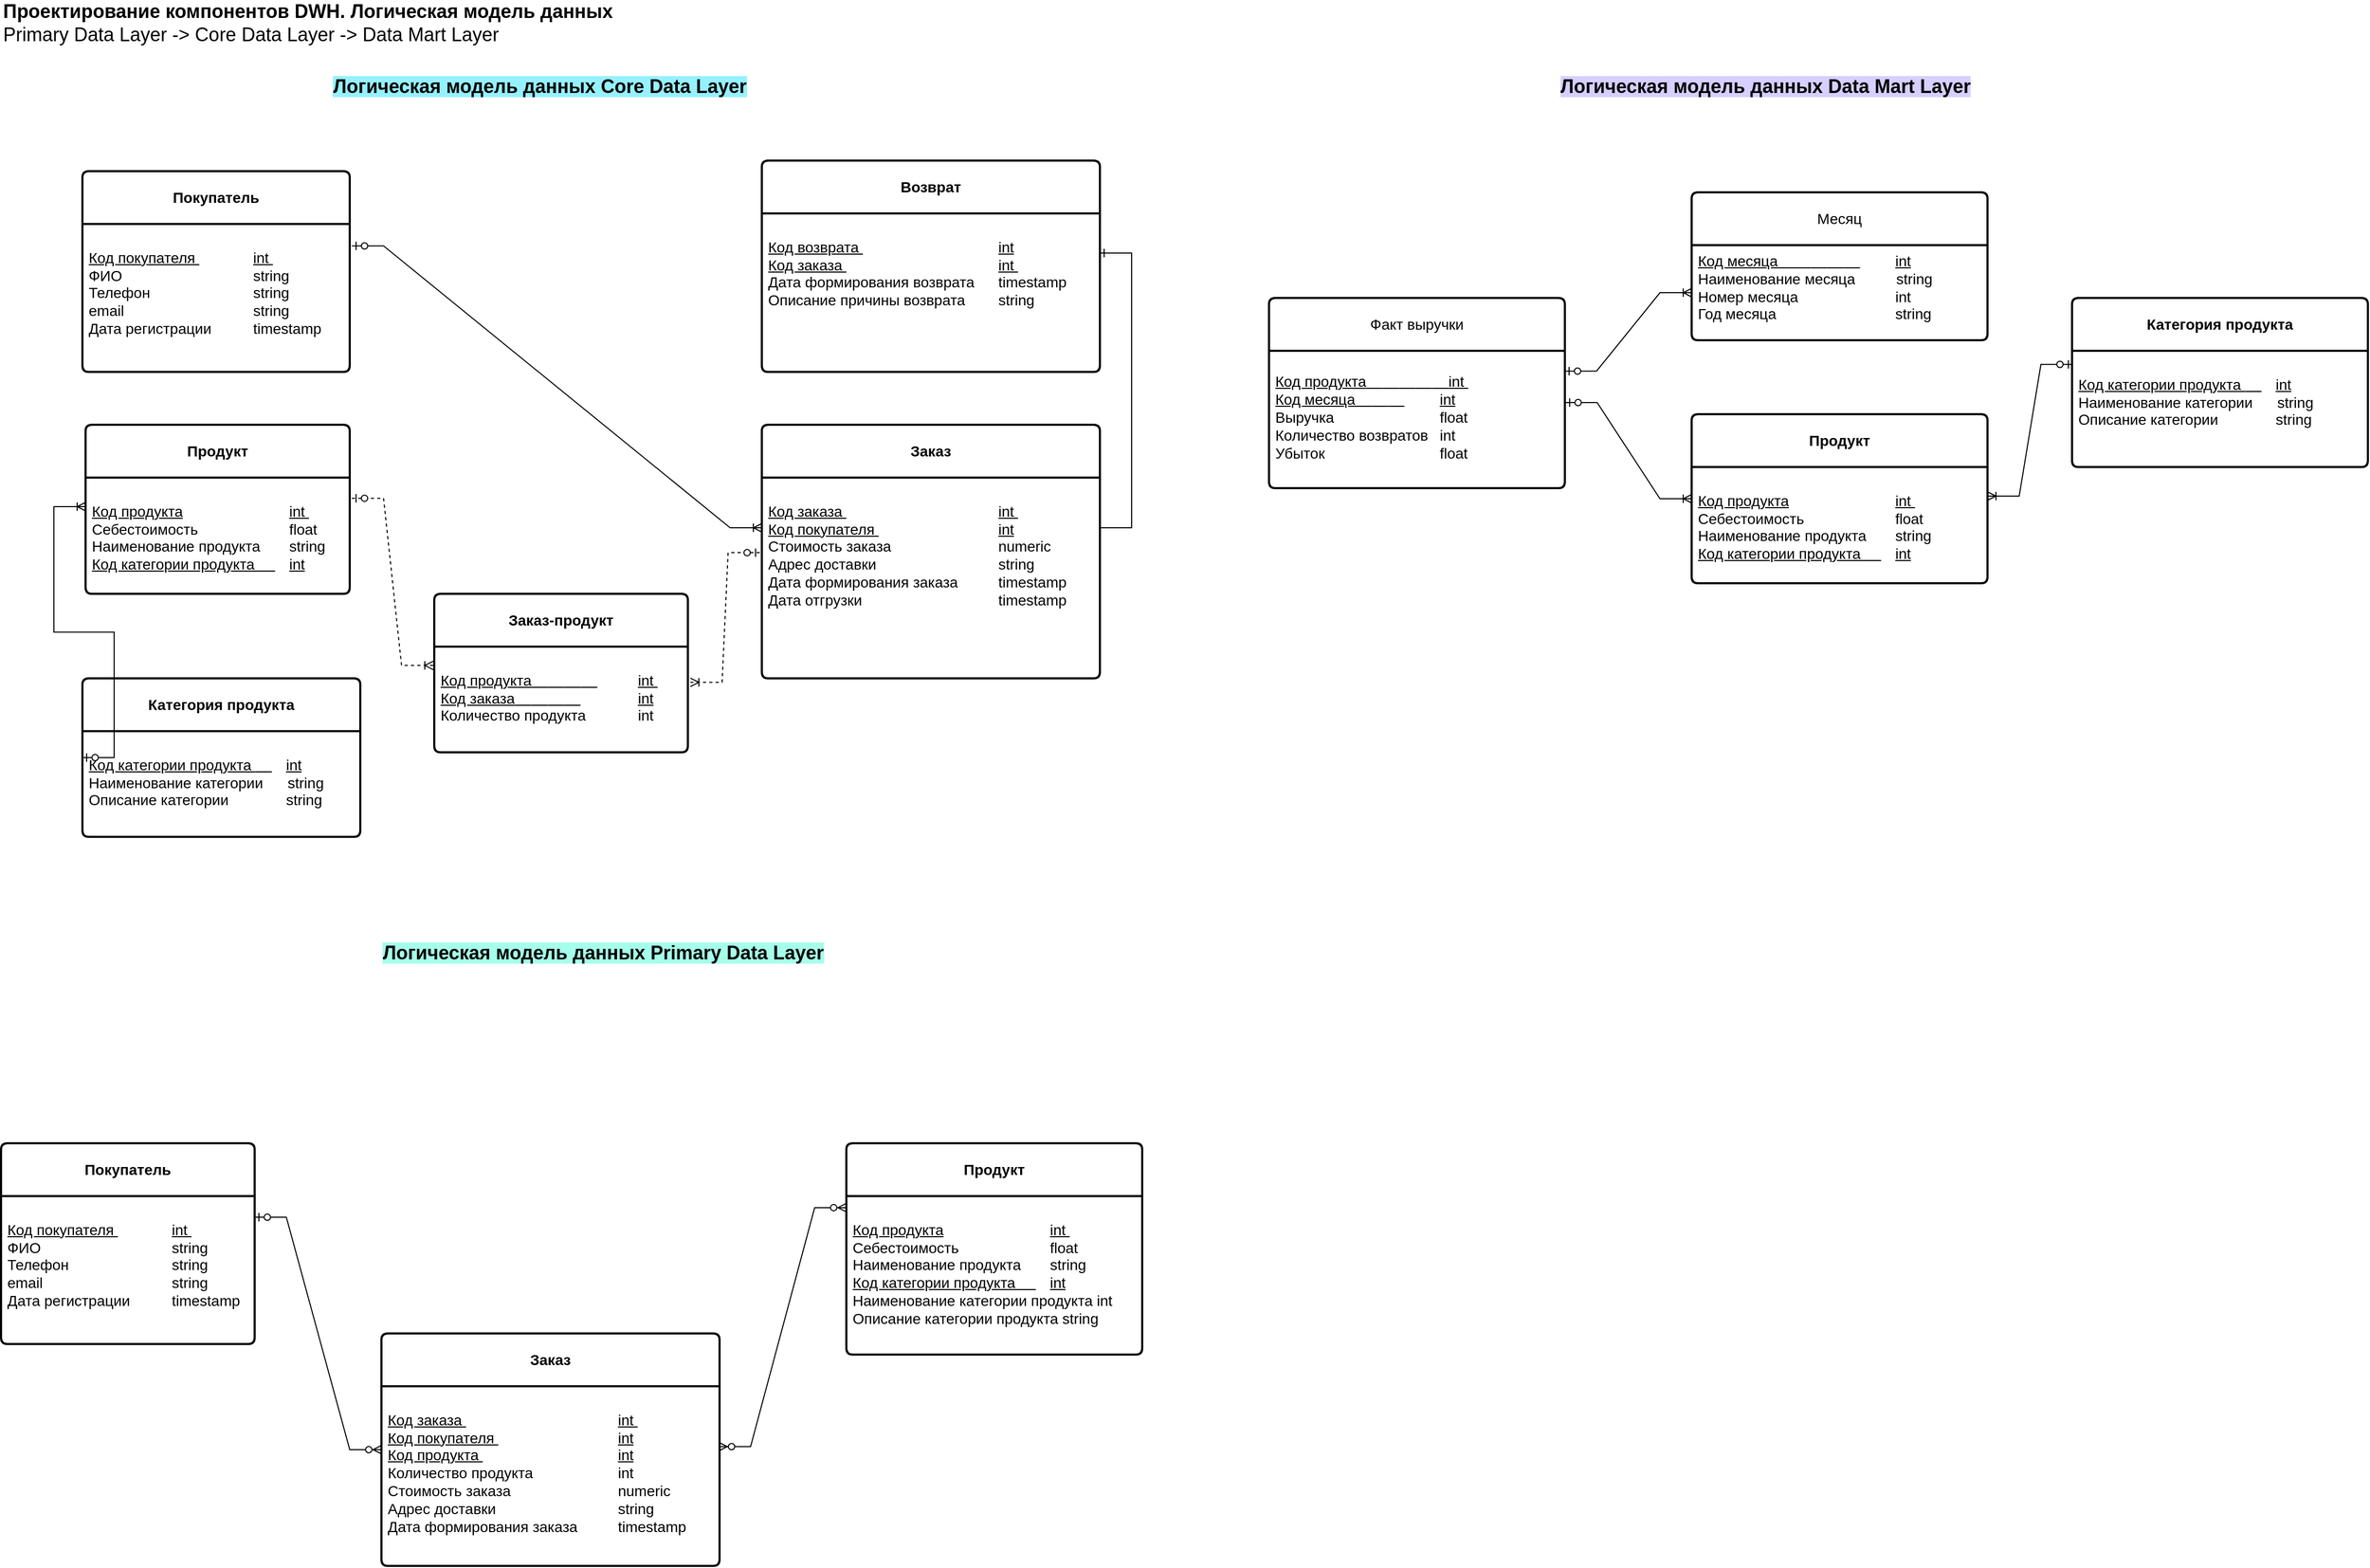 <mxfile version="21.6.1" type="device" pages="3">
  <diagram name="Логическая МД" id="sl6TpCGtKdi1u1eP5l2u">
    <mxGraphModel dx="1290" dy="2137" grid="1" gridSize="10" guides="1" tooltips="1" connect="1" arrows="1" fold="1" page="1" pageScale="1" pageWidth="1169" pageHeight="827" background="#ffffff" math="0" shadow="0">
      <root>
        <mxCell id="0" />
        <mxCell id="1" parent="0" />
        <mxCell id="2b9h-ejUGinJq_GWvg42-8" value="" style="edgeStyle=entityRelationEdgeStyle;fontSize=12;html=1;endArrow=ERoneToMany;startArrow=ERzeroToOne;rounded=0;exitX=1.008;exitY=0.148;exitDx=0;exitDy=0;exitPerimeter=0;entryX=0;entryY=0.25;entryDx=0;entryDy=0;" parent="1" source="drzOTBndSnc1gtW4sEnd-2" target="drzOTBndSnc1gtW4sEnd-15" edge="1">
          <mxGeometry width="100" height="100" relative="1" as="geometry">
            <mxPoint x="400.32" y="-1387.59" as="sourcePoint" />
            <mxPoint x="720" y="-1067.6" as="targetPoint" />
            <Array as="points">
              <mxPoint x="460" y="-780" />
              <mxPoint x="410" y="-770" />
              <mxPoint x="410" y="-770" />
            </Array>
          </mxGeometry>
        </mxCell>
        <mxCell id="2b9h-ejUGinJq_GWvg42-13" value="&lt;div&gt;&lt;font style=&quot;background-color: rgb(150, 241, 255); font-size: 18px;&quot;&gt;&lt;b style=&quot;&quot;&gt;Логическая модель данных&amp;nbsp;Core Data Layer&lt;/b&gt;&lt;/font&gt;&lt;/div&gt;" style="text;html=1;strokeColor=none;fillColor=none;align=center;verticalAlign=middle;whiteSpace=wrap;rounded=0;" parent="1" vertex="1">
          <mxGeometry x="250" y="-1580" width="600" height="40" as="geometry" />
        </mxCell>
        <mxCell id="2b9h-ejUGinJq_GWvg42-134" value="&lt;font style=&quot;font-size: 18px;&quot;&gt;&lt;b style=&quot;border-color: var(--border-color);&quot;&gt;Проектирование компонентов DWH. Логическая модель данных&lt;/b&gt;&lt;br style=&quot;border-color: var(--border-color);&quot;&gt;&lt;font style=&quot;&quot;&gt;Primary Data Layer -&amp;gt; Core Data Layer -&amp;gt; Data Mart Layer&lt;/font&gt;&lt;/font&gt;" style="text;html=1;strokeColor=none;fillColor=none;align=left;verticalAlign=middle;whiteSpace=wrap;rounded=0;" parent="1" vertex="1">
          <mxGeometry x="40" y="-1640" width="720" height="40" as="geometry" />
        </mxCell>
        <mxCell id="drzOTBndSnc1gtW4sEnd-1" value="&lt;b&gt;Покупатель&lt;/b&gt;" style="swimlane;childLayout=stackLayout;horizontal=1;startSize=50;horizontalStack=0;rounded=1;fontSize=14;fontStyle=0;strokeWidth=2;resizeParent=0;resizeLast=1;shadow=0;dashed=0;align=center;arcSize=4;whiteSpace=wrap;html=1;" parent="1" vertex="1">
          <mxGeometry x="117" y="-1480" width="253" height="190" as="geometry" />
        </mxCell>
        <mxCell id="drzOTBndSnc1gtW4sEnd-2" value="&lt;div style=&quot;&quot;&gt;&lt;font style=&quot;font-size: 14px;&quot;&gt;&lt;u&gt;&lt;br&gt;&lt;/u&gt;&lt;/font&gt;&lt;/div&gt;&lt;div style=&quot;&quot;&gt;&lt;font style=&quot;font-size: 14px;&quot;&gt;&lt;u&gt;Код покупателя &lt;span style=&quot;white-space: pre;&quot;&gt;&#x9;&lt;span style=&quot;white-space: pre;&quot;&gt;&#x9;&lt;/span&gt;&lt;/span&gt;int&amp;nbsp;&lt;/u&gt;&lt;/font&gt;&lt;/div&gt;&lt;div style=&quot;&quot;&gt;&lt;font style=&quot;font-size: 14px;&quot;&gt;ФИО &lt;span style=&quot;white-space: pre;&quot;&gt;&#x9;&lt;/span&gt;&lt;span style=&quot;white-space: pre;&quot;&gt;&#x9;&lt;span style=&quot;white-space: pre;&quot;&gt;&#x9;&lt;span style=&quot;white-space: pre;&quot;&gt;&#x9;&lt;/span&gt;&lt;/span&gt;&lt;/span&gt;string&amp;nbsp;&lt;/font&gt;&lt;/div&gt;&lt;div style=&quot;&quot;&gt;&lt;font style=&quot;font-size: 14px;&quot;&gt;Телефон &lt;span style=&quot;white-space: pre;&quot;&gt;&#x9;&lt;span style=&quot;white-space: pre;&quot;&gt;&#x9;&lt;span style=&quot;white-space: pre;&quot;&gt;&#x9;&lt;/span&gt;&lt;/span&gt;&lt;/span&gt;string&amp;nbsp;&lt;/font&gt;&lt;/div&gt;&lt;div style=&quot;&quot;&gt;&lt;font style=&quot;font-size: 14px;&quot;&gt;email &lt;span style=&quot;white-space: pre;&quot;&gt;&#x9;&lt;/span&gt;&lt;span style=&quot;white-space: pre;&quot;&gt;&#x9;&lt;span style=&quot;white-space: pre;&quot;&gt;&#x9;&lt;span style=&quot;white-space: pre;&quot;&gt;&#x9;&lt;/span&gt;&lt;/span&gt;&lt;/span&gt;string&amp;nbsp;&lt;/font&gt;&lt;/div&gt;&lt;div style=&quot;&quot;&gt;&lt;font style=&quot;font-size: 14px;&quot;&gt;Дата регистрации &lt;span style=&quot;white-space: pre;&quot;&gt;&#x9;&lt;span style=&quot;white-space: pre;&quot;&gt;&#x9;&lt;/span&gt;&lt;/span&gt;timestamp&lt;/font&gt;&lt;/div&gt;" style="align=left;strokeColor=none;fillColor=none;spacingLeft=4;fontSize=12;verticalAlign=top;resizable=0;rotatable=0;part=1;html=1;" parent="drzOTBndSnc1gtW4sEnd-1" vertex="1">
          <mxGeometry y="50" width="253" height="140" as="geometry" />
        </mxCell>
        <mxCell id="drzOTBndSnc1gtW4sEnd-3" value="&lt;b&gt;Продукт&lt;/b&gt;" style="swimlane;childLayout=stackLayout;horizontal=1;startSize=50;horizontalStack=0;rounded=1;fontSize=14;fontStyle=0;strokeWidth=2;resizeParent=0;resizeLast=1;shadow=0;dashed=0;align=center;arcSize=4;whiteSpace=wrap;html=1;" parent="1" vertex="1">
          <mxGeometry x="120" y="-1240" width="250" height="160" as="geometry" />
        </mxCell>
        <mxCell id="drzOTBndSnc1gtW4sEnd-4" value="&lt;div style=&quot;&quot;&gt;&lt;div&gt;&lt;font style=&quot;font-size: 14px;&quot;&gt;&lt;u&gt;&lt;br&gt;&lt;/u&gt;&lt;/font&gt;&lt;/div&gt;&lt;div&gt;&lt;font style=&quot;font-size: 14px;&quot;&gt;&lt;u&gt;Код продукта&lt;span style=&quot;white-space: pre;&quot;&gt;&#x9;&lt;/span&gt;&lt;span style=&quot;&quot;&gt;&lt;span style=&quot;white-space: pre;&quot;&gt;&lt;span style=&quot;white-space: pre;&quot;&gt;&#x9;&lt;/span&gt;&lt;span style=&quot;white-space: pre;&quot;&gt;&#x9;&lt;span style=&quot;white-space: pre;&quot;&gt;&#x9;&lt;/span&gt;&lt;/span&gt;&lt;/span&gt;&lt;/span&gt;int&amp;nbsp;&lt;/u&gt;&lt;/font&gt;&lt;/div&gt;&lt;div&gt;&lt;font style=&quot;font-size: 14px;&quot;&gt;Себестоимость &lt;span style=&quot;&quot;&gt;&lt;span style=&quot;white-space: pre;&quot;&gt;&amp;nbsp;&amp;nbsp;&amp;nbsp;&amp;nbsp;&lt;/span&gt;&lt;/span&gt;&lt;span style=&quot;&quot;&gt;&lt;span style=&quot;white-space: pre;&quot;&gt;&amp;nbsp;&amp;nbsp;&amp;nbsp;&amp;nbsp;&lt;span style=&quot;white-space: pre;&quot;&gt;&#x9;&lt;/span&gt;&lt;span style=&quot;white-space: pre;&quot;&gt;&#x9;&lt;/span&gt;&lt;/span&gt;&lt;/span&gt;float&lt;/font&gt;&lt;/div&gt;&lt;div&gt;&lt;font style=&quot;font-size: 14px;&quot;&gt;Наименование продукта&amp;nbsp;&amp;nbsp;&lt;span style=&quot;&quot;&gt;&lt;span style=&quot;white-space: pre;&quot;&gt;&amp;nbsp;&amp;nbsp;&amp;nbsp;&amp;nbsp;&lt;span style=&quot;white-space: pre;&quot;&gt;&#x9;&lt;/span&gt;&lt;/span&gt;&lt;/span&gt;string&lt;/font&gt;&lt;/div&gt;&lt;div&gt;&lt;u style=&quot;border-color: var(--border-color); font-size: 14px;&quot;&gt;Код категории продукта&amp;nbsp;&amp;nbsp;&amp;nbsp;&amp;nbsp;&amp;nbsp;&lt;span style=&quot;white-space: pre;&quot;&gt;&#x9;&lt;/span&gt;&lt;span style=&quot;border-color: var(--border-color);&quot;&gt;&lt;/span&gt;int&lt;/u&gt;&lt;br&gt;&lt;/div&gt;&lt;/div&gt;" style="align=left;strokeColor=none;fillColor=none;spacingLeft=4;fontSize=12;verticalAlign=top;resizable=0;rotatable=0;part=1;html=1;" parent="drzOTBndSnc1gtW4sEnd-3" vertex="1">
          <mxGeometry y="50" width="250" height="110" as="geometry" />
        </mxCell>
        <mxCell id="drzOTBndSnc1gtW4sEnd-5" value="&lt;b&gt;Категория продукта&lt;/b&gt;" style="swimlane;childLayout=stackLayout;horizontal=1;startSize=50;horizontalStack=0;rounded=1;fontSize=14;fontStyle=0;strokeWidth=2;resizeParent=0;resizeLast=1;shadow=0;dashed=0;align=center;arcSize=4;whiteSpace=wrap;html=1;" parent="1" vertex="1">
          <mxGeometry x="117" y="-1000" width="263" height="150" as="geometry" />
        </mxCell>
        <mxCell id="drzOTBndSnc1gtW4sEnd-6" value="&lt;div style=&quot;&quot;&gt;&lt;div&gt;&lt;font style=&quot;font-size: 14px;&quot;&gt;&lt;u&gt;&lt;br&gt;&lt;/u&gt;&lt;/font&gt;&lt;/div&gt;&lt;div&gt;&lt;u style=&quot;border-color: var(--border-color); font-size: 14px;&quot;&gt;Код категории продукта&amp;nbsp;&lt;span style=&quot;white-space: pre;&quot;&gt;&amp;nbsp;&amp;nbsp;&amp;nbsp;&amp;nbsp;&lt;span style=&quot;white-space: pre;&quot;&gt;&#x9;&lt;/span&gt;&lt;/span&gt;int&lt;/u&gt;&lt;span style=&quot;font-size: 14px; background-color: initial;&quot;&gt;&lt;br&gt;&lt;/span&gt;&lt;/div&gt;&lt;div&gt;&lt;span style=&quot;font-size: 14px;&quot;&gt;Наименование категории&amp;nbsp; &amp;nbsp; &amp;nbsp; string&lt;/span&gt;&lt;/div&gt;&lt;div&gt;&lt;span style=&quot;font-size: 14px; background-color: initial;&quot;&gt;Описание категории&lt;span style=&quot;white-space: pre;&quot;&gt;&#x9;&lt;/span&gt;&lt;/span&gt;&lt;span style=&quot;font-size: 14px; background-color: initial;&quot;&gt;&lt;span style=&quot;white-space: pre;&quot;&gt;&amp;nbsp;&amp;nbsp;&amp;nbsp;&amp;nbsp;&lt;span style=&quot;white-space: pre;&quot;&gt;&#x9;&lt;/span&gt;&lt;/span&gt;&lt;/span&gt;&lt;span style=&quot;font-size: 14px; background-color: initial;&quot;&gt;string&lt;/span&gt;&lt;br&gt;&lt;/div&gt;&lt;div&gt;&lt;br&gt;&lt;/div&gt;&lt;/div&gt;" style="align=left;strokeColor=none;fillColor=none;spacingLeft=4;fontSize=12;verticalAlign=top;resizable=0;rotatable=0;part=1;html=1;" parent="drzOTBndSnc1gtW4sEnd-5" vertex="1">
          <mxGeometry y="50" width="263" height="100" as="geometry" />
        </mxCell>
        <mxCell id="drzOTBndSnc1gtW4sEnd-8" value="" style="edgeStyle=entityRelationEdgeStyle;fontSize=12;html=1;endArrow=ERoneToMany;startArrow=ERzeroToOne;rounded=0;entryX=0;entryY=0.25;entryDx=0;entryDy=0;exitX=0;exitY=0.25;exitDx=0;exitDy=0;" parent="1" source="drzOTBndSnc1gtW4sEnd-6" target="drzOTBndSnc1gtW4sEnd-4" edge="1">
          <mxGeometry width="100" height="100" relative="1" as="geometry">
            <mxPoint x="210" y="-912.62" as="sourcePoint" />
            <mxPoint x="410" y="-1080" as="targetPoint" />
            <Array as="points">
              <mxPoint x="370" y="-920" />
              <mxPoint x="200" y="-914.62" />
              <mxPoint x="230" y="-962.62" />
              <mxPoint x="550" y="-762.62" />
              <mxPoint x="500" y="-752.62" />
              <mxPoint x="500" y="-752.62" />
            </Array>
          </mxGeometry>
        </mxCell>
        <mxCell id="drzOTBndSnc1gtW4sEnd-12" value="&lt;b&gt;Возврат&lt;/b&gt;" style="swimlane;childLayout=stackLayout;horizontal=1;startSize=50;horizontalStack=0;rounded=1;fontSize=14;fontStyle=0;strokeWidth=2;resizeParent=0;resizeLast=1;shadow=0;dashed=0;align=center;arcSize=4;whiteSpace=wrap;html=1;" parent="1" vertex="1">
          <mxGeometry x="760" y="-1490" width="320" height="200" as="geometry" />
        </mxCell>
        <mxCell id="drzOTBndSnc1gtW4sEnd-13" value="&lt;div style=&quot;&quot;&gt;&lt;div&gt;&lt;font style=&quot;font-size: 14px;&quot;&gt;&lt;br&gt;&lt;/font&gt;&lt;/div&gt;&lt;div&gt;&lt;font style=&quot;font-size: 14px;&quot;&gt;&lt;u&gt;Код возврата &lt;span style=&quot;white-space: pre;&quot;&gt;&#x9;&lt;/span&gt;&lt;span style=&quot;white-space: pre;&quot;&gt;&#x9;&lt;/span&gt;&lt;span style=&quot;white-space: pre;&quot;&gt;&#x9;&lt;/span&gt;&lt;span style=&quot;white-space: pre;&quot;&gt;&#x9;&lt;/span&gt;&lt;span style=&quot;white-space: pre;&quot;&gt;&#x9;&lt;/span&gt;int&lt;/u&gt;&amp;nbsp;&lt;/font&gt;&lt;/div&gt;&lt;div&gt;&lt;font style=&quot;font-size: 14px;&quot;&gt;&lt;u&gt;Код заказа &lt;span style=&quot;white-space: pre;&quot;&gt;&#x9;&lt;/span&gt;&lt;span style=&quot;white-space: pre;&quot;&gt;&#x9;&lt;/span&gt;&lt;span style=&quot;white-space: pre;&quot;&gt;&#x9;&lt;/span&gt;&lt;span style=&quot;white-space: pre;&quot;&gt;&#x9;&lt;/span&gt;&lt;span style=&quot;white-space: pre;&quot;&gt;&#x9;&lt;/span&gt;int&amp;nbsp;&lt;/u&gt;&lt;/font&gt;&lt;/div&gt;&lt;div&gt;&lt;font style=&quot;font-size: 14px;&quot;&gt;Дата формирования возврата &lt;span style=&quot;white-space: pre;&quot;&gt;&#x9;&lt;/span&gt;timestamp&amp;nbsp;&lt;/font&gt;&lt;/div&gt;&lt;div&gt;&lt;font style=&quot;font-size: 14px;&quot;&gt;Описание причины возврата &lt;span style=&quot;white-space: pre;&quot;&gt;&#x9;&lt;/span&gt;string&lt;/font&gt;&lt;/div&gt;&lt;/div&gt;" style="align=left;strokeColor=none;fillColor=none;spacingLeft=4;fontSize=12;verticalAlign=top;resizable=0;rotatable=0;part=1;html=1;" parent="drzOTBndSnc1gtW4sEnd-12" vertex="1">
          <mxGeometry y="50" width="320" height="150" as="geometry" />
        </mxCell>
        <mxCell id="drzOTBndSnc1gtW4sEnd-14" value="&lt;b&gt;Заказ&lt;/b&gt;" style="swimlane;childLayout=stackLayout;horizontal=1;startSize=50;horizontalStack=0;rounded=1;fontSize=14;fontStyle=0;strokeWidth=2;resizeParent=0;resizeLast=1;shadow=0;dashed=0;align=center;arcSize=4;whiteSpace=wrap;html=1;" parent="1" vertex="1">
          <mxGeometry x="760" y="-1240" width="320" height="240" as="geometry" />
        </mxCell>
        <mxCell id="drzOTBndSnc1gtW4sEnd-15" value="&lt;div style=&quot;&quot;&gt;&lt;div&gt;&lt;font style=&quot;font-size: 14px;&quot;&gt;&lt;u&gt;&lt;br&gt;&lt;/u&gt;&lt;/font&gt;&lt;/div&gt;&lt;div&gt;&lt;font style=&quot;font-size: 14px;&quot;&gt;&lt;u&gt;Код заказа &lt;span style=&quot;white-space: pre;&quot;&gt;&#x9;&lt;/span&gt;&lt;span style=&quot;white-space: pre;&quot;&gt;&#x9;&lt;/span&gt;&lt;span style=&quot;white-space: pre;&quot;&gt;&#x9;&lt;/span&gt;&lt;span style=&quot;white-space: pre;&quot;&gt;&#x9;&lt;/span&gt;&lt;span style=&quot;white-space: pre;&quot;&gt;&#x9;&lt;/span&gt;int&amp;nbsp;&lt;/u&gt;&lt;/font&gt;&lt;/div&gt;&lt;div&gt;&lt;span style=&quot;font-size: 14px;&quot;&gt;&lt;u&gt;Код покупателя &lt;span style=&quot;white-space: pre;&quot;&gt;&#x9;&lt;/span&gt;&lt;span style=&quot;white-space: pre;&quot;&gt;&#x9;&lt;/span&gt;&lt;span style=&quot;white-space: pre;&quot;&gt;&#x9;&lt;/span&gt;&lt;span style=&quot;white-space: pre;&quot;&gt;&#x9;&lt;/span&gt;int&lt;span style=&quot;white-space: pre;&quot;&gt;&#x9;&lt;/span&gt;&lt;/u&gt;&lt;/span&gt;&lt;/div&gt;&lt;div&gt;&lt;span style=&quot;font-size: 14px;&quot;&gt;Стоимость заказа&lt;span style=&quot;white-space: pre;&quot;&gt;&#x9;&lt;/span&gt;&lt;span style=&quot;white-space: pre;&quot;&gt;&#x9;&lt;/span&gt;&lt;span style=&quot;white-space: pre;&quot;&gt;&#x9;&lt;/span&gt;&lt;span style=&quot;white-space: pre;&quot;&gt;&#x9;&lt;/span&gt;numeric&lt;/span&gt;&lt;/div&gt;&lt;div&gt;&lt;span style=&quot;font-size: 14px;&quot;&gt;Адрес доставки &lt;span style=&quot;white-space: pre;&quot;&gt;&#x9;&lt;/span&gt;&lt;span style=&quot;white-space: pre;&quot;&gt;&#x9;&lt;/span&gt;&lt;span style=&quot;white-space: pre;&quot;&gt;&#x9;&lt;/span&gt;&lt;span style=&quot;white-space: pre;&quot;&gt;&#x9;&lt;/span&gt;string&lt;/span&gt;&lt;/div&gt;&lt;div&gt;&lt;span style=&quot;font-size: 14px;&quot;&gt;Дата формирования заказа&lt;span style=&quot;white-space: pre;&quot;&gt;&#x9;&lt;/span&gt;&lt;span style=&quot;white-space: pre;&quot;&gt;&#x9;&lt;/span&gt;timestamp&amp;nbsp;&lt;/span&gt;&lt;/div&gt;&lt;div&gt;&lt;span style=&quot;font-size: 14px;&quot;&gt;Дата отгрузки &lt;span style=&quot;white-space: pre;&quot;&gt;&#x9;&lt;/span&gt;&lt;span style=&quot;white-space: pre;&quot;&gt;&#x9;&lt;/span&gt;&lt;span style=&quot;white-space: pre;&quot;&gt;&#x9;&lt;/span&gt;&lt;span style=&quot;white-space: pre;&quot;&gt;&#x9;&lt;/span&gt;timestamp&lt;/span&gt;&lt;/div&gt;&lt;/div&gt;" style="align=left;strokeColor=none;fillColor=none;spacingLeft=4;fontSize=12;verticalAlign=top;resizable=0;rotatable=0;part=1;html=1;" parent="drzOTBndSnc1gtW4sEnd-14" vertex="1">
          <mxGeometry y="50" width="320" height="190" as="geometry" />
        </mxCell>
        <mxCell id="drzOTBndSnc1gtW4sEnd-16" value="&lt;b&gt;Заказ-продукт&lt;/b&gt;" style="swimlane;childLayout=stackLayout;horizontal=1;startSize=50;horizontalStack=0;rounded=1;fontSize=14;fontStyle=0;strokeWidth=2;resizeParent=0;resizeLast=1;shadow=0;dashed=0;align=center;arcSize=4;whiteSpace=wrap;html=1;" parent="1" vertex="1">
          <mxGeometry x="450" y="-1080" width="240" height="150" as="geometry" />
        </mxCell>
        <mxCell id="drzOTBndSnc1gtW4sEnd-17" value="&lt;div style=&quot;&quot;&gt;&lt;div&gt;&lt;font style=&quot;font-size: 14px;&quot;&gt;&lt;u&gt;&lt;br&gt;&lt;/u&gt;&lt;/font&gt;&lt;/div&gt;&lt;div&gt;&lt;font style=&quot;font-size: 14px;&quot;&gt;&lt;u&gt;Код продукта&lt;span style=&quot;&quot;&gt;&lt;span style=&quot;white-space: pre;&quot;&gt;&amp;nbsp;&amp;nbsp;&amp;nbsp;&amp;nbsp;&lt;/span&gt;&lt;/span&gt;&lt;span style=&quot;&quot;&gt;&lt;span style=&quot;&quot;&gt;&lt;span style=&quot;&quot;&gt;&lt;span style=&quot;white-space: pre;&quot;&gt;&amp;nbsp;&amp;nbsp;&amp;nbsp;&amp;nbsp;&lt;/span&gt;&lt;/span&gt;&lt;span style=&quot;&quot;&gt;&lt;span style=&quot;white-space: pre;&quot;&gt;&amp;nbsp;&amp;nbsp;&amp;nbsp;&amp;nbsp;&lt;/span&gt;&lt;span style=&quot;&quot;&gt;&lt;span style=&quot;white-space: pre;&quot;&gt;&amp;nbsp;&amp;nbsp;&amp;nbsp;&amp;nbsp;&lt;span style=&quot;white-space: pre;&quot;&gt;&#x9;&lt;/span&gt;&lt;span style=&quot;white-space: pre;&quot;&gt;&#x9;&lt;/span&gt;&lt;/span&gt;&lt;/span&gt;&lt;/span&gt;&lt;/span&gt;&lt;/span&gt;int&amp;nbsp;&lt;/u&gt;&lt;/font&gt;&lt;/div&gt;&lt;div&gt;&lt;u style=&quot;border-color: var(--border-color); font-size: 14px;&quot;&gt;Код заказа&lt;span style=&quot;&quot;&gt;&lt;span style=&quot;white-space: pre;&quot;&gt;&amp;nbsp;&amp;nbsp;&amp;nbsp;&amp;nbsp;&lt;/span&gt;&lt;/span&gt;&lt;span style=&quot;&quot;&gt;&lt;span style=&quot;white-space: pre;&quot;&gt;&amp;nbsp;&amp;nbsp;&amp;nbsp;&amp;nbsp;&lt;/span&gt;&lt;/span&gt;&lt;span style=&quot;&quot;&gt;&lt;span style=&quot;white-space: pre;&quot;&gt;&amp;nbsp;&amp;nbsp;&amp;nbsp;&amp;nbsp;&lt;/span&gt;&lt;/span&gt;&lt;span style=&quot;&quot;&gt;&lt;span style=&quot;white-space: pre;&quot;&gt;&amp;nbsp;&amp;nbsp;&amp;nbsp;&amp;nbsp;&lt;span style=&quot;white-space: pre;&quot;&gt;&#x9;&lt;/span&gt;&lt;span style=&quot;white-space: pre;&quot;&gt;&#x9;&lt;/span&gt;&lt;/span&gt;&lt;/span&gt;&lt;span style=&quot;border-color: var(--border-color);&quot;&gt;&lt;/span&gt;int&lt;/u&gt;&lt;br&gt;&lt;/div&gt;&lt;div&gt;&lt;span style=&quot;border-color: var(--border-color); font-size: 14px;&quot;&gt;Количество продукта&lt;span style=&quot;white-space: pre;&quot;&gt;&#x9;&lt;/span&gt;&lt;span style=&quot;white-space: pre;&quot;&gt;&#x9;&lt;/span&gt;&lt;span style=&quot;border-color: var(--border-color); border-color: var(--border-color);&quot;&gt;&lt;/span&gt;int&lt;br&gt;&lt;/span&gt;&lt;/div&gt;&lt;/div&gt;" style="align=left;strokeColor=none;fillColor=none;spacingLeft=4;fontSize=12;verticalAlign=top;resizable=0;rotatable=0;part=1;html=1;" parent="drzOTBndSnc1gtW4sEnd-16" vertex="1">
          <mxGeometry y="50" width="240" height="100" as="geometry" />
        </mxCell>
        <mxCell id="iBcjReTXid5_ruqB0NQw-2" value="" style="edgeStyle=entityRelationEdgeStyle;fontSize=12;html=1;endArrow=ERoneToMany;startArrow=ERzeroToOne;rounded=0;entryX=1.01;entryY=0.338;entryDx=0;entryDy=0;entryPerimeter=0;dashed=1;exitX=-0.006;exitY=0.374;exitDx=0;exitDy=0;exitPerimeter=0;" parent="1" source="drzOTBndSnc1gtW4sEnd-15" target="drzOTBndSnc1gtW4sEnd-17" edge="1">
          <mxGeometry width="100" height="100" relative="1" as="geometry">
            <mxPoint x="600" y="-950" as="sourcePoint" />
            <mxPoint x="700" y="-1050" as="targetPoint" />
            <Array as="points">
              <mxPoint x="670" y="-960" />
            </Array>
          </mxGeometry>
        </mxCell>
        <mxCell id="iBcjReTXid5_ruqB0NQw-3" value="" style="edgeStyle=entityRelationEdgeStyle;fontSize=12;html=1;endArrow=ERoneToMany;startArrow=ERzeroToOne;rounded=0;entryX=-0.004;entryY=0.178;entryDx=0;entryDy=0;entryPerimeter=0;dashed=1;exitX=1.008;exitY=0.178;exitDx=0;exitDy=0;exitPerimeter=0;" parent="1" source="drzOTBndSnc1gtW4sEnd-4" target="drzOTBndSnc1gtW4sEnd-17" edge="1">
          <mxGeometry width="100" height="100" relative="1" as="geometry">
            <mxPoint x="400" y="-1130" as="sourcePoint" />
            <mxPoint x="518.88" y="-1065.36" as="targetPoint" />
          </mxGeometry>
        </mxCell>
        <mxCell id="iBcjReTXid5_ruqB0NQw-4" value="" style="edgeStyle=entityRelationEdgeStyle;fontSize=12;html=1;endArrow=ERone;endFill=1;rounded=0;entryX=1;entryY=0.25;entryDx=0;entryDy=0;exitX=1;exitY=0.25;exitDx=0;exitDy=0;" parent="1" source="drzOTBndSnc1gtW4sEnd-15" target="drzOTBndSnc1gtW4sEnd-13" edge="1">
          <mxGeometry width="100" height="100" relative="1" as="geometry">
            <mxPoint x="1040" y="-1170" as="sourcePoint" />
            <mxPoint x="1140" y="-1270" as="targetPoint" />
          </mxGeometry>
        </mxCell>
        <mxCell id="A9GiQOiHnfu9O3lFjF23-1" value="Факт выручки&lt;br&gt;" style="swimlane;childLayout=stackLayout;horizontal=1;startSize=50;horizontalStack=0;rounded=1;fontSize=14;fontStyle=0;strokeWidth=2;resizeParent=0;resizeLast=1;shadow=0;dashed=0;align=center;arcSize=4;whiteSpace=wrap;html=1;" parent="1" vertex="1">
          <mxGeometry x="1240" y="-1360" width="280" height="180" as="geometry" />
        </mxCell>
        <mxCell id="A9GiQOiHnfu9O3lFjF23-2" value="&lt;br&gt;&lt;div style=&quot;border-color: var(--border-color);&quot;&gt;&lt;font style=&quot;border-color: var(--border-color); font-size: 14px;&quot;&gt;&lt;u style=&quot;border-color: var(--border-color);&quot;&gt;Код продукта&lt;span style=&quot;&quot;&gt;&amp;nbsp;&amp;nbsp;&amp;nbsp;&amp;nbsp;&lt;/span&gt;&lt;span style=&quot;border-color: var(--border-color);&quot;&gt;&lt;span style=&quot;border-color: var(--border-color);&quot;&gt;&lt;span style=&quot;border-color: var(--border-color);&quot;&gt;&lt;span style=&quot;&quot;&gt;&amp;nbsp;&amp;nbsp;&amp;nbsp;&amp;nbsp;&lt;/span&gt;&lt;/span&gt;&lt;span style=&quot;border-color: var(--border-color);&quot;&gt;&lt;span style=&quot;&quot;&gt;&amp;nbsp;&amp;nbsp;&amp;nbsp;&amp;nbsp;&lt;/span&gt;&lt;span style=&quot;border-color: var(--border-color);&quot;&gt;&lt;span style=&quot;&quot;&gt;&amp;nbsp;&amp;nbsp;&amp;nbsp;&amp;nbsp;&lt;span style=&quot;&quot;&gt;&lt;span style=&quot;white-space: pre;&quot;&gt;&amp;nbsp;&amp;nbsp;&amp;nbsp;&amp;nbsp;&lt;/span&gt;&lt;/span&gt;&lt;/span&gt;&lt;/span&gt;&lt;/span&gt;&lt;/span&gt;&lt;/span&gt;int&amp;nbsp;&lt;/u&gt;&lt;/font&gt;&lt;/div&gt;&lt;div style=&quot;border-color: var(--border-color);&quot;&gt;&lt;span style=&quot;font-size: 14px;&quot;&gt;&lt;u&gt;Код месяца&lt;span style=&quot;&quot;&gt;&lt;span style=&quot;white-space: pre;&quot;&gt;&amp;nbsp;&amp;nbsp;&amp;nbsp;&amp;nbsp;&lt;/span&gt;&lt;/span&gt;&lt;span style=&quot;&quot;&gt;&lt;span style=&quot;white-space: pre;&quot;&gt;&amp;nbsp;&amp;nbsp;&amp;nbsp;&amp;nbsp;&lt;/span&gt;&lt;span style=&quot;&quot;&gt;&lt;span style=&quot;white-space: pre;&quot;&gt;&amp;nbsp;&amp;nbsp;&amp;nbsp;&amp;nbsp;&lt;span style=&quot;white-space: pre;&quot;&gt;&#x9;&lt;/span&gt;&lt;span style=&quot;white-space: pre;&quot;&gt;&#x9;&lt;/span&gt;&lt;/span&gt;&lt;/span&gt;i&lt;/span&gt;nt&lt;/u&gt;&lt;/span&gt;&lt;/div&gt;&lt;div style=&quot;border-color: var(--border-color);&quot;&gt;&lt;span style=&quot;font-size: 14px;&quot;&gt;Выручка&amp;nbsp;&lt;span style=&quot;&quot;&gt;&lt;span style=&quot;white-space: pre;&quot;&gt;&amp;nbsp;&amp;nbsp;&amp;nbsp;&amp;nbsp;&lt;/span&gt;&lt;/span&gt;&lt;span style=&quot;&quot;&gt;&lt;span style=&quot;white-space: pre;&quot;&gt;&amp;nbsp;&amp;nbsp;&amp;nbsp;&amp;nbsp;&lt;/span&gt;&lt;/span&gt;&lt;span style=&quot;&quot;&gt;&lt;span style=&quot;white-space: pre;&quot;&gt;&amp;nbsp;&amp;nbsp;&amp;nbsp;&amp;nbsp;&lt;/span&gt;&lt;/span&gt;&lt;span style=&quot;&quot;&gt;&lt;span style=&quot;white-space: pre;&quot;&gt;&amp;nbsp;&amp;nbsp;&amp;nbsp;&amp;nbsp;&lt;span style=&quot;white-space: pre;&quot;&gt;&#x9;&lt;/span&gt;&lt;span style=&quot;white-space: pre;&quot;&gt;&#x9;&lt;/span&gt;&lt;/span&gt;&lt;/span&gt;float&lt;/span&gt;&lt;/div&gt;&lt;div style=&quot;border-color: var(--border-color);&quot;&gt;&lt;div style=&quot;border-color: var(--border-color);&quot;&gt;&lt;font style=&quot;font-size: 14px;&quot;&gt;Количество возвратов&lt;span style=&quot;white-space: pre;&quot;&gt;&#x9;&lt;/span&gt;int&lt;/font&gt;&lt;span style=&quot;border-color: var(--border-color); font-size: 14px;&quot;&gt;&lt;/span&gt;&lt;/div&gt;&lt;div style=&quot;border-color: var(--border-color);&quot;&gt;&lt;span style=&quot;border-color: var(--border-color); font-size: 14px;&quot;&gt;Убыток&amp;nbsp;&lt;span style=&quot;border-color: var(--border-color);&quot;&gt;&lt;span style=&quot;white-space: pre;&quot;&gt;&amp;nbsp;&amp;nbsp;&amp;nbsp;&amp;nbsp;&lt;/span&gt;&lt;/span&gt;&lt;span style=&quot;border-color: var(--border-color);&quot;&gt;&lt;span style=&quot;white-space: pre;&quot;&gt;&amp;nbsp;&amp;nbsp;&amp;nbsp;&amp;nbsp;&lt;/span&gt;&lt;/span&gt;&lt;span style=&quot;border-color: var(--border-color);&quot;&gt;&lt;span style=&quot;white-space: pre;&quot;&gt;&amp;nbsp;&amp;nbsp;&amp;nbsp;&amp;nbsp;&lt;/span&gt;&lt;/span&gt;&lt;span style=&quot;border-color: var(--border-color);&quot;&gt;&lt;span style=&quot;white-space: pre;&quot;&gt;&amp;nbsp;&amp;nbsp;&amp;nbsp;&amp;nbsp;&lt;span style=&quot;white-space: pre;&quot;&gt;&#x9;&lt;/span&gt;&lt;span style=&quot;white-space: pre;&quot;&gt;&#x9;&lt;/span&gt;&lt;/span&gt;&lt;/span&gt;float&lt;/span&gt;&lt;/div&gt;&lt;/div&gt;" style="align=left;strokeColor=none;fillColor=none;spacingLeft=4;fontSize=12;verticalAlign=top;resizable=0;rotatable=0;part=1;html=1;" parent="A9GiQOiHnfu9O3lFjF23-1" vertex="1">
          <mxGeometry y="50" width="280" height="130" as="geometry" />
        </mxCell>
        <mxCell id="A9GiQOiHnfu9O3lFjF23-4" value="&lt;div&gt;&lt;font style=&quot;background-color: rgb(215, 207, 255); font-size: 18px;&quot;&gt;&lt;b style=&quot;&quot;&gt;Логическая модель данных Data Mart Layer&lt;/b&gt;&lt;/font&gt;&lt;/div&gt;" style="text;html=1;strokeColor=none;fillColor=none;align=center;verticalAlign=middle;whiteSpace=wrap;rounded=0;" parent="1" vertex="1">
          <mxGeometry x="1410" y="-1580" width="600" height="40" as="geometry" />
        </mxCell>
        <mxCell id="A9GiQOiHnfu9O3lFjF23-5" value="&lt;b&gt;Продукт&lt;/b&gt;" style="swimlane;childLayout=stackLayout;horizontal=1;startSize=50;horizontalStack=0;rounded=1;fontSize=14;fontStyle=0;strokeWidth=2;resizeParent=0;resizeLast=1;shadow=0;dashed=0;align=center;arcSize=4;whiteSpace=wrap;html=1;" parent="1" vertex="1">
          <mxGeometry x="1640" y="-1250" width="280" height="160" as="geometry" />
        </mxCell>
        <mxCell id="A9GiQOiHnfu9O3lFjF23-6" value="&lt;div style=&quot;&quot;&gt;&lt;div&gt;&lt;font style=&quot;font-size: 14px;&quot;&gt;&lt;u&gt;&lt;br&gt;&lt;/u&gt;&lt;/font&gt;&lt;/div&gt;&lt;div&gt;&lt;font style=&quot;font-size: 14px;&quot;&gt;&lt;u&gt;Код продукта&lt;span style=&quot;white-space: pre;&quot;&gt;&#x9;&lt;/span&gt;&lt;span style=&quot;&quot;&gt;&lt;span style=&quot;white-space: pre;&quot;&gt;&lt;span style=&quot;white-space: pre;&quot;&gt;&#x9;&lt;/span&gt;&lt;span style=&quot;white-space: pre;&quot;&gt;&#x9;&lt;span style=&quot;white-space: pre;&quot;&gt;&#x9;&lt;/span&gt;&lt;/span&gt;&lt;/span&gt;&lt;/span&gt;int&amp;nbsp;&lt;/u&gt;&lt;/font&gt;&lt;/div&gt;&lt;div&gt;&lt;font style=&quot;font-size: 14px;&quot;&gt;Себестоимость &lt;span style=&quot;&quot;&gt;&lt;span style=&quot;white-space: pre;&quot;&gt;&amp;nbsp;&amp;nbsp;&amp;nbsp;&amp;nbsp;&lt;/span&gt;&lt;/span&gt;&lt;span style=&quot;&quot;&gt;&lt;span style=&quot;white-space: pre;&quot;&gt;&amp;nbsp;&amp;nbsp;&amp;nbsp;&amp;nbsp;&lt;span style=&quot;white-space: pre;&quot;&gt;&#x9;&lt;/span&gt;&lt;span style=&quot;white-space: pre;&quot;&gt;&#x9;&lt;/span&gt;&lt;/span&gt;&lt;/span&gt;float&lt;/font&gt;&lt;/div&gt;&lt;div&gt;&lt;font style=&quot;font-size: 14px;&quot;&gt;Наименование продукта&amp;nbsp;&amp;nbsp;&lt;span style=&quot;&quot;&gt;&lt;span style=&quot;white-space: pre;&quot;&gt;&amp;nbsp;&amp;nbsp;&amp;nbsp;&amp;nbsp;&lt;span style=&quot;white-space: pre;&quot;&gt;&#x9;&lt;/span&gt;&lt;/span&gt;&lt;/span&gt;string&lt;/font&gt;&lt;/div&gt;&lt;div&gt;&lt;u style=&quot;border-color: var(--border-color); font-size: 14px;&quot;&gt;Код категории продукта&amp;nbsp;&amp;nbsp;&amp;nbsp;&amp;nbsp;&amp;nbsp;&lt;span style=&quot;white-space: pre;&quot;&gt;&#x9;&lt;/span&gt;&lt;span style=&quot;border-color: var(--border-color);&quot;&gt;&lt;/span&gt;int&lt;/u&gt;&lt;br&gt;&lt;/div&gt;&lt;/div&gt;" style="align=left;strokeColor=none;fillColor=none;spacingLeft=4;fontSize=12;verticalAlign=top;resizable=0;rotatable=0;part=1;html=1;" parent="A9GiQOiHnfu9O3lFjF23-5" vertex="1">
          <mxGeometry y="50" width="280" height="110" as="geometry" />
        </mxCell>
        <mxCell id="A9GiQOiHnfu9O3lFjF23-11" value="&lt;b&gt;Категория продукта&lt;/b&gt;" style="swimlane;childLayout=stackLayout;horizontal=1;startSize=50;horizontalStack=0;rounded=1;fontSize=14;fontStyle=0;strokeWidth=2;resizeParent=0;resizeLast=1;shadow=0;dashed=0;align=center;arcSize=4;whiteSpace=wrap;html=1;" parent="1" vertex="1">
          <mxGeometry x="2000" y="-1360" width="280" height="160" as="geometry" />
        </mxCell>
        <mxCell id="A9GiQOiHnfu9O3lFjF23-12" value="&lt;div style=&quot;&quot;&gt;&lt;div&gt;&lt;font style=&quot;font-size: 14px;&quot;&gt;&lt;u&gt;&lt;br&gt;&lt;/u&gt;&lt;/font&gt;&lt;/div&gt;&lt;div&gt;&lt;u style=&quot;border-color: var(--border-color); font-size: 14px;&quot;&gt;Код категории продукта&amp;nbsp;&lt;span style=&quot;white-space: pre;&quot;&gt;&amp;nbsp;&amp;nbsp;&amp;nbsp;&amp;nbsp;&lt;span style=&quot;white-space: pre;&quot;&gt;&#x9;&lt;/span&gt;&lt;/span&gt;int&lt;/u&gt;&lt;span style=&quot;font-size: 14px; background-color: initial;&quot;&gt;&lt;br&gt;&lt;/span&gt;&lt;/div&gt;&lt;div&gt;&lt;span style=&quot;font-size: 14px;&quot;&gt;Наименование категории&amp;nbsp; &amp;nbsp; &amp;nbsp; string&lt;/span&gt;&lt;/div&gt;&lt;div&gt;&lt;span style=&quot;font-size: 14px; background-color: initial;&quot;&gt;Описание категории&lt;span style=&quot;white-space: pre;&quot;&gt;&#x9;&lt;/span&gt;&lt;/span&gt;&lt;span style=&quot;font-size: 14px; background-color: initial;&quot;&gt;&lt;span style=&quot;white-space: pre;&quot;&gt;&amp;nbsp;&amp;nbsp;&amp;nbsp;&amp;nbsp;&lt;span style=&quot;white-space: pre;&quot;&gt;&#x9;&lt;/span&gt;&lt;/span&gt;&lt;/span&gt;&lt;span style=&quot;font-size: 14px; background-color: initial;&quot;&gt;string&lt;/span&gt;&lt;br&gt;&lt;/div&gt;&lt;div&gt;&lt;br&gt;&lt;/div&gt;&lt;/div&gt;" style="align=left;strokeColor=none;fillColor=none;spacingLeft=4;fontSize=12;verticalAlign=top;resizable=0;rotatable=0;part=1;html=1;" parent="A9GiQOiHnfu9O3lFjF23-11" vertex="1">
          <mxGeometry y="50" width="280" height="110" as="geometry" />
        </mxCell>
        <mxCell id="A9GiQOiHnfu9O3lFjF23-14" value="Месяц" style="swimlane;childLayout=stackLayout;horizontal=1;startSize=50;horizontalStack=0;rounded=1;fontSize=14;fontStyle=0;strokeWidth=2;resizeParent=0;resizeLast=1;shadow=0;dashed=0;align=center;arcSize=4;whiteSpace=wrap;html=1;" parent="1" vertex="1">
          <mxGeometry x="1640" y="-1460" width="280" height="140" as="geometry" />
        </mxCell>
        <mxCell id="A9GiQOiHnfu9O3lFjF23-15" value="&lt;font style=&quot;&quot;&gt;&lt;font style=&quot;font-size: 14px;&quot;&gt;&lt;u&gt;Код месяца&lt;span style=&quot;&quot;&gt;&lt;span style=&quot;white-space: pre;&quot;&gt;&amp;nbsp;&amp;nbsp;&amp;nbsp;&amp;nbsp;&lt;/span&gt;&lt;/span&gt;&lt;span style=&quot;&quot;&gt;&lt;span style=&quot;white-space: pre;&quot;&gt;&amp;nbsp;&amp;nbsp;&amp;nbsp;&amp;nbsp;&lt;/span&gt;&lt;/span&gt;&lt;span style=&quot;&quot;&gt;&lt;span style=&quot;white-space: pre;&quot;&gt;&amp;nbsp;&amp;nbsp;&amp;nbsp;&amp;nbsp;&lt;/span&gt;&lt;/span&gt;&lt;span style=&quot;&quot;&gt;&lt;span style=&quot;white-space: pre;&quot;&gt;&amp;nbsp;&amp;nbsp;&amp;nbsp;&amp;nbsp;&lt;/span&gt;&lt;/span&gt;&lt;span style=&quot;&quot;&gt;&lt;span style=&quot;white-space: pre;&quot;&gt;&amp;nbsp;&amp;nbsp;&amp;nbsp;&amp;nbsp;&lt;span style=&quot;white-space: pre;&quot;&gt;&#x9;&lt;/span&gt;&lt;span style=&quot;white-space: pre;&quot;&gt;&#x9;&lt;/span&gt;&lt;/span&gt;&lt;/span&gt;int&lt;/u&gt;&lt;br&gt;&lt;/font&gt;&lt;font style=&quot;font-size: 14px;&quot;&gt;Наименование месяца&lt;span style=&quot;&quot;&gt;&lt;span style=&quot;white-space: pre;&quot;&gt;&amp;nbsp;&amp;nbsp;&amp;nbsp;&amp;nbsp;&lt;/span&gt;&lt;/span&gt;&lt;span style=&quot;&quot;&gt;&lt;span style=&quot;white-space: pre;&quot;&gt;&amp;nbsp;&amp;nbsp;&amp;nbsp;&amp;nbsp;&lt;/span&gt;&lt;/span&gt;&lt;span style=&quot;&quot;&gt;&lt;span style=&quot;white-space: pre;&quot;&gt;&amp;nbsp;&amp;nbsp;&lt;/span&gt;&lt;/span&gt;string&lt;br&gt;&lt;/font&gt;&lt;font style=&quot;border-color: var(--border-color); font-size: 14px;&quot;&gt;&lt;span style=&quot;text-wrap: nowrap;&quot;&gt;Номер месяца&lt;/span&gt;&lt;span style=&quot;white-space: pre;&quot;&gt;&amp;nbsp;&amp;nbsp;&amp;nbsp;&amp;nbsp;&lt;/span&gt;&lt;span style=&quot;border-color: var(--border-color);&quot;&gt;&lt;span style=&quot;white-space: pre;&quot;&gt;&amp;nbsp;&amp;nbsp;&amp;nbsp;&amp;nbsp;&lt;/span&gt;&lt;/span&gt;&lt;span style=&quot;border-color: var(--border-color);&quot;&gt;&lt;span style=&quot;white-space: pre;&quot;&gt;&amp;nbsp;&amp;nbsp;&amp;nbsp;&amp;nbsp;&lt;/span&gt;&lt;/span&gt;&lt;span style=&quot;border-color: var(--border-color);&quot;&gt;&lt;span style=&quot;white-space: pre;&quot;&gt;&amp;nbsp;&amp;nbsp;&amp;nbsp;&amp;nbsp;&lt;/span&gt;&lt;/span&gt;&lt;span style=&quot;border-color: var(--border-color);&quot;&gt;&lt;span style=&quot;white-space: pre;&quot;&gt;&amp;nbsp;&amp;nbsp;&amp;nbsp;&amp;nbsp;&lt;span style=&quot;white-space: pre;&quot;&gt;&#x9;&lt;/span&gt;&lt;/span&gt;&lt;/span&gt;int&lt;br style=&quot;border-color: var(--border-color);&quot;&gt;&lt;/font&gt;&lt;font style=&quot;border-color: var(--border-color); font-size: 14px;&quot;&gt;Год месяца&lt;span style=&quot;border-color: var(--border-color);&quot;&gt;&lt;span style=&quot;white-space: pre;&quot;&gt;&amp;nbsp;&amp;nbsp;&amp;nbsp;&amp;nbsp;&lt;/span&gt;&lt;/span&gt;&lt;span style=&quot;border-color: var(--border-color);&quot;&gt;&lt;span style=&quot;white-space: pre;&quot;&gt;&amp;nbsp;&amp;nbsp;&amp;nbsp;&amp;nbsp;&lt;/span&gt;&lt;/span&gt;&lt;span style=&quot;border-color: var(--border-color);&quot;&gt;&lt;span style=&quot;white-space: pre;&quot;&gt;&amp;nbsp;&amp;nbsp;&amp;nbsp;&amp;nbsp;&lt;span style=&quot;white-space: pre;&quot;&gt;&#x9;&lt;/span&gt;&lt;span style=&quot;white-space: pre;&quot;&gt;&#x9;&lt;span style=&quot;white-space: pre;&quot;&gt;&#x9;&lt;/span&gt;&lt;/span&gt;&lt;/span&gt;&lt;/span&gt;string&lt;/font&gt;&lt;br&gt;&lt;/font&gt;" style="align=left;strokeColor=none;fillColor=none;spacingLeft=4;fontSize=12;verticalAlign=top;resizable=0;rotatable=0;part=1;html=1;" parent="A9GiQOiHnfu9O3lFjF23-14" vertex="1">
          <mxGeometry y="50" width="280" height="90" as="geometry" />
        </mxCell>
        <mxCell id="A9GiQOiHnfu9O3lFjF23-21" value="" style="edgeStyle=entityRelationEdgeStyle;fontSize=12;html=1;endArrow=ERoneToMany;startArrow=ERzeroToOne;rounded=0;entryX=1;entryY=0.25;entryDx=0;entryDy=0;exitX=0.002;exitY=0.117;exitDx=0;exitDy=0;exitPerimeter=0;" parent="1" source="A9GiQOiHnfu9O3lFjF23-12" target="A9GiQOiHnfu9O3lFjF23-6" edge="1">
          <mxGeometry width="100" height="100" relative="1" as="geometry">
            <mxPoint x="1919.56" y="-1061.8" as="sourcePoint" />
            <mxPoint x="1841.24" y="-945.56" as="targetPoint" />
          </mxGeometry>
        </mxCell>
        <mxCell id="A9GiQOiHnfu9O3lFjF23-24" value="" style="edgeStyle=entityRelationEdgeStyle;fontSize=12;html=1;endArrow=ERoneToMany;startArrow=ERzeroToOne;rounded=0;exitX=1.002;exitY=0.377;exitDx=0;exitDy=0;exitPerimeter=0;entryX=0;entryY=0.5;entryDx=0;entryDy=0;" parent="1" source="A9GiQOiHnfu9O3lFjF23-2" target="A9GiQOiHnfu9O3lFjF23-5" edge="1">
          <mxGeometry width="100" height="100" relative="1" as="geometry">
            <mxPoint x="1750" y="-940" as="sourcePoint" />
            <mxPoint x="1850" y="-1040" as="targetPoint" />
          </mxGeometry>
        </mxCell>
        <mxCell id="A9GiQOiHnfu9O3lFjF23-25" value="" style="edgeStyle=entityRelationEdgeStyle;fontSize=12;html=1;endArrow=ERoneToMany;startArrow=ERzeroToOne;rounded=0;exitX=1;exitY=0.148;exitDx=0;exitDy=0;exitPerimeter=0;entryX=0;entryY=0.5;entryDx=0;entryDy=0;" parent="1" source="A9GiQOiHnfu9O3lFjF23-2" target="A9GiQOiHnfu9O3lFjF23-15" edge="1">
          <mxGeometry width="100" height="100" relative="1" as="geometry">
            <mxPoint x="1480.0" y="-1147.26" as="sourcePoint" />
            <mxPoint x="1875.92" y="-1368.64" as="targetPoint" />
          </mxGeometry>
        </mxCell>
        <mxCell id="bxFAL6pg8l00M89fbW_3-1" value="&lt;b&gt;Покупатель&lt;/b&gt;" style="swimlane;childLayout=stackLayout;horizontal=1;startSize=50;horizontalStack=0;rounded=1;fontSize=14;fontStyle=0;strokeWidth=2;resizeParent=0;resizeLast=1;shadow=0;dashed=0;align=center;arcSize=4;whiteSpace=wrap;html=1;" parent="1" vertex="1">
          <mxGeometry x="40" y="-560" width="240" height="190" as="geometry" />
        </mxCell>
        <mxCell id="bxFAL6pg8l00M89fbW_3-2" value="&lt;div style=&quot;&quot;&gt;&lt;font style=&quot;font-size: 14px;&quot;&gt;&lt;u&gt;&lt;br&gt;&lt;/u&gt;&lt;/font&gt;&lt;/div&gt;&lt;div style=&quot;&quot;&gt;&lt;font style=&quot;font-size: 14px;&quot;&gt;&lt;u&gt;Код покупателя &lt;span style=&quot;white-space: pre;&quot;&gt;&#x9;&lt;span style=&quot;white-space: pre;&quot;&gt;&#x9;&lt;/span&gt;&lt;/span&gt;int&amp;nbsp;&lt;/u&gt;&lt;/font&gt;&lt;/div&gt;&lt;div style=&quot;&quot;&gt;&lt;font style=&quot;font-size: 14px;&quot;&gt;ФИО &lt;span style=&quot;white-space: pre;&quot;&gt;&#x9;&lt;/span&gt;&lt;span style=&quot;white-space: pre;&quot;&gt;&#x9;&lt;span style=&quot;white-space: pre;&quot;&gt;&#x9;&lt;span style=&quot;white-space: pre;&quot;&gt;&#x9;&lt;/span&gt;&lt;/span&gt;&lt;/span&gt;string&amp;nbsp;&lt;/font&gt;&lt;/div&gt;&lt;div style=&quot;&quot;&gt;&lt;font style=&quot;font-size: 14px;&quot;&gt;Телефон &lt;span style=&quot;white-space: pre;&quot;&gt;&#x9;&lt;span style=&quot;white-space: pre;&quot;&gt;&#x9;&lt;span style=&quot;white-space: pre;&quot;&gt;&#x9;&lt;/span&gt;&lt;/span&gt;&lt;/span&gt;string&amp;nbsp;&lt;/font&gt;&lt;/div&gt;&lt;div style=&quot;&quot;&gt;&lt;font style=&quot;font-size: 14px;&quot;&gt;email &lt;span style=&quot;white-space: pre;&quot;&gt;&#x9;&lt;/span&gt;&lt;span style=&quot;white-space: pre;&quot;&gt;&#x9;&lt;span style=&quot;white-space: pre;&quot;&gt;&#x9;&lt;span style=&quot;white-space: pre;&quot;&gt;&#x9;&lt;/span&gt;&lt;/span&gt;&lt;/span&gt;string&amp;nbsp;&lt;/font&gt;&lt;/div&gt;&lt;div style=&quot;&quot;&gt;&lt;font style=&quot;font-size: 14px;&quot;&gt;Дата регистрации &lt;span style=&quot;white-space: pre;&quot;&gt;&#x9;&lt;span style=&quot;white-space: pre;&quot;&gt;&#x9;&lt;/span&gt;&lt;/span&gt;timestamp&lt;/font&gt;&lt;/div&gt;" style="align=left;strokeColor=none;fillColor=none;spacingLeft=4;fontSize=12;verticalAlign=top;resizable=0;rotatable=0;part=1;html=1;" parent="bxFAL6pg8l00M89fbW_3-1" vertex="1">
          <mxGeometry y="50" width="240" height="140" as="geometry" />
        </mxCell>
        <mxCell id="bxFAL6pg8l00M89fbW_3-3" value="&lt;b&gt;Продукт&lt;/b&gt;" style="swimlane;childLayout=stackLayout;horizontal=1;startSize=50;horizontalStack=0;rounded=1;fontSize=14;fontStyle=0;strokeWidth=2;resizeParent=0;resizeLast=1;shadow=0;dashed=0;align=center;arcSize=4;whiteSpace=wrap;html=1;" parent="1" vertex="1">
          <mxGeometry x="840" y="-560" width="280" height="200" as="geometry" />
        </mxCell>
        <mxCell id="bxFAL6pg8l00M89fbW_3-4" value="&lt;div style=&quot;&quot;&gt;&lt;div&gt;&lt;font style=&quot;font-size: 14px;&quot;&gt;&lt;u&gt;&lt;br&gt;&lt;/u&gt;&lt;/font&gt;&lt;/div&gt;&lt;div&gt;&lt;font style=&quot;font-size: 14px;&quot;&gt;&lt;u&gt;Код продукта&lt;span style=&quot;white-space: pre;&quot;&gt;&#x9;&lt;/span&gt;&lt;span style=&quot;&quot;&gt;&lt;span style=&quot;white-space: pre;&quot;&gt;&lt;span style=&quot;white-space: pre;&quot;&gt;&#x9;&lt;/span&gt;&lt;span style=&quot;white-space: pre;&quot;&gt;&#x9;&lt;span style=&quot;white-space: pre;&quot;&gt;&#x9;&lt;/span&gt;&lt;/span&gt;&lt;/span&gt;&lt;/span&gt;int&amp;nbsp;&lt;/u&gt;&lt;/font&gt;&lt;/div&gt;&lt;div&gt;&lt;font style=&quot;font-size: 14px;&quot;&gt;Себестоимость &lt;span style=&quot;&quot;&gt;&lt;span style=&quot;white-space: pre;&quot;&gt;&amp;nbsp;&amp;nbsp;&amp;nbsp;&amp;nbsp;&lt;/span&gt;&lt;/span&gt;&lt;span style=&quot;&quot;&gt;&lt;span style=&quot;white-space: pre;&quot;&gt;&amp;nbsp;&amp;nbsp;&amp;nbsp;&amp;nbsp;&lt;span style=&quot;white-space: pre;&quot;&gt;&#x9;&lt;/span&gt;&lt;span style=&quot;white-space: pre;&quot;&gt;&#x9;&lt;/span&gt;&lt;/span&gt;&lt;/span&gt;float&lt;/font&gt;&lt;/div&gt;&lt;div&gt;&lt;font style=&quot;font-size: 14px;&quot;&gt;Наименование продукта&amp;nbsp;&amp;nbsp;&lt;span style=&quot;&quot;&gt;&lt;span style=&quot;white-space: pre;&quot;&gt;&amp;nbsp;&amp;nbsp;&amp;nbsp;&amp;nbsp;&lt;span style=&quot;white-space: pre;&quot;&gt;&#x9;&lt;/span&gt;&lt;/span&gt;&lt;/span&gt;string&lt;/font&gt;&lt;/div&gt;&lt;div&gt;&lt;u style=&quot;border-color: var(--border-color); font-size: 14px;&quot;&gt;Код категории продукта&amp;nbsp;&amp;nbsp;&amp;nbsp;&amp;nbsp;&amp;nbsp;&lt;span style=&quot;white-space: pre;&quot;&gt;&#x9;&lt;/span&gt;&lt;span style=&quot;border-color: var(--border-color);&quot;&gt;&lt;/span&gt;int&lt;/u&gt;&lt;br&gt;&lt;/div&gt;&lt;div&gt;&lt;span style=&quot;font-size: 14px;&quot;&gt;Наименование категории продукта int&lt;/span&gt;&lt;/div&gt;&lt;div&gt;&lt;span style=&quot;font-size: 14px;&quot;&gt;Описание категории продукта string&lt;/span&gt;&lt;/div&gt;&lt;div&gt;&lt;u style=&quot;border-color: var(--border-color); font-size: 14px;&quot;&gt;&lt;br&gt;&lt;/u&gt;&lt;/div&gt;&lt;/div&gt;" style="align=left;strokeColor=none;fillColor=none;spacingLeft=4;fontSize=12;verticalAlign=top;resizable=0;rotatable=0;part=1;html=1;" parent="bxFAL6pg8l00M89fbW_3-3" vertex="1">
          <mxGeometry y="50" width="280" height="150" as="geometry" />
        </mxCell>
        <mxCell id="bxFAL6pg8l00M89fbW_3-5" value="&lt;b&gt;Заказ&lt;/b&gt;" style="swimlane;childLayout=stackLayout;horizontal=1;startSize=50;horizontalStack=0;rounded=1;fontSize=14;fontStyle=0;strokeWidth=2;resizeParent=0;resizeLast=1;shadow=0;dashed=0;align=center;arcSize=4;whiteSpace=wrap;html=1;" parent="1" vertex="1">
          <mxGeometry x="400" y="-380" width="320" height="220" as="geometry" />
        </mxCell>
        <mxCell id="bxFAL6pg8l00M89fbW_3-6" value="&lt;div style=&quot;&quot;&gt;&lt;div&gt;&lt;font style=&quot;font-size: 14px;&quot;&gt;&lt;u&gt;&lt;br&gt;&lt;/u&gt;&lt;/font&gt;&lt;/div&gt;&lt;div&gt;&lt;font style=&quot;font-size: 14px;&quot;&gt;&lt;u&gt;Код заказа &lt;span style=&quot;white-space: pre;&quot;&gt;&#x9;&lt;/span&gt;&lt;span style=&quot;white-space: pre;&quot;&gt;&#x9;&lt;/span&gt;&lt;span style=&quot;white-space: pre;&quot;&gt;&#x9;&lt;/span&gt;&lt;span style=&quot;white-space: pre;&quot;&gt;&#x9;&lt;/span&gt;&lt;span style=&quot;white-space: pre;&quot;&gt;&#x9;&lt;/span&gt;int&amp;nbsp;&lt;/u&gt;&lt;/font&gt;&lt;/div&gt;&lt;div&gt;&lt;font style=&quot;font-size: 14px;&quot;&gt;&lt;u&gt;Код покупателя&amp;nbsp;&lt;span style=&quot;white-space: pre;&quot;&gt;&#x9;&lt;/span&gt;&lt;span style=&quot;white-space: pre;&quot;&gt;&#x9;&lt;/span&gt;&lt;span style=&quot;white-space: pre;&quot;&gt;&#x9;&lt;/span&gt;&lt;span style=&quot;white-space: pre;&quot;&gt;&#x9;&lt;/span&gt;int&lt;/u&gt;&lt;/font&gt;&lt;/div&gt;&lt;div&gt;&lt;u style=&quot;font-size: 14px; background-color: initial;&quot;&gt;Код продукта &lt;span style=&quot;white-space-collapse: preserve;&quot;&gt;&#x9;&lt;/span&gt;&lt;span style=&quot;white-space-collapse: preserve;&quot;&gt;&#x9;&lt;/span&gt;&lt;span style=&quot;white-space-collapse: preserve;&quot;&gt;&#x9;&lt;/span&gt;&lt;span style=&quot;white-space-collapse: preserve;&quot;&gt;&#x9;&lt;/span&gt;&lt;span style=&quot;white-space-collapse: preserve;&quot;&gt;&#x9;&lt;/span&gt;int&lt;/u&gt;&lt;br&gt;&lt;/div&gt;&lt;div&gt;&lt;span style=&quot;font-size: 14px; background-color: initial;&quot;&gt;Количество продукта&amp;nbsp;&lt;span style=&quot;white-space: pre;&quot;&gt;&#x9;&lt;/span&gt;&lt;span style=&quot;white-space: pre;&quot;&gt;&#x9;&lt;/span&gt;&lt;span style=&quot;white-space: pre;&quot;&gt;&#x9;&lt;/span&gt;int&lt;/span&gt;&lt;/div&gt;&lt;div&gt;&lt;span style=&quot;font-size: 14px;&quot;&gt;Стоимость заказа&lt;span style=&quot;white-space: pre;&quot;&gt;&#x9;&lt;/span&gt;&lt;span style=&quot;white-space: pre;&quot;&gt;&#x9;&lt;/span&gt;&lt;span style=&quot;white-space: pre;&quot;&gt;&#x9;&lt;/span&gt;&lt;span style=&quot;white-space: pre;&quot;&gt;&#x9;&lt;/span&gt;numeric&lt;/span&gt;&lt;/div&gt;&lt;div&gt;&lt;span style=&quot;font-size: 14px;&quot;&gt;Адрес доставки &lt;span style=&quot;white-space: pre;&quot;&gt;&#x9;&lt;/span&gt;&lt;span style=&quot;white-space: pre;&quot;&gt;&#x9;&lt;/span&gt;&lt;span style=&quot;white-space: pre;&quot;&gt;&#x9;&lt;/span&gt;&lt;span style=&quot;white-space: pre;&quot;&gt;&#x9;&lt;/span&gt;string&lt;/span&gt;&lt;/div&gt;&lt;div&gt;&lt;span style=&quot;font-size: 14px;&quot;&gt;Дата формирования заказа&lt;span style=&quot;white-space: pre;&quot;&gt;&#x9;&lt;/span&gt;&lt;span style=&quot;white-space: pre;&quot;&gt;&#x9;&lt;/span&gt;timestamp&amp;nbsp;&lt;/span&gt;&lt;/div&gt;&lt;/div&gt;" style="align=left;strokeColor=none;fillColor=none;spacingLeft=4;fontSize=12;verticalAlign=top;resizable=0;rotatable=0;part=1;html=1;" parent="bxFAL6pg8l00M89fbW_3-5" vertex="1">
          <mxGeometry y="50" width="320" height="170" as="geometry" />
        </mxCell>
        <mxCell id="bxFAL6pg8l00M89fbW_3-7" value="&lt;div&gt;&lt;font style=&quot;font-size: 18px;&quot;&gt;&lt;b style=&quot;background-color: rgb(166, 255, 234);&quot;&gt;Логическая модель данных Primary Data Layer&lt;/b&gt;&lt;/font&gt;&lt;/div&gt;" style="text;html=1;strokeColor=none;fillColor=none;align=center;verticalAlign=middle;whiteSpace=wrap;rounded=0;" parent="1" vertex="1">
          <mxGeometry x="310" y="-760" width="600" height="40" as="geometry" />
        </mxCell>
        <mxCell id="sOHYHxJPK63MiE62RlEj-1" value="" style="edgeStyle=entityRelationEdgeStyle;fontSize=12;html=1;endArrow=ERzeroToMany;startArrow=ERzeroToOne;rounded=0;entryX=0;entryY=0.5;entryDx=0;entryDy=0;" parent="1" target="bxFAL6pg8l00M89fbW_3-5" edge="1">
          <mxGeometry width="100" height="100" relative="1" as="geometry">
            <mxPoint x="280" y="-490" as="sourcePoint" />
            <mxPoint x="560" y="-460" as="targetPoint" />
          </mxGeometry>
        </mxCell>
        <mxCell id="sOHYHxJPK63MiE62RlEj-3" value="" style="edgeStyle=entityRelationEdgeStyle;fontSize=12;html=1;endArrow=ERzeroToMany;endFill=1;startArrow=ERzeroToMany;rounded=0;entryX=0;entryY=0.073;entryDx=0;entryDy=0;entryPerimeter=0;exitX=0.998;exitY=0.336;exitDx=0;exitDy=0;exitPerimeter=0;" parent="1" source="bxFAL6pg8l00M89fbW_3-6" target="bxFAL6pg8l00M89fbW_3-4" edge="1">
          <mxGeometry width="100" height="100" relative="1" as="geometry">
            <mxPoint x="460" y="-360" as="sourcePoint" />
            <mxPoint x="560" y="-460" as="targetPoint" />
          </mxGeometry>
        </mxCell>
      </root>
    </mxGraphModel>
  </diagram>
  <diagram id="tox1hKCOZmPp5FVh7K6W" name="Физическая МД">
    <mxGraphModel dx="1843" dy="2344" grid="1" gridSize="10" guides="1" tooltips="1" connect="1" arrows="1" fold="1" page="1" pageScale="1" pageWidth="1169" pageHeight="827" math="0" shadow="0">
      <root>
        <mxCell id="0" />
        <mxCell id="1" parent="0" />
        <mxCell id="kuLyrGkiRH-58KuVBoqx-1" value="Product" style="shape=table;startSize=30;container=1;collapsible=1;childLayout=tableLayout;fixedRows=1;rowLines=0;fontStyle=1;align=center;resizeLast=1;html=1;" parent="1" vertex="1">
          <mxGeometry x="39" y="-1200" width="280" height="190" as="geometry" />
        </mxCell>
        <mxCell id="kuLyrGkiRH-58KuVBoqx-2" value="" style="shape=tableRow;horizontal=0;startSize=0;swimlaneHead=0;swimlaneBody=0;fillColor=none;collapsible=0;dropTarget=0;points=[[0,0.5],[1,0.5]];portConstraint=eastwest;top=0;left=0;right=0;bottom=1;" parent="kuLyrGkiRH-58KuVBoqx-1" vertex="1">
          <mxGeometry y="30" width="280" height="30" as="geometry" />
        </mxCell>
        <mxCell id="kuLyrGkiRH-58KuVBoqx-3" value="PK" style="shape=partialRectangle;connectable=0;fillColor=none;top=0;left=0;bottom=0;right=0;fontStyle=1;overflow=hidden;whiteSpace=wrap;html=1;" parent="kuLyrGkiRH-58KuVBoqx-2" vertex="1">
          <mxGeometry width="40" height="30" as="geometry">
            <mxRectangle width="40" height="30" as="alternateBounds" />
          </mxGeometry>
        </mxCell>
        <mxCell id="kuLyrGkiRH-58KuVBoqx-4" value="product_id&amp;nbsp;&lt;b style=&quot;border-color: var(--border-color);&quot;&gt;&lt;font style=&quot;border-color: var(--border-color);&quot; color=&quot;#0868bd&quot;&gt;int&amp;nbsp;&lt;/font&gt;not null&lt;/b&gt;" style="shape=partialRectangle;connectable=0;fillColor=none;top=0;left=0;bottom=0;right=0;align=left;spacingLeft=6;fontStyle=5;overflow=hidden;whiteSpace=wrap;html=1;" parent="kuLyrGkiRH-58KuVBoqx-2" vertex="1">
          <mxGeometry x="40" width="240" height="30" as="geometry">
            <mxRectangle width="240" height="30" as="alternateBounds" />
          </mxGeometry>
        </mxCell>
        <mxCell id="kuLyrGkiRH-58KuVBoqx-5" value="" style="shape=tableRow;horizontal=0;startSize=0;swimlaneHead=0;swimlaneBody=0;fillColor=none;collapsible=0;dropTarget=0;points=[[0,0.5],[1,0.5]];portConstraint=eastwest;top=0;left=0;right=0;bottom=1;" parent="kuLyrGkiRH-58KuVBoqx-1" vertex="1">
          <mxGeometry y="60" width="280" height="30" as="geometry" />
        </mxCell>
        <mxCell id="kuLyrGkiRH-58KuVBoqx-6" value="FK" style="shape=partialRectangle;connectable=0;fillColor=none;top=0;left=0;bottom=0;right=0;fontStyle=1;overflow=hidden;whiteSpace=wrap;html=1;" parent="kuLyrGkiRH-58KuVBoqx-5" vertex="1">
          <mxGeometry width="40" height="30" as="geometry">
            <mxRectangle width="40" height="30" as="alternateBounds" />
          </mxGeometry>
        </mxCell>
        <mxCell id="kuLyrGkiRH-58KuVBoqx-7" value="product_category_id&amp;nbsp;&lt;b style=&quot;border-color: var(--border-color);&quot;&gt;&lt;font style=&quot;border-color: var(--border-color);&quot; color=&quot;#0868bd&quot;&gt;int&amp;nbsp;&lt;/font&gt;not null&lt;/b&gt;" style="shape=partialRectangle;connectable=0;fillColor=none;top=0;left=0;bottom=0;right=0;align=left;spacingLeft=6;fontStyle=5;overflow=hidden;whiteSpace=wrap;html=1;" parent="kuLyrGkiRH-58KuVBoqx-5" vertex="1">
          <mxGeometry x="40" width="240" height="30" as="geometry">
            <mxRectangle width="240" height="30" as="alternateBounds" />
          </mxGeometry>
        </mxCell>
        <mxCell id="kuLyrGkiRH-58KuVBoqx-8" value="" style="shape=tableRow;horizontal=0;startSize=0;swimlaneHead=0;swimlaneBody=0;fillColor=none;collapsible=0;dropTarget=0;points=[[0,0.5],[1,0.5]];portConstraint=eastwest;top=0;left=0;right=0;bottom=0;" parent="kuLyrGkiRH-58KuVBoqx-1" vertex="1">
          <mxGeometry y="90" width="280" height="30" as="geometry" />
        </mxCell>
        <mxCell id="kuLyrGkiRH-58KuVBoqx-9" value="" style="shape=partialRectangle;connectable=0;fillColor=none;top=0;left=0;bottom=0;right=0;editable=1;overflow=hidden;whiteSpace=wrap;html=1;" parent="kuLyrGkiRH-58KuVBoqx-8" vertex="1">
          <mxGeometry width="40" height="30" as="geometry">
            <mxRectangle width="40" height="30" as="alternateBounds" />
          </mxGeometry>
        </mxCell>
        <mxCell id="kuLyrGkiRH-58KuVBoqx-10" value="product_name&amp;nbsp;&lt;b style=&quot;border-color: var(--border-color);&quot;&gt;&lt;b style=&quot;border-color: var(--border-color);&quot;&gt;&lt;font style=&quot;border-color: var(--border-color);&quot; color=&quot;#0868bd&quot;&gt;string&lt;/font&gt;&lt;/b&gt;&amp;nbsp;not null&lt;/b&gt;" style="shape=partialRectangle;connectable=0;fillColor=none;top=0;left=0;bottom=0;right=0;align=left;spacingLeft=6;overflow=hidden;whiteSpace=wrap;html=1;" parent="kuLyrGkiRH-58KuVBoqx-8" vertex="1">
          <mxGeometry x="40" width="240" height="30" as="geometry">
            <mxRectangle width="240" height="30" as="alternateBounds" />
          </mxGeometry>
        </mxCell>
        <mxCell id="kuLyrGkiRH-58KuVBoqx-11" value="" style="shape=tableRow;horizontal=0;startSize=0;swimlaneHead=0;swimlaneBody=0;fillColor=none;collapsible=0;dropTarget=0;points=[[0,0.5],[1,0.5]];portConstraint=eastwest;top=0;left=0;right=0;bottom=0;" parent="kuLyrGkiRH-58KuVBoqx-1" vertex="1">
          <mxGeometry y="120" width="280" height="30" as="geometry" />
        </mxCell>
        <mxCell id="kuLyrGkiRH-58KuVBoqx-12" value="" style="shape=partialRectangle;connectable=0;fillColor=none;top=0;left=0;bottom=0;right=0;editable=1;overflow=hidden;whiteSpace=wrap;html=1;" parent="kuLyrGkiRH-58KuVBoqx-11" vertex="1">
          <mxGeometry width="40" height="30" as="geometry">
            <mxRectangle width="40" height="30" as="alternateBounds" />
          </mxGeometry>
        </mxCell>
        <mxCell id="kuLyrGkiRH-58KuVBoqx-13" value="net_cost&amp;nbsp;&lt;b style=&quot;border-color: var(--border-color);&quot;&gt;&lt;font style=&quot;border-color: var(--border-color);&quot; color=&quot;#0868bd&quot;&gt;float&lt;/font&gt;&amp;nbsp;not null&lt;/b&gt;" style="shape=partialRectangle;connectable=0;fillColor=none;top=0;left=0;bottom=0;right=0;align=left;spacingLeft=6;overflow=hidden;whiteSpace=wrap;html=1;" parent="kuLyrGkiRH-58KuVBoqx-11" vertex="1">
          <mxGeometry x="40" width="240" height="30" as="geometry">
            <mxRectangle width="240" height="30" as="alternateBounds" />
          </mxGeometry>
        </mxCell>
        <mxCell id="kuLyrGkiRH-58KuVBoqx-14" value="" style="shape=tableRow;horizontal=0;startSize=0;swimlaneHead=0;swimlaneBody=0;fillColor=none;collapsible=0;dropTarget=0;points=[[0,0.5],[1,0.5]];portConstraint=eastwest;top=0;left=0;right=0;bottom=0;" parent="kuLyrGkiRH-58KuVBoqx-1" vertex="1">
          <mxGeometry y="150" width="280" height="30" as="geometry" />
        </mxCell>
        <mxCell id="kuLyrGkiRH-58KuVBoqx-15" value="" style="shape=partialRectangle;connectable=0;fillColor=none;top=0;left=0;bottom=0;right=0;editable=1;overflow=hidden;whiteSpace=wrap;html=1;" parent="kuLyrGkiRH-58KuVBoqx-14" vertex="1">
          <mxGeometry width="40" height="30" as="geometry">
            <mxRectangle width="40" height="30" as="alternateBounds" />
          </mxGeometry>
        </mxCell>
        <mxCell id="kuLyrGkiRH-58KuVBoqx-16" value="" style="shape=partialRectangle;connectable=0;fillColor=none;top=0;left=0;bottom=0;right=0;align=left;spacingLeft=6;overflow=hidden;whiteSpace=wrap;html=1;" parent="kuLyrGkiRH-58KuVBoqx-14" vertex="1">
          <mxGeometry x="40" width="240" height="30" as="geometry">
            <mxRectangle width="240" height="30" as="alternateBounds" />
          </mxGeometry>
        </mxCell>
        <mxCell id="kuLyrGkiRH-58KuVBoqx-36" value="Сustomer" style="shape=table;startSize=30;container=1;collapsible=1;childLayout=tableLayout;fixedRows=1;rowLines=0;fontStyle=1;align=center;resizeLast=1;html=1;" parent="1" vertex="1">
          <mxGeometry x="39" y="-1520" width="320" height="250" as="geometry" />
        </mxCell>
        <mxCell id="kuLyrGkiRH-58KuVBoqx-37" value="" style="shape=tableRow;horizontal=0;startSize=0;swimlaneHead=0;swimlaneBody=0;fillColor=none;collapsible=0;dropTarget=0;points=[[0,0.5],[1,0.5]];portConstraint=eastwest;top=0;left=0;right=0;bottom=1;" parent="kuLyrGkiRH-58KuVBoqx-36" vertex="1">
          <mxGeometry y="30" width="320" height="30" as="geometry" />
        </mxCell>
        <mxCell id="kuLyrGkiRH-58KuVBoqx-38" value="PK" style="shape=partialRectangle;connectable=0;fillColor=none;top=0;left=0;bottom=0;right=0;fontStyle=1;overflow=hidden;whiteSpace=wrap;html=1;" parent="kuLyrGkiRH-58KuVBoqx-37" vertex="1">
          <mxGeometry width="40" height="30" as="geometry">
            <mxRectangle width="40" height="30" as="alternateBounds" />
          </mxGeometry>
        </mxCell>
        <mxCell id="kuLyrGkiRH-58KuVBoqx-39" value="customer_id&amp;nbsp;&lt;b style=&quot;border-color: var(--border-color);&quot;&gt;&lt;font style=&quot;border-color: var(--border-color);&quot; color=&quot;#0868bd&quot;&gt;int&lt;/font&gt;&lt;font style=&quot;border-color: var(--border-color);&quot; color=&quot;#3333ff&quot;&gt;&amp;nbsp;&lt;/font&gt;not null&amp;nbsp;&lt;/b&gt;" style="shape=partialRectangle;connectable=0;fillColor=default;top=0;left=0;bottom=0;right=0;align=left;spacingLeft=6;fontStyle=5;overflow=hidden;whiteSpace=wrap;html=1;strokeColor=#000000;" parent="kuLyrGkiRH-58KuVBoqx-37" vertex="1">
          <mxGeometry x="40" width="280" height="30" as="geometry">
            <mxRectangle width="280" height="30" as="alternateBounds" />
          </mxGeometry>
        </mxCell>
        <mxCell id="kuLyrGkiRH-58KuVBoqx-40" value="" style="shape=tableRow;horizontal=0;startSize=0;swimlaneHead=0;swimlaneBody=0;fillColor=none;collapsible=0;dropTarget=0;points=[[0,0.5],[1,0.5]];portConstraint=eastwest;top=0;left=0;right=0;bottom=0;" parent="kuLyrGkiRH-58KuVBoqx-36" vertex="1">
          <mxGeometry y="60" width="320" height="30" as="geometry" />
        </mxCell>
        <mxCell id="kuLyrGkiRH-58KuVBoqx-41" value="" style="shape=partialRectangle;connectable=0;fillColor=none;top=0;left=0;bottom=0;right=0;editable=1;overflow=hidden;whiteSpace=wrap;html=1;" parent="kuLyrGkiRH-58KuVBoqx-40" vertex="1">
          <mxGeometry width="40" height="30" as="geometry">
            <mxRectangle width="40" height="30" as="alternateBounds" />
          </mxGeometry>
        </mxCell>
        <mxCell id="kuLyrGkiRH-58KuVBoqx-42" value="&lt;span style=&quot;color: rgb(0, 0, 0); font-family: Helvetica; font-size: 12px; font-style: normal; font-variant-ligatures: normal; font-variant-caps: normal; font-weight: 400; letter-spacing: normal; orphans: 2; text-align: left; text-indent: 0px; text-transform: none; widows: 2; word-spacing: 0px; -webkit-text-stroke-width: 0px; background-color: rgb(251, 251, 251); text-decoration-thickness: initial; text-decoration-style: initial; text-decoration-color: initial; float: none; display: inline !important;&quot;&gt;first_name&lt;span&gt;&amp;nbsp;&lt;/span&gt;&lt;/span&gt;&lt;span style=&quot;color: rgb(0, 0, 0); font-family: Helvetica; font-size: 12px; font-style: normal; font-variant-ligatures: normal; font-variant-caps: normal; font-weight: 400; letter-spacing: normal; orphans: 2; text-align: left; text-indent: 0px; text-transform: none; widows: 2; word-spacing: 0px; -webkit-text-stroke-width: 0px; background-color: rgb(251, 251, 251); text-decoration-thickness: initial; text-decoration-style: initial; text-decoration-color: initial; float: none; display: inline !important;&quot;&gt;&lt;b style=&quot;border-color: var(--border-color);&quot;&gt;&lt;font style=&quot;border-color: var(--border-color);&quot; color=&quot;#0868bd&quot;&gt;string&lt;/font&gt;&lt;/b&gt;&lt;span&gt;&amp;nbsp;&lt;/span&gt;&lt;/span&gt;&lt;b style=&quot;border-color: var(--border-color); color: rgb(0, 0, 0); font-family: Helvetica; font-size: 12px; font-style: normal; font-variant-ligatures: normal; font-variant-caps: normal; letter-spacing: normal; orphans: 2; text-align: left; text-indent: 0px; text-transform: none; widows: 2; word-spacing: 0px; -webkit-text-stroke-width: 0px; background-color: rgb(251, 251, 251); text-decoration-thickness: initial; text-decoration-style: initial; text-decoration-color: initial;&quot;&gt;not null&lt;/b&gt;" style="shape=partialRectangle;connectable=0;fillColor=none;top=0;left=0;bottom=0;right=0;align=left;spacingLeft=6;overflow=hidden;whiteSpace=wrap;html=1;" parent="kuLyrGkiRH-58KuVBoqx-40" vertex="1">
          <mxGeometry x="40" width="280" height="30" as="geometry">
            <mxRectangle width="280" height="30" as="alternateBounds" />
          </mxGeometry>
        </mxCell>
        <mxCell id="kuLyrGkiRH-58KuVBoqx-43" value="" style="shape=tableRow;horizontal=0;startSize=0;swimlaneHead=0;swimlaneBody=0;fillColor=none;collapsible=0;dropTarget=0;points=[[0,0.5],[1,0.5]];portConstraint=eastwest;top=0;left=0;right=0;bottom=0;" parent="kuLyrGkiRH-58KuVBoqx-36" vertex="1">
          <mxGeometry y="90" width="320" height="30" as="geometry" />
        </mxCell>
        <mxCell id="kuLyrGkiRH-58KuVBoqx-44" value="" style="shape=partialRectangle;connectable=0;fillColor=none;top=0;left=0;bottom=0;right=0;editable=1;overflow=hidden;whiteSpace=wrap;html=1;" parent="kuLyrGkiRH-58KuVBoqx-43" vertex="1">
          <mxGeometry width="40" height="30" as="geometry">
            <mxRectangle width="40" height="30" as="alternateBounds" />
          </mxGeometry>
        </mxCell>
        <mxCell id="kuLyrGkiRH-58KuVBoqx-45" value="&lt;span style=&quot;color: rgb(0, 0, 0); font-family: Helvetica; font-size: 12px; font-style: normal; font-variant-ligatures: normal; font-variant-caps: normal; font-weight: 400; letter-spacing: normal; orphans: 2; text-align: left; text-indent: 0px; text-transform: none; widows: 2; word-spacing: 0px; -webkit-text-stroke-width: 0px; background-color: rgb(251, 251, 251); text-decoration-thickness: initial; text-decoration-style: initial; text-decoration-color: initial; float: none; display: inline !important;&quot;&gt;first_name&lt;span&gt;&amp;nbsp;&lt;/span&gt;&lt;/span&gt;&lt;span style=&quot;color: rgb(0, 0, 0); font-family: Helvetica; font-size: 12px; font-style: normal; font-variant-ligatures: normal; font-variant-caps: normal; font-weight: 400; letter-spacing: normal; orphans: 2; text-align: left; text-indent: 0px; text-transform: none; widows: 2; word-spacing: 0px; -webkit-text-stroke-width: 0px; background-color: rgb(251, 251, 251); text-decoration-thickness: initial; text-decoration-style: initial; text-decoration-color: initial; float: none; display: inline !important;&quot;&gt;&lt;b style=&quot;border-color: var(--border-color);&quot;&gt;&lt;font style=&quot;border-color: var(--border-color);&quot; color=&quot;#0868bd&quot;&gt;string&lt;/font&gt;&lt;/b&gt;&lt;span&gt;&amp;nbsp;&lt;/span&gt;&lt;/span&gt;&lt;b style=&quot;border-color: var(--border-color); color: rgb(0, 0, 0); font-family: Helvetica; font-size: 12px; font-style: normal; font-variant-ligatures: normal; font-variant-caps: normal; letter-spacing: normal; orphans: 2; text-align: left; text-indent: 0px; text-transform: none; widows: 2; word-spacing: 0px; -webkit-text-stroke-width: 0px; background-color: rgb(251, 251, 251); text-decoration-thickness: initial; text-decoration-style: initial; text-decoration-color: initial;&quot;&gt;not null&lt;/b&gt;" style="shape=partialRectangle;connectable=0;fillColor=none;top=0;left=0;bottom=0;right=0;align=left;spacingLeft=6;overflow=hidden;whiteSpace=wrap;html=1;" parent="kuLyrGkiRH-58KuVBoqx-43" vertex="1">
          <mxGeometry x="40" width="280" height="30" as="geometry">
            <mxRectangle width="280" height="30" as="alternateBounds" />
          </mxGeometry>
        </mxCell>
        <mxCell id="kuLyrGkiRH-58KuVBoqx-46" value="" style="shape=tableRow;horizontal=0;startSize=0;swimlaneHead=0;swimlaneBody=0;fillColor=none;collapsible=0;dropTarget=0;points=[[0,0.5],[1,0.5]];portConstraint=eastwest;top=0;left=0;right=0;bottom=0;" parent="kuLyrGkiRH-58KuVBoqx-36" vertex="1">
          <mxGeometry y="120" width="320" height="30" as="geometry" />
        </mxCell>
        <mxCell id="kuLyrGkiRH-58KuVBoqx-47" value="" style="shape=partialRectangle;connectable=0;fillColor=none;top=0;left=0;bottom=0;right=0;editable=1;overflow=hidden;whiteSpace=wrap;html=1;" parent="kuLyrGkiRH-58KuVBoqx-46" vertex="1">
          <mxGeometry width="40" height="30" as="geometry">
            <mxRectangle width="40" height="30" as="alternateBounds" />
          </mxGeometry>
        </mxCell>
        <mxCell id="kuLyrGkiRH-58KuVBoqx-48" value="last_name&amp;nbsp;&lt;b style=&quot;border-color: var(--border-color);&quot;&gt;&lt;font style=&quot;border-color: var(--border-color);&quot; color=&quot;#0868bd&quot;&gt;string&lt;/font&gt;&lt;/b&gt;&amp;nbsp;&lt;b style=&quot;border-color: var(--border-color);&quot;&gt;not null&lt;/b&gt;" style="shape=partialRectangle;connectable=0;fillColor=none;top=0;left=0;bottom=0;right=0;align=left;spacingLeft=6;overflow=hidden;whiteSpace=wrap;html=1;" parent="kuLyrGkiRH-58KuVBoqx-46" vertex="1">
          <mxGeometry x="40" width="280" height="30" as="geometry">
            <mxRectangle width="280" height="30" as="alternateBounds" />
          </mxGeometry>
        </mxCell>
        <mxCell id="kuLyrGkiRH-58KuVBoqx-49" value="" style="shape=tableRow;horizontal=0;startSize=0;swimlaneHead=0;swimlaneBody=0;fillColor=none;collapsible=0;dropTarget=0;points=[[0,0.5],[1,0.5]];portConstraint=eastwest;top=0;left=0;right=0;bottom=0;" parent="kuLyrGkiRH-58KuVBoqx-36" vertex="1">
          <mxGeometry y="150" width="320" height="30" as="geometry" />
        </mxCell>
        <mxCell id="kuLyrGkiRH-58KuVBoqx-50" value="" style="shape=partialRectangle;connectable=0;fillColor=none;top=0;left=0;bottom=0;right=0;editable=1;overflow=hidden;whiteSpace=wrap;html=1;" parent="kuLyrGkiRH-58KuVBoqx-49" vertex="1">
          <mxGeometry width="40" height="30" as="geometry">
            <mxRectangle width="40" height="30" as="alternateBounds" />
          </mxGeometry>
        </mxCell>
        <mxCell id="kuLyrGkiRH-58KuVBoqx-51" value="phone&amp;nbsp;&lt;b style=&quot;border-color: var(--border-color);&quot;&gt;&lt;font style=&quot;border-color: var(--border-color);&quot; color=&quot;#0868bd&quot;&gt;string&lt;/font&gt;&lt;/b&gt;&amp;nbsp;&lt;b style=&quot;border-color: var(--border-color);&quot;&gt;not null&lt;/b&gt;" style="shape=partialRectangle;connectable=0;fillColor=none;top=0;left=0;bottom=0;right=0;align=left;spacingLeft=6;overflow=hidden;whiteSpace=wrap;html=1;" parent="kuLyrGkiRH-58KuVBoqx-49" vertex="1">
          <mxGeometry x="40" width="280" height="30" as="geometry">
            <mxRectangle width="280" height="30" as="alternateBounds" />
          </mxGeometry>
        </mxCell>
        <mxCell id="kuLyrGkiRH-58KuVBoqx-52" value="" style="shape=tableRow;horizontal=0;startSize=0;swimlaneHead=0;swimlaneBody=0;fillColor=none;collapsible=0;dropTarget=0;points=[[0,0.5],[1,0.5]];portConstraint=eastwest;top=0;left=0;right=0;bottom=0;" parent="kuLyrGkiRH-58KuVBoqx-36" vertex="1">
          <mxGeometry y="180" width="320" height="30" as="geometry" />
        </mxCell>
        <mxCell id="kuLyrGkiRH-58KuVBoqx-53" value="" style="shape=partialRectangle;connectable=0;fillColor=none;top=0;left=0;bottom=0;right=0;editable=1;overflow=hidden;whiteSpace=wrap;html=1;" parent="kuLyrGkiRH-58KuVBoqx-52" vertex="1">
          <mxGeometry width="40" height="30" as="geometry">
            <mxRectangle width="40" height="30" as="alternateBounds" />
          </mxGeometry>
        </mxCell>
        <mxCell id="kuLyrGkiRH-58KuVBoqx-54" value="email&amp;nbsp;&lt;b style=&quot;border-color: var(--border-color);&quot;&gt;&lt;font style=&quot;border-color: var(--border-color);&quot; color=&quot;#0868bd&quot;&gt;string&lt;/font&gt;&lt;/b&gt;&amp;nbsp;&lt;b style=&quot;border-color: var(--border-color);&quot;&gt;not null&lt;/b&gt;" style="shape=partialRectangle;connectable=0;fillColor=none;top=0;left=0;bottom=0;right=0;align=left;spacingLeft=6;overflow=hidden;whiteSpace=wrap;html=1;" parent="kuLyrGkiRH-58KuVBoqx-52" vertex="1">
          <mxGeometry x="40" width="280" height="30" as="geometry">
            <mxRectangle width="280" height="30" as="alternateBounds" />
          </mxGeometry>
        </mxCell>
        <mxCell id="kuLyrGkiRH-58KuVBoqx-55" value="" style="shape=tableRow;horizontal=0;startSize=0;swimlaneHead=0;swimlaneBody=0;fillColor=none;collapsible=0;dropTarget=0;points=[[0,0.5],[1,0.5]];portConstraint=eastwest;top=0;left=0;right=0;bottom=0;" parent="kuLyrGkiRH-58KuVBoqx-36" vertex="1">
          <mxGeometry y="210" width="320" height="30" as="geometry" />
        </mxCell>
        <mxCell id="kuLyrGkiRH-58KuVBoqx-56" value="" style="shape=partialRectangle;connectable=0;fillColor=none;top=0;left=0;bottom=0;right=0;editable=1;overflow=hidden;whiteSpace=wrap;html=1;" parent="kuLyrGkiRH-58KuVBoqx-55" vertex="1">
          <mxGeometry width="40" height="30" as="geometry">
            <mxRectangle width="40" height="30" as="alternateBounds" />
          </mxGeometry>
        </mxCell>
        <mxCell id="kuLyrGkiRH-58KuVBoqx-57" value="&lt;div style=&quot;border-color: var(--border-color);&quot;&gt;created_at&amp;nbsp;&lt;font style=&quot;border-color: var(--border-color);&quot; color=&quot;#0868bd&quot;&gt;&lt;b style=&quot;border-color: var(--border-color);&quot;&gt;&lt;b style=&quot;border-color: var(--border-color); color: rgb(0, 0, 0);&quot;&gt;&lt;font style=&quot;border-color: var(--border-color);&quot; color=&quot;#0868bd&quot;&gt;timestamp&lt;/font&gt;&amp;nbsp;not null default()&lt;/b&gt;&amp;nbsp;&lt;/b&gt;&lt;/font&gt;&lt;font style=&quot;border-color: var(--border-color);&quot; color=&quot;#0868bd&quot;&gt;&lt;b style=&quot;border-color: var(--border-color);&quot;&gt;&amp;nbsp;&lt;/b&gt;&lt;/font&gt;&lt;/div&gt;" style="shape=partialRectangle;connectable=0;fillColor=none;top=0;left=0;bottom=0;right=0;align=left;spacingLeft=6;overflow=hidden;whiteSpace=wrap;html=1;" parent="kuLyrGkiRH-58KuVBoqx-55" vertex="1">
          <mxGeometry x="40" width="280" height="30" as="geometry">
            <mxRectangle width="280" height="30" as="alternateBounds" />
          </mxGeometry>
        </mxCell>
        <mxCell id="kuLyrGkiRH-58KuVBoqx-58" value="&lt;font style=&quot;&quot;&gt;&lt;font style=&quot;font-size: 18px;&quot;&gt;&lt;b style=&quot;&quot;&gt;Проектирование компонентов DWH. Физическая модель данных&lt;/b&gt;&lt;br&gt;Primary Data Layer -&amp;gt; Core Data Layer -&amp;gt; Data Mart Layer&lt;/font&gt;&lt;br&gt;&lt;/font&gt;" style="text;html=1;strokeColor=none;fillColor=none;align=left;verticalAlign=middle;whiteSpace=wrap;rounded=0;" parent="1" vertex="1">
          <mxGeometry x="39" y="-1630" width="720" height="40" as="geometry" />
        </mxCell>
        <mxCell id="kuLyrGkiRH-58KuVBoqx-59" value="&lt;span style=&quot;background-color: rgb(212, 232, 255);&quot;&gt;&lt;font style=&quot;font-size: 18px;&quot;&gt;&lt;b style=&quot;&quot;&gt;Физическая модель данных Core Data Layer&lt;/b&gt;&lt;/font&gt;&lt;/span&gt;" style="text;html=1;strokeColor=none;fillColor=none;align=center;verticalAlign=middle;whiteSpace=wrap;rounded=0;" parent="1" vertex="1">
          <mxGeometry x="320" y="-1580" width="520" height="30" as="geometry" />
        </mxCell>
        <mxCell id="kuLyrGkiRH-58KuVBoqx-60" value="Order_Product" style="shape=table;startSize=30;container=1;collapsible=1;childLayout=tableLayout;fixedRows=1;rowLines=0;fontStyle=1;align=center;resizeLast=1;html=1;whiteSpace=wrap;" parent="1" vertex="1">
          <mxGeometry x="400" y="-1240" width="280" height="160" as="geometry" />
        </mxCell>
        <mxCell id="kuLyrGkiRH-58KuVBoqx-61" value="" style="shape=tableRow;horizontal=0;startSize=0;swimlaneHead=0;swimlaneBody=0;fillColor=none;collapsible=0;dropTarget=0;points=[[0,0.5],[1,0.5]];portConstraint=eastwest;top=0;left=0;right=0;bottom=0;html=1;" parent="kuLyrGkiRH-58KuVBoqx-60" vertex="1">
          <mxGeometry y="30" width="280" height="30" as="geometry" />
        </mxCell>
        <mxCell id="kuLyrGkiRH-58KuVBoqx-62" value="PK,FK1" style="shape=partialRectangle;connectable=0;fillColor=none;top=0;left=0;bottom=0;right=0;fontStyle=1;overflow=hidden;html=1;whiteSpace=wrap;" parent="kuLyrGkiRH-58KuVBoqx-61" vertex="1">
          <mxGeometry width="60" height="30" as="geometry">
            <mxRectangle width="60" height="30" as="alternateBounds" />
          </mxGeometry>
        </mxCell>
        <mxCell id="kuLyrGkiRH-58KuVBoqx-63" value="order_id&amp;nbsp;&lt;b style=&quot;border-color: var(--border-color);&quot;&gt;&lt;font style=&quot;border-color: var(--border-color);&quot; color=&quot;#0868bd&quot;&gt;int&amp;nbsp;&lt;/font&gt;not null&lt;/b&gt;" style="shape=partialRectangle;connectable=0;fillColor=none;top=0;left=0;bottom=0;right=0;align=left;spacingLeft=6;fontStyle=5;overflow=hidden;html=1;whiteSpace=wrap;" parent="kuLyrGkiRH-58KuVBoqx-61" vertex="1">
          <mxGeometry x="60" width="220" height="30" as="geometry">
            <mxRectangle width="220" height="30" as="alternateBounds" />
          </mxGeometry>
        </mxCell>
        <mxCell id="kuLyrGkiRH-58KuVBoqx-64" value="" style="shape=tableRow;horizontal=0;startSize=0;swimlaneHead=0;swimlaneBody=0;fillColor=none;collapsible=0;dropTarget=0;points=[[0,0.5],[1,0.5]];portConstraint=eastwest;top=0;left=0;right=0;bottom=1;html=1;" parent="kuLyrGkiRH-58KuVBoqx-60" vertex="1">
          <mxGeometry y="60" width="280" height="30" as="geometry" />
        </mxCell>
        <mxCell id="kuLyrGkiRH-58KuVBoqx-65" value="PK,FK2" style="shape=partialRectangle;connectable=0;fillColor=none;top=0;left=0;bottom=0;right=0;fontStyle=1;overflow=hidden;html=1;whiteSpace=wrap;" parent="kuLyrGkiRH-58KuVBoqx-64" vertex="1">
          <mxGeometry width="60" height="30" as="geometry">
            <mxRectangle width="60" height="30" as="alternateBounds" />
          </mxGeometry>
        </mxCell>
        <mxCell id="kuLyrGkiRH-58KuVBoqx-66" value="product_id&amp;nbsp;&lt;b style=&quot;border-color: var(--border-color);&quot;&gt;&lt;font style=&quot;border-color: var(--border-color);&quot; color=&quot;#0868bd&quot;&gt;int&lt;/font&gt;&amp;nbsp;not null&lt;/b&gt;" style="shape=partialRectangle;connectable=0;fillColor=none;top=0;left=0;bottom=0;right=0;align=left;spacingLeft=6;fontStyle=5;overflow=hidden;html=1;whiteSpace=wrap;" parent="kuLyrGkiRH-58KuVBoqx-64" vertex="1">
          <mxGeometry x="60" width="220" height="30" as="geometry">
            <mxRectangle width="220" height="30" as="alternateBounds" />
          </mxGeometry>
        </mxCell>
        <mxCell id="kuLyrGkiRH-58KuVBoqx-67" value="" style="shape=tableRow;horizontal=0;startSize=0;swimlaneHead=0;swimlaneBody=0;fillColor=none;collapsible=0;dropTarget=0;points=[[0,0.5],[1,0.5]];portConstraint=eastwest;top=0;left=0;right=0;bottom=0;html=1;" parent="kuLyrGkiRH-58KuVBoqx-60" vertex="1">
          <mxGeometry y="90" width="280" height="30" as="geometry" />
        </mxCell>
        <mxCell id="kuLyrGkiRH-58KuVBoqx-68" value="" style="shape=partialRectangle;connectable=0;fillColor=none;top=0;left=0;bottom=0;right=0;editable=1;overflow=hidden;html=1;whiteSpace=wrap;" parent="kuLyrGkiRH-58KuVBoqx-67" vertex="1">
          <mxGeometry width="60" height="30" as="geometry">
            <mxRectangle width="60" height="30" as="alternateBounds" />
          </mxGeometry>
        </mxCell>
        <mxCell id="kuLyrGkiRH-58KuVBoqx-69" value="product_quantity&amp;nbsp;&lt;b style=&quot;border-color: var(--border-color);&quot;&gt;&lt;font style=&quot;border-color: var(--border-color);&quot; color=&quot;#0868bd&quot;&gt;int&lt;/font&gt;&lt;/b&gt;&amp;nbsp;&lt;b style=&quot;border-color: var(--border-color);&quot;&gt;not null&amp;nbsp;&lt;/b&gt;" style="shape=partialRectangle;connectable=0;fillColor=none;top=0;left=0;bottom=0;right=0;align=left;spacingLeft=6;overflow=hidden;html=1;whiteSpace=wrap;" parent="kuLyrGkiRH-58KuVBoqx-67" vertex="1">
          <mxGeometry x="60" width="220" height="30" as="geometry">
            <mxRectangle width="220" height="30" as="alternateBounds" />
          </mxGeometry>
        </mxCell>
        <mxCell id="kuLyrGkiRH-58KuVBoqx-70" value="" style="shape=tableRow;horizontal=0;startSize=0;swimlaneHead=0;swimlaneBody=0;fillColor=none;collapsible=0;dropTarget=0;points=[[0,0.5],[1,0.5]];portConstraint=eastwest;top=0;left=0;right=0;bottom=0;html=1;" parent="kuLyrGkiRH-58KuVBoqx-60" vertex="1">
          <mxGeometry y="120" width="280" height="30" as="geometry" />
        </mxCell>
        <mxCell id="kuLyrGkiRH-58KuVBoqx-71" value="" style="shape=partialRectangle;connectable=0;fillColor=none;top=0;left=0;bottom=0;right=0;editable=1;overflow=hidden;html=1;whiteSpace=wrap;" parent="kuLyrGkiRH-58KuVBoqx-70" vertex="1">
          <mxGeometry width="60" height="30" as="geometry">
            <mxRectangle width="60" height="30" as="alternateBounds" />
          </mxGeometry>
        </mxCell>
        <mxCell id="kuLyrGkiRH-58KuVBoqx-72" value="" style="shape=partialRectangle;connectable=0;fillColor=none;top=0;left=0;bottom=0;right=0;align=left;spacingLeft=6;overflow=hidden;html=1;whiteSpace=wrap;" parent="kuLyrGkiRH-58KuVBoqx-70" vertex="1">
          <mxGeometry x="60" width="220" height="30" as="geometry">
            <mxRectangle width="220" height="30" as="alternateBounds" />
          </mxGeometry>
        </mxCell>
        <mxCell id="kuLyrGkiRH-58KuVBoqx-73" value="" style="endArrow=classic;html=1;rounded=0;exitX=0;exitY=0.5;exitDx=0;exitDy=0;entryX=1;entryY=0.5;entryDx=0;entryDy=0;" parent="1" source="kuLyrGkiRH-58KuVBoqx-61" target="kuLyrGkiRH-58KuVBoqx-2" edge="1">
          <mxGeometry width="50" height="50" relative="1" as="geometry">
            <mxPoint x="530" y="-1140" as="sourcePoint" />
            <mxPoint x="580" y="-1190" as="targetPoint" />
          </mxGeometry>
        </mxCell>
        <mxCell id="kuLyrGkiRH-58KuVBoqx-74" value="" style="endArrow=classic;html=1;rounded=0;entryX=0;entryY=0.5;entryDx=0;entryDy=0;exitX=1;exitY=0.5;exitDx=0;exitDy=0;" parent="1" source="kuLyrGkiRH-58KuVBoqx-61" edge="1">
          <mxGeometry width="50" height="50" relative="1" as="geometry">
            <mxPoint x="390" y="-1140" as="sourcePoint" />
            <mxPoint x="800" y="-1135" as="targetPoint" />
          </mxGeometry>
        </mxCell>
        <mxCell id="kuLyrGkiRH-58KuVBoqx-75" value="" style="endArrow=classic;html=1;rounded=0;exitX=0.001;exitY=0.079;exitDx=0;exitDy=0;exitPerimeter=0;" parent="1" edge="1">
          <mxGeometry width="50" height="50" relative="1" as="geometry">
            <mxPoint x="800.3" y="-1155.51" as="sourcePoint" />
            <mxPoint x="360" y="-1430" as="targetPoint" />
            <Array as="points">
              <mxPoint x="620" y="-1340" />
            </Array>
          </mxGeometry>
        </mxCell>
        <mxCell id="kuLyrGkiRH-58KuVBoqx-77" value="" style="endArrow=classic;html=1;rounded=0;exitX=1;exitY=0.5;exitDx=0;exitDy=0;entryX=1;entryY=0.5;entryDx=0;entryDy=0;" parent="1" source="HvJwrrsyZe6A6jJ-l2LG-24" target="kuLyrGkiRH-58KuVBoqx-93" edge="1">
          <mxGeometry width="50" height="50" relative="1" as="geometry">
            <mxPoint x="1020" y="-1380" as="sourcePoint" />
            <mxPoint x="1101.2" y="-1125.79" as="targetPoint" />
            <Array as="points">
              <mxPoint x="1120" y="-1240" />
            </Array>
          </mxGeometry>
        </mxCell>
        <mxCell id="kuLyrGkiRH-58KuVBoqx-78" value="Product_Category" style="shape=table;startSize=30;container=1;collapsible=1;childLayout=tableLayout;fixedRows=1;rowLines=0;fontStyle=1;align=center;resizeLast=1;html=1;" parent="1" vertex="1">
          <mxGeometry x="400" y="-1040" width="280" height="150" as="geometry" />
        </mxCell>
        <mxCell id="kuLyrGkiRH-58KuVBoqx-79" value="" style="shape=tableRow;horizontal=0;startSize=0;swimlaneHead=0;swimlaneBody=0;fillColor=none;collapsible=0;dropTarget=0;points=[[0,0.5],[1,0.5]];portConstraint=eastwest;top=0;left=0;right=0;bottom=1;" parent="kuLyrGkiRH-58KuVBoqx-78" vertex="1">
          <mxGeometry y="30" width="280" height="30" as="geometry" />
        </mxCell>
        <mxCell id="kuLyrGkiRH-58KuVBoqx-80" value="PK" style="shape=partialRectangle;connectable=0;fillColor=none;top=0;left=0;bottom=0;right=0;fontStyle=1;overflow=hidden;whiteSpace=wrap;html=1;" parent="kuLyrGkiRH-58KuVBoqx-79" vertex="1">
          <mxGeometry width="30" height="30" as="geometry">
            <mxRectangle width="30" height="30" as="alternateBounds" />
          </mxGeometry>
        </mxCell>
        <mxCell id="kuLyrGkiRH-58KuVBoqx-81" value="product_category_id&amp;nbsp;&lt;b style=&quot;border-color: var(--border-color);&quot;&gt;&lt;font style=&quot;border-color: var(--border-color);&quot; color=&quot;#0868bd&quot;&gt;int&amp;nbsp;&lt;/font&gt;not null&lt;/b&gt;" style="shape=partialRectangle;connectable=0;fillColor=none;top=0;left=0;bottom=0;right=0;align=left;spacingLeft=6;fontStyle=5;overflow=hidden;whiteSpace=wrap;html=1;" parent="kuLyrGkiRH-58KuVBoqx-79" vertex="1">
          <mxGeometry x="30" width="250" height="30" as="geometry">
            <mxRectangle width="250" height="30" as="alternateBounds" />
          </mxGeometry>
        </mxCell>
        <mxCell id="kuLyrGkiRH-58KuVBoqx-82" value="" style="shape=tableRow;horizontal=0;startSize=0;swimlaneHead=0;swimlaneBody=0;fillColor=none;collapsible=0;dropTarget=0;points=[[0,0.5],[1,0.5]];portConstraint=eastwest;top=0;left=0;right=0;bottom=0;" parent="kuLyrGkiRH-58KuVBoqx-78" vertex="1">
          <mxGeometry y="60" width="280" height="30" as="geometry" />
        </mxCell>
        <mxCell id="kuLyrGkiRH-58KuVBoqx-83" value="" style="shape=partialRectangle;connectable=0;fillColor=none;top=0;left=0;bottom=0;right=0;editable=1;overflow=hidden;whiteSpace=wrap;html=1;" parent="kuLyrGkiRH-58KuVBoqx-82" vertex="1">
          <mxGeometry width="30" height="30" as="geometry">
            <mxRectangle width="30" height="30" as="alternateBounds" />
          </mxGeometry>
        </mxCell>
        <mxCell id="kuLyrGkiRH-58KuVBoqx-84" value="product_name&amp;nbsp;&lt;b style=&quot;border-color: var(--border-color);&quot;&gt;&lt;b style=&quot;border-color: var(--border-color);&quot;&gt;&lt;font style=&quot;border-color: var(--border-color);&quot; color=&quot;#0868bd&quot;&gt;string&lt;/font&gt;&lt;/b&gt;&amp;nbsp;not null&lt;/b&gt;" style="shape=partialRectangle;connectable=0;fillColor=none;top=0;left=0;bottom=0;right=0;align=left;spacingLeft=6;overflow=hidden;whiteSpace=wrap;html=1;" parent="kuLyrGkiRH-58KuVBoqx-82" vertex="1">
          <mxGeometry x="30" width="250" height="30" as="geometry">
            <mxRectangle width="250" height="30" as="alternateBounds" />
          </mxGeometry>
        </mxCell>
        <mxCell id="kuLyrGkiRH-58KuVBoqx-85" value="" style="shape=tableRow;horizontal=0;startSize=0;swimlaneHead=0;swimlaneBody=0;fillColor=none;collapsible=0;dropTarget=0;points=[[0,0.5],[1,0.5]];portConstraint=eastwest;top=0;left=0;right=0;bottom=0;" parent="kuLyrGkiRH-58KuVBoqx-78" vertex="1">
          <mxGeometry y="90" width="280" height="30" as="geometry" />
        </mxCell>
        <mxCell id="kuLyrGkiRH-58KuVBoqx-86" value="" style="shape=partialRectangle;connectable=0;fillColor=none;top=0;left=0;bottom=0;right=0;editable=1;overflow=hidden;whiteSpace=wrap;html=1;" parent="kuLyrGkiRH-58KuVBoqx-85" vertex="1">
          <mxGeometry width="30" height="30" as="geometry">
            <mxRectangle width="30" height="30" as="alternateBounds" />
          </mxGeometry>
        </mxCell>
        <mxCell id="kuLyrGkiRH-58KuVBoqx-87" value="category_description&amp;nbsp;&amp;nbsp;&lt;b style=&quot;border-color: var(--border-color);&quot;&gt;&lt;b style=&quot;border-color: var(--border-color);&quot;&gt;&lt;font style=&quot;border-color: var(--border-color);&quot; color=&quot;#0868bd&quot;&gt;string&lt;/font&gt;&lt;/b&gt;&amp;nbsp;not null&lt;/b&gt;" style="shape=partialRectangle;connectable=0;fillColor=none;top=0;left=0;bottom=0;right=0;align=left;spacingLeft=6;overflow=hidden;whiteSpace=wrap;html=1;" parent="kuLyrGkiRH-58KuVBoqx-85" vertex="1">
          <mxGeometry x="30" width="250" height="30" as="geometry">
            <mxRectangle width="250" height="30" as="alternateBounds" />
          </mxGeometry>
        </mxCell>
        <mxCell id="kuLyrGkiRH-58KuVBoqx-88" value="" style="shape=tableRow;horizontal=0;startSize=0;swimlaneHead=0;swimlaneBody=0;fillColor=none;collapsible=0;dropTarget=0;points=[[0,0.5],[1,0.5]];portConstraint=eastwest;top=0;left=0;right=0;bottom=0;" parent="kuLyrGkiRH-58KuVBoqx-78" vertex="1">
          <mxGeometry y="120" width="280" height="30" as="geometry" />
        </mxCell>
        <mxCell id="kuLyrGkiRH-58KuVBoqx-89" value="" style="shape=partialRectangle;connectable=0;fillColor=none;top=0;left=0;bottom=0;right=0;editable=1;overflow=hidden;whiteSpace=wrap;html=1;" parent="kuLyrGkiRH-58KuVBoqx-88" vertex="1">
          <mxGeometry width="30" height="30" as="geometry">
            <mxRectangle width="30" height="30" as="alternateBounds" />
          </mxGeometry>
        </mxCell>
        <mxCell id="kuLyrGkiRH-58KuVBoqx-90" value="" style="shape=partialRectangle;connectable=0;fillColor=none;top=0;left=0;bottom=0;right=0;align=left;spacingLeft=6;overflow=hidden;whiteSpace=wrap;html=1;" parent="kuLyrGkiRH-58KuVBoqx-88" vertex="1">
          <mxGeometry x="30" width="250" height="30" as="geometry">
            <mxRectangle width="250" height="30" as="alternateBounds" />
          </mxGeometry>
        </mxCell>
        <mxCell id="kuLyrGkiRH-58KuVBoqx-91" value="" style="endArrow=classic;html=1;rounded=0;exitX=1;exitY=0.5;exitDx=0;exitDy=0;entryX=0;entryY=0.5;entryDx=0;entryDy=0;" parent="1" source="kuLyrGkiRH-58KuVBoqx-5" target="kuLyrGkiRH-58KuVBoqx-79" edge="1">
          <mxGeometry width="50" height="50" relative="1" as="geometry">
            <mxPoint x="390" y="-1125" as="sourcePoint" />
            <mxPoint x="330" y="-1125" as="targetPoint" />
          </mxGeometry>
        </mxCell>
        <mxCell id="kuLyrGkiRH-58KuVBoqx-92" value="Order" style="shape=table;startSize=30;container=1;collapsible=1;childLayout=tableLayout;fixedRows=1;rowLines=0;fontStyle=1;align=center;resizeLast=1;html=1;" parent="1" vertex="1">
          <mxGeometry x="800" y="-1240" width="280" height="220" as="geometry" />
        </mxCell>
        <mxCell id="kuLyrGkiRH-58KuVBoqx-93" value="" style="shape=tableRow;horizontal=0;startSize=0;swimlaneHead=0;swimlaneBody=0;fillColor=none;collapsible=0;dropTarget=0;points=[[0,0.5],[1,0.5]];portConstraint=eastwest;top=0;left=0;right=0;bottom=1;" parent="kuLyrGkiRH-58KuVBoqx-92" vertex="1">
          <mxGeometry y="30" width="280" height="30" as="geometry" />
        </mxCell>
        <mxCell id="kuLyrGkiRH-58KuVBoqx-94" value="PK" style="shape=partialRectangle;connectable=0;fillColor=none;top=0;left=0;bottom=0;right=0;fontStyle=1;overflow=hidden;whiteSpace=wrap;html=1;" parent="kuLyrGkiRH-58KuVBoqx-93" vertex="1">
          <mxGeometry width="40" height="30" as="geometry">
            <mxRectangle width="40" height="30" as="alternateBounds" />
          </mxGeometry>
        </mxCell>
        <mxCell id="kuLyrGkiRH-58KuVBoqx-95" value="order_id&amp;nbsp;&lt;b style=&quot;border-color: var(--border-color);&quot;&gt;&lt;font style=&quot;border-color: var(--border-color);&quot; color=&quot;#0868bd&quot;&gt;int&amp;nbsp;&lt;/font&gt;not null&lt;/b&gt;" style="shape=partialRectangle;connectable=0;fillColor=none;top=0;left=0;bottom=0;right=0;align=left;spacingLeft=6;fontStyle=5;overflow=hidden;whiteSpace=wrap;html=1;" parent="kuLyrGkiRH-58KuVBoqx-93" vertex="1">
          <mxGeometry x="40" width="240" height="30" as="geometry">
            <mxRectangle width="240" height="30" as="alternateBounds" />
          </mxGeometry>
        </mxCell>
        <mxCell id="kuLyrGkiRH-58KuVBoqx-96" value="" style="shape=tableRow;horizontal=0;startSize=0;swimlaneHead=0;swimlaneBody=0;fillColor=none;collapsible=0;dropTarget=0;points=[[0,0.5],[1,0.5]];portConstraint=eastwest;top=0;left=0;right=0;bottom=1;" parent="kuLyrGkiRH-58KuVBoqx-92" vertex="1">
          <mxGeometry y="60" width="280" height="30" as="geometry" />
        </mxCell>
        <mxCell id="kuLyrGkiRH-58KuVBoqx-97" value="FK" style="shape=partialRectangle;connectable=0;fillColor=none;top=0;left=0;bottom=0;right=0;fontStyle=1;overflow=hidden;whiteSpace=wrap;html=1;" parent="kuLyrGkiRH-58KuVBoqx-96" vertex="1">
          <mxGeometry width="40" height="30" as="geometry">
            <mxRectangle width="40" height="30" as="alternateBounds" />
          </mxGeometry>
        </mxCell>
        <mxCell id="kuLyrGkiRH-58KuVBoqx-98" value="customer_id&amp;nbsp;&lt;b style=&quot;border-color: var(--border-color);&quot;&gt;&lt;font style=&quot;border-color: var(--border-color);&quot; color=&quot;#0868bd&quot;&gt;int&lt;/font&gt;&lt;/b&gt;&amp;nbsp;&lt;b style=&quot;border-color: var(--border-color);&quot;&gt;not null&lt;/b&gt;" style="shape=partialRectangle;connectable=0;fillColor=none;top=0;left=0;bottom=0;right=0;align=left;spacingLeft=6;fontStyle=5;overflow=hidden;whiteSpace=wrap;html=1;" parent="kuLyrGkiRH-58KuVBoqx-96" vertex="1">
          <mxGeometry x="40" width="240" height="30" as="geometry">
            <mxRectangle width="240" height="30" as="alternateBounds" />
          </mxGeometry>
        </mxCell>
        <mxCell id="kuLyrGkiRH-58KuVBoqx-99" value="" style="shape=tableRow;horizontal=0;startSize=0;swimlaneHead=0;swimlaneBody=0;fillColor=none;collapsible=0;dropTarget=0;points=[[0,0.5],[1,0.5]];portConstraint=eastwest;top=0;left=0;right=0;bottom=0;" parent="kuLyrGkiRH-58KuVBoqx-92" vertex="1">
          <mxGeometry y="90" width="280" height="30" as="geometry" />
        </mxCell>
        <mxCell id="kuLyrGkiRH-58KuVBoqx-100" value="" style="shape=partialRectangle;connectable=0;fillColor=none;top=0;left=0;bottom=0;right=0;editable=1;overflow=hidden;whiteSpace=wrap;html=1;" parent="kuLyrGkiRH-58KuVBoqx-99" vertex="1">
          <mxGeometry width="40" height="30" as="geometry">
            <mxRectangle width="40" height="30" as="alternateBounds" />
          </mxGeometry>
        </mxCell>
        <mxCell id="kuLyrGkiRH-58KuVBoqx-101" value="total_cost&amp;nbsp; &amp;nbsp;&lt;b style=&quot;border-color: var(--border-color);&quot;&gt;&lt;font style=&quot;border-color: var(--border-color);&quot; color=&quot;#0868bd&quot;&gt;float&lt;/font&gt;&amp;nbsp;not nul&lt;/b&gt;" style="shape=partialRectangle;connectable=0;fillColor=none;top=0;left=0;bottom=0;right=0;align=left;spacingLeft=6;overflow=hidden;whiteSpace=wrap;html=1;" parent="kuLyrGkiRH-58KuVBoqx-99" vertex="1">
          <mxGeometry x="40" width="240" height="30" as="geometry">
            <mxRectangle width="240" height="30" as="alternateBounds" />
          </mxGeometry>
        </mxCell>
        <mxCell id="kuLyrGkiRH-58KuVBoqx-102" value="" style="shape=tableRow;horizontal=0;startSize=0;swimlaneHead=0;swimlaneBody=0;fillColor=none;collapsible=0;dropTarget=0;points=[[0,0.5],[1,0.5]];portConstraint=eastwest;top=0;left=0;right=0;bottom=0;" parent="kuLyrGkiRH-58KuVBoqx-92" vertex="1">
          <mxGeometry y="120" width="280" height="30" as="geometry" />
        </mxCell>
        <mxCell id="kuLyrGkiRH-58KuVBoqx-103" value="" style="shape=partialRectangle;connectable=0;fillColor=none;top=0;left=0;bottom=0;right=0;editable=1;overflow=hidden;whiteSpace=wrap;html=1;" parent="kuLyrGkiRH-58KuVBoqx-102" vertex="1">
          <mxGeometry width="40" height="30" as="geometry">
            <mxRectangle width="40" height="30" as="alternateBounds" />
          </mxGeometry>
        </mxCell>
        <mxCell id="kuLyrGkiRH-58KuVBoqx-104" value="delivery_adress&amp;nbsp; &amp;nbsp;&lt;b style=&quot;border-color: var(--border-color);&quot;&gt;&lt;b style=&quot;border-color: var(--border-color);&quot;&gt;&lt;font style=&quot;border-color: var(--border-color);&quot; color=&quot;#0868bd&quot;&gt;string&lt;/font&gt;&lt;/b&gt;&amp;nbsp;not nul&lt;/b&gt;" style="shape=partialRectangle;connectable=0;fillColor=none;top=0;left=0;bottom=0;right=0;align=left;spacingLeft=6;overflow=hidden;whiteSpace=wrap;html=1;" parent="kuLyrGkiRH-58KuVBoqx-102" vertex="1">
          <mxGeometry x="40" width="240" height="30" as="geometry">
            <mxRectangle width="240" height="30" as="alternateBounds" />
          </mxGeometry>
        </mxCell>
        <mxCell id="kuLyrGkiRH-58KuVBoqx-105" value="" style="shape=tableRow;horizontal=0;startSize=0;swimlaneHead=0;swimlaneBody=0;fillColor=none;collapsible=0;dropTarget=0;points=[[0,0.5],[1,0.5]];portConstraint=eastwest;top=0;left=0;right=0;bottom=0;" parent="kuLyrGkiRH-58KuVBoqx-92" vertex="1">
          <mxGeometry y="150" width="280" height="30" as="geometry" />
        </mxCell>
        <mxCell id="kuLyrGkiRH-58KuVBoqx-106" value="" style="shape=partialRectangle;connectable=0;fillColor=none;top=0;left=0;bottom=0;right=0;editable=1;overflow=hidden;whiteSpace=wrap;html=1;" parent="kuLyrGkiRH-58KuVBoqx-105" vertex="1">
          <mxGeometry width="40" height="30" as="geometry">
            <mxRectangle width="40" height="30" as="alternateBounds" />
          </mxGeometry>
        </mxCell>
        <mxCell id="kuLyrGkiRH-58KuVBoqx-107" value="shipping_date&amp;nbsp;&lt;b style=&quot;border-color: var(--border-color);&quot;&gt;&lt;font style=&quot;border-color: var(--border-color);&quot; color=&quot;#0868bd&quot;&gt;timestamp&amp;nbsp;&lt;/font&gt;&lt;font style=&quot;border-color: var(--border-color);&quot; color=&quot;#000305&quot;&gt;not null&lt;/font&gt;&lt;/b&gt;" style="shape=partialRectangle;connectable=0;fillColor=none;top=0;left=0;bottom=0;right=0;align=left;spacingLeft=6;overflow=hidden;whiteSpace=wrap;html=1;" parent="kuLyrGkiRH-58KuVBoqx-105" vertex="1">
          <mxGeometry x="40" width="240" height="30" as="geometry">
            <mxRectangle width="240" height="30" as="alternateBounds" />
          </mxGeometry>
        </mxCell>
        <mxCell id="kuLyrGkiRH-58KuVBoqx-108" value="" style="shape=tableRow;horizontal=0;startSize=0;swimlaneHead=0;swimlaneBody=0;fillColor=none;collapsible=0;dropTarget=0;points=[[0,0.5],[1,0.5]];portConstraint=eastwest;top=0;left=0;right=0;bottom=0;" parent="kuLyrGkiRH-58KuVBoqx-92" vertex="1">
          <mxGeometry y="180" width="280" height="30" as="geometry" />
        </mxCell>
        <mxCell id="kuLyrGkiRH-58KuVBoqx-109" value="" style="shape=partialRectangle;connectable=0;fillColor=none;top=0;left=0;bottom=0;right=0;editable=1;overflow=hidden;whiteSpace=wrap;html=1;" parent="kuLyrGkiRH-58KuVBoqx-108" vertex="1">
          <mxGeometry width="40" height="30" as="geometry">
            <mxRectangle width="40" height="30" as="alternateBounds" />
          </mxGeometry>
        </mxCell>
        <mxCell id="kuLyrGkiRH-58KuVBoqx-110" value="created_ad&amp;nbsp;&amp;nbsp;&lt;b style=&quot;border-color: var(--border-color);&quot;&gt;&lt;font style=&quot;border-color: var(--border-color);&quot; color=&quot;#0868bd&quot;&gt;timestamp&lt;/font&gt;&amp;nbsp;not null default()&lt;/b&gt;" style="shape=partialRectangle;connectable=0;fillColor=none;top=0;left=0;bottom=0;right=0;align=left;spacingLeft=6;overflow=hidden;whiteSpace=wrap;html=1;" parent="kuLyrGkiRH-58KuVBoqx-108" vertex="1">
          <mxGeometry x="40" width="240" height="30" as="geometry">
            <mxRectangle width="240" height="30" as="alternateBounds" />
          </mxGeometry>
        </mxCell>
        <mxCell id="kuLyrGkiRH-58KuVBoqx-130" value="&lt;font style=&quot;font-size: 18px;&quot;&gt;&lt;b style=&quot;background-color: rgb(215, 207, 255);&quot;&gt;Физическая модель данных Data Mart Layer&lt;/b&gt;&lt;/font&gt;" style="text;html=1;strokeColor=none;fillColor=none;align=center;verticalAlign=middle;whiteSpace=wrap;rounded=0;" parent="1" vertex="1">
          <mxGeometry x="1470" y="-1580" width="520" height="30" as="geometry" />
        </mxCell>
        <mxCell id="kuLyrGkiRH-58KuVBoqx-131" value="ProductCategory_Dim" style="shape=table;startSize=30;container=1;collapsible=1;childLayout=tableLayout;fixedRows=1;rowLines=0;fontStyle=1;align=center;resizeLast=1;html=1;" parent="1" vertex="1">
          <mxGeometry x="1960" y="-1360" width="280" height="150" as="geometry" />
        </mxCell>
        <mxCell id="kuLyrGkiRH-58KuVBoqx-132" value="" style="shape=tableRow;horizontal=0;startSize=0;swimlaneHead=0;swimlaneBody=0;fillColor=none;collapsible=0;dropTarget=0;points=[[0,0.5],[1,0.5]];portConstraint=eastwest;top=0;left=0;right=0;bottom=1;" parent="kuLyrGkiRH-58KuVBoqx-131" vertex="1">
          <mxGeometry y="30" width="280" height="30" as="geometry" />
        </mxCell>
        <mxCell id="kuLyrGkiRH-58KuVBoqx-133" value="PK" style="shape=partialRectangle;connectable=0;fillColor=none;top=0;left=0;bottom=0;right=0;fontStyle=1;overflow=hidden;whiteSpace=wrap;html=1;" parent="kuLyrGkiRH-58KuVBoqx-132" vertex="1">
          <mxGeometry width="30" height="30" as="geometry">
            <mxRectangle width="30" height="30" as="alternateBounds" />
          </mxGeometry>
        </mxCell>
        <mxCell id="kuLyrGkiRH-58KuVBoqx-134" value="product_category_id&amp;nbsp;&lt;b style=&quot;border-color: var(--border-color);&quot;&gt;&lt;font style=&quot;border-color: var(--border-color);&quot; color=&quot;#0868bd&quot;&gt;int&amp;nbsp;&lt;/font&gt;not null&lt;/b&gt;" style="shape=partialRectangle;connectable=0;fillColor=none;top=0;left=0;bottom=0;right=0;align=left;spacingLeft=6;fontStyle=5;overflow=hidden;whiteSpace=wrap;html=1;" parent="kuLyrGkiRH-58KuVBoqx-132" vertex="1">
          <mxGeometry x="30" width="250" height="30" as="geometry">
            <mxRectangle width="250" height="30" as="alternateBounds" />
          </mxGeometry>
        </mxCell>
        <mxCell id="kuLyrGkiRH-58KuVBoqx-135" value="" style="shape=tableRow;horizontal=0;startSize=0;swimlaneHead=0;swimlaneBody=0;fillColor=none;collapsible=0;dropTarget=0;points=[[0,0.5],[1,0.5]];portConstraint=eastwest;top=0;left=0;right=0;bottom=0;" parent="kuLyrGkiRH-58KuVBoqx-131" vertex="1">
          <mxGeometry y="60" width="280" height="30" as="geometry" />
        </mxCell>
        <mxCell id="kuLyrGkiRH-58KuVBoqx-136" value="" style="shape=partialRectangle;connectable=0;fillColor=none;top=0;left=0;bottom=0;right=0;editable=1;overflow=hidden;whiteSpace=wrap;html=1;" parent="kuLyrGkiRH-58KuVBoqx-135" vertex="1">
          <mxGeometry width="30" height="30" as="geometry">
            <mxRectangle width="30" height="30" as="alternateBounds" />
          </mxGeometry>
        </mxCell>
        <mxCell id="kuLyrGkiRH-58KuVBoqx-137" value="product_name&amp;nbsp;&lt;b style=&quot;border-color: var(--border-color);&quot;&gt;&lt;b style=&quot;border-color: var(--border-color);&quot;&gt;&lt;font style=&quot;border-color: var(--border-color);&quot; color=&quot;#0868bd&quot;&gt;string&amp;nbsp;&lt;/font&gt;&lt;/b&gt;not null&lt;/b&gt;" style="shape=partialRectangle;connectable=0;fillColor=none;top=0;left=0;bottom=0;right=0;align=left;spacingLeft=6;overflow=hidden;whiteSpace=wrap;html=1;" parent="kuLyrGkiRH-58KuVBoqx-135" vertex="1">
          <mxGeometry x="30" width="250" height="30" as="geometry">
            <mxRectangle width="250" height="30" as="alternateBounds" />
          </mxGeometry>
        </mxCell>
        <mxCell id="kuLyrGkiRH-58KuVBoqx-138" value="" style="shape=tableRow;horizontal=0;startSize=0;swimlaneHead=0;swimlaneBody=0;fillColor=none;collapsible=0;dropTarget=0;points=[[0,0.5],[1,0.5]];portConstraint=eastwest;top=0;left=0;right=0;bottom=0;" parent="kuLyrGkiRH-58KuVBoqx-131" vertex="1">
          <mxGeometry y="90" width="280" height="30" as="geometry" />
        </mxCell>
        <mxCell id="kuLyrGkiRH-58KuVBoqx-139" value="" style="shape=partialRectangle;connectable=0;fillColor=none;top=0;left=0;bottom=0;right=0;editable=1;overflow=hidden;whiteSpace=wrap;html=1;" parent="kuLyrGkiRH-58KuVBoqx-138" vertex="1">
          <mxGeometry width="30" height="30" as="geometry">
            <mxRectangle width="30" height="30" as="alternateBounds" />
          </mxGeometry>
        </mxCell>
        <mxCell id="kuLyrGkiRH-58KuVBoqx-140" value="category_description&amp;nbsp;&amp;nbsp;&lt;b style=&quot;border-color: var(--border-color);&quot;&gt;&lt;b style=&quot;border-color: var(--border-color);&quot;&gt;&lt;font style=&quot;border-color: var(--border-color);&quot; color=&quot;#0868bd&quot;&gt;string&lt;/font&gt;&lt;/b&gt;&amp;nbsp;not null&lt;/b&gt;" style="shape=partialRectangle;connectable=0;fillColor=none;top=0;left=0;bottom=0;right=0;align=left;spacingLeft=6;overflow=hidden;whiteSpace=wrap;html=1;" parent="kuLyrGkiRH-58KuVBoqx-138" vertex="1">
          <mxGeometry x="30" width="250" height="30" as="geometry">
            <mxRectangle width="250" height="30" as="alternateBounds" />
          </mxGeometry>
        </mxCell>
        <mxCell id="kuLyrGkiRH-58KuVBoqx-141" value="" style="shape=tableRow;horizontal=0;startSize=0;swimlaneHead=0;swimlaneBody=0;fillColor=none;collapsible=0;dropTarget=0;points=[[0,0.5],[1,0.5]];portConstraint=eastwest;top=0;left=0;right=0;bottom=0;" parent="kuLyrGkiRH-58KuVBoqx-131" vertex="1">
          <mxGeometry y="120" width="280" height="30" as="geometry" />
        </mxCell>
        <mxCell id="kuLyrGkiRH-58KuVBoqx-142" value="" style="shape=partialRectangle;connectable=0;fillColor=none;top=0;left=0;bottom=0;right=0;editable=1;overflow=hidden;whiteSpace=wrap;html=1;" parent="kuLyrGkiRH-58KuVBoqx-141" vertex="1">
          <mxGeometry width="30" height="30" as="geometry">
            <mxRectangle width="30" height="30" as="alternateBounds" />
          </mxGeometry>
        </mxCell>
        <mxCell id="kuLyrGkiRH-58KuVBoqx-143" value="" style="shape=partialRectangle;connectable=0;fillColor=none;top=0;left=0;bottom=0;right=0;align=left;spacingLeft=6;overflow=hidden;whiteSpace=wrap;html=1;" parent="kuLyrGkiRH-58KuVBoqx-141" vertex="1">
          <mxGeometry x="30" width="250" height="30" as="geometry">
            <mxRectangle width="250" height="30" as="alternateBounds" />
          </mxGeometry>
        </mxCell>
        <mxCell id="kuLyrGkiRH-58KuVBoqx-144" value="Product_Dim" style="shape=table;startSize=30;container=1;collapsible=1;childLayout=tableLayout;fixedRows=1;rowLines=0;fontStyle=1;align=center;resizeLast=1;html=1;" parent="1" vertex="1">
          <mxGeometry x="1600" y="-1520" width="280" height="200" as="geometry" />
        </mxCell>
        <mxCell id="kuLyrGkiRH-58KuVBoqx-145" value="" style="shape=tableRow;horizontal=0;startSize=0;swimlaneHead=0;swimlaneBody=0;fillColor=none;collapsible=0;dropTarget=0;points=[[0,0.5],[1,0.5]];portConstraint=eastwest;top=0;left=0;right=0;bottom=1;" parent="kuLyrGkiRH-58KuVBoqx-144" vertex="1">
          <mxGeometry y="30" width="280" height="30" as="geometry" />
        </mxCell>
        <mxCell id="kuLyrGkiRH-58KuVBoqx-146" value="PK" style="shape=partialRectangle;connectable=0;fillColor=none;top=0;left=0;bottom=0;right=0;fontStyle=1;overflow=hidden;whiteSpace=wrap;html=1;" parent="kuLyrGkiRH-58KuVBoqx-145" vertex="1">
          <mxGeometry width="40" height="30" as="geometry">
            <mxRectangle width="40" height="30" as="alternateBounds" />
          </mxGeometry>
        </mxCell>
        <mxCell id="kuLyrGkiRH-58KuVBoqx-147" value="product_id&amp;nbsp;&lt;b style=&quot;border-color: var(--border-color);&quot;&gt;&lt;font style=&quot;border-color: var(--border-color);&quot; color=&quot;#0868bd&quot;&gt;int&amp;nbsp;&lt;/font&gt;not null&lt;/b&gt;" style="shape=partialRectangle;connectable=0;fillColor=none;top=0;left=0;bottom=0;right=0;align=left;spacingLeft=6;fontStyle=5;overflow=hidden;whiteSpace=wrap;html=1;" parent="kuLyrGkiRH-58KuVBoqx-145" vertex="1">
          <mxGeometry x="40" width="240" height="30" as="geometry">
            <mxRectangle width="240" height="30" as="alternateBounds" />
          </mxGeometry>
        </mxCell>
        <mxCell id="kuLyrGkiRH-58KuVBoqx-148" value="" style="shape=tableRow;horizontal=0;startSize=0;swimlaneHead=0;swimlaneBody=0;fillColor=none;collapsible=0;dropTarget=0;points=[[0,0.5],[1,0.5]];portConstraint=eastwest;top=0;left=0;right=0;bottom=1;" parent="kuLyrGkiRH-58KuVBoqx-144" vertex="1">
          <mxGeometry y="60" width="280" height="30" as="geometry" />
        </mxCell>
        <mxCell id="kuLyrGkiRH-58KuVBoqx-149" value="FK" style="shape=partialRectangle;connectable=0;fillColor=none;top=0;left=0;bottom=0;right=0;fontStyle=1;overflow=hidden;whiteSpace=wrap;html=1;" parent="kuLyrGkiRH-58KuVBoqx-148" vertex="1">
          <mxGeometry width="40" height="30" as="geometry">
            <mxRectangle width="40" height="30" as="alternateBounds" />
          </mxGeometry>
        </mxCell>
        <mxCell id="kuLyrGkiRH-58KuVBoqx-150" value="product_category_id&amp;nbsp;&lt;b style=&quot;border-color: var(--border-color);&quot;&gt;&lt;font style=&quot;border-color: var(--border-color);&quot; color=&quot;#0868bd&quot;&gt;int&amp;nbsp;&lt;/font&gt;not null&lt;/b&gt;" style="shape=partialRectangle;connectable=0;fillColor=none;top=0;left=0;bottom=0;right=0;align=left;spacingLeft=6;fontStyle=5;overflow=hidden;whiteSpace=wrap;html=1;" parent="kuLyrGkiRH-58KuVBoqx-148" vertex="1">
          <mxGeometry x="40" width="240" height="30" as="geometry">
            <mxRectangle width="240" height="30" as="alternateBounds" />
          </mxGeometry>
        </mxCell>
        <mxCell id="kuLyrGkiRH-58KuVBoqx-151" value="" style="shape=tableRow;horizontal=0;startSize=0;swimlaneHead=0;swimlaneBody=0;fillColor=none;collapsible=0;dropTarget=0;points=[[0,0.5],[1,0.5]];portConstraint=eastwest;top=0;left=0;right=0;bottom=0;" parent="kuLyrGkiRH-58KuVBoqx-144" vertex="1">
          <mxGeometry y="90" width="280" height="30" as="geometry" />
        </mxCell>
        <mxCell id="kuLyrGkiRH-58KuVBoqx-152" value="" style="shape=partialRectangle;connectable=0;fillColor=none;top=0;left=0;bottom=0;right=0;editable=1;overflow=hidden;whiteSpace=wrap;html=1;" parent="kuLyrGkiRH-58KuVBoqx-151" vertex="1">
          <mxGeometry width="40" height="30" as="geometry">
            <mxRectangle width="40" height="30" as="alternateBounds" />
          </mxGeometry>
        </mxCell>
        <mxCell id="kuLyrGkiRH-58KuVBoqx-153" value="product_name&amp;nbsp;&lt;b style=&quot;border-color: var(--border-color);&quot;&gt;&lt;font style=&quot;border-color: var(--border-color);&quot; color=&quot;#0868bd&quot;&gt;string&lt;/font&gt;&amp;nbsp;not null&lt;/b&gt;" style="shape=partialRectangle;connectable=0;fillColor=none;top=0;left=0;bottom=0;right=0;align=left;spacingLeft=6;overflow=hidden;whiteSpace=wrap;html=1;" parent="kuLyrGkiRH-58KuVBoqx-151" vertex="1">
          <mxGeometry x="40" width="240" height="30" as="geometry">
            <mxRectangle width="240" height="30" as="alternateBounds" />
          </mxGeometry>
        </mxCell>
        <mxCell id="kuLyrGkiRH-58KuVBoqx-154" value="" style="shape=tableRow;horizontal=0;startSize=0;swimlaneHead=0;swimlaneBody=0;fillColor=none;collapsible=0;dropTarget=0;points=[[0,0.5],[1,0.5]];portConstraint=eastwest;top=0;left=0;right=0;bottom=0;" parent="kuLyrGkiRH-58KuVBoqx-144" vertex="1">
          <mxGeometry y="120" width="280" height="30" as="geometry" />
        </mxCell>
        <mxCell id="kuLyrGkiRH-58KuVBoqx-155" value="" style="shape=partialRectangle;connectable=0;fillColor=none;top=0;left=0;bottom=0;right=0;editable=1;overflow=hidden;whiteSpace=wrap;html=1;" parent="kuLyrGkiRH-58KuVBoqx-154" vertex="1">
          <mxGeometry width="40" height="30" as="geometry">
            <mxRectangle width="40" height="30" as="alternateBounds" />
          </mxGeometry>
        </mxCell>
        <mxCell id="kuLyrGkiRH-58KuVBoqx-156" value="net_cost&amp;nbsp;&lt;b style=&quot;border-color: var(--border-color);&quot;&gt;&lt;font style=&quot;border-color: var(--border-color);&quot; color=&quot;#0868bd&quot;&gt;float&lt;/font&gt;&amp;nbsp;not null&lt;/b&gt;" style="shape=partialRectangle;connectable=0;fillColor=none;top=0;left=0;bottom=0;right=0;align=left;spacingLeft=6;overflow=hidden;whiteSpace=wrap;html=1;" parent="kuLyrGkiRH-58KuVBoqx-154" vertex="1">
          <mxGeometry x="40" width="240" height="30" as="geometry">
            <mxRectangle width="240" height="30" as="alternateBounds" />
          </mxGeometry>
        </mxCell>
        <mxCell id="kuLyrGkiRH-58KuVBoqx-157" value="" style="shape=tableRow;horizontal=0;startSize=0;swimlaneHead=0;swimlaneBody=0;fillColor=none;collapsible=0;dropTarget=0;points=[[0,0.5],[1,0.5]];portConstraint=eastwest;top=0;left=0;right=0;bottom=0;" parent="kuLyrGkiRH-58KuVBoqx-144" vertex="1">
          <mxGeometry y="150" width="280" height="30" as="geometry" />
        </mxCell>
        <mxCell id="kuLyrGkiRH-58KuVBoqx-158" value="" style="shape=partialRectangle;connectable=0;fillColor=none;top=0;left=0;bottom=0;right=0;editable=1;overflow=hidden;whiteSpace=wrap;html=1;" parent="kuLyrGkiRH-58KuVBoqx-157" vertex="1">
          <mxGeometry width="40" height="30" as="geometry">
            <mxRectangle width="40" height="30" as="alternateBounds" />
          </mxGeometry>
        </mxCell>
        <mxCell id="kuLyrGkiRH-58KuVBoqx-159" value="" style="shape=partialRectangle;connectable=0;fillColor=none;top=0;left=0;bottom=0;right=0;align=left;spacingLeft=6;overflow=hidden;whiteSpace=wrap;html=1;" parent="kuLyrGkiRH-58KuVBoqx-157" vertex="1">
          <mxGeometry x="40" width="240" height="30" as="geometry">
            <mxRectangle width="240" height="30" as="alternateBounds" />
          </mxGeometry>
        </mxCell>
        <mxCell id="kuLyrGkiRH-58KuVBoqx-160" value="Month_Dim" style="shape=table;startSize=30;container=1;collapsible=1;childLayout=tableLayout;fixedRows=1;rowLines=0;fontStyle=1;align=center;resizeLast=1;html=1;" parent="1" vertex="1">
          <mxGeometry x="1600" y="-1200" width="280" height="170" as="geometry" />
        </mxCell>
        <mxCell id="kuLyrGkiRH-58KuVBoqx-161" value="" style="shape=tableRow;horizontal=0;startSize=0;swimlaneHead=0;swimlaneBody=0;fillColor=none;collapsible=0;dropTarget=0;points=[[0,0.5],[1,0.5]];portConstraint=eastwest;top=0;left=0;right=0;bottom=1;" parent="kuLyrGkiRH-58KuVBoqx-160" vertex="1">
          <mxGeometry y="30" width="280" height="30" as="geometry" />
        </mxCell>
        <mxCell id="kuLyrGkiRH-58KuVBoqx-162" value="PK" style="shape=partialRectangle;connectable=0;fillColor=none;top=0;left=0;bottom=0;right=0;fontStyle=1;overflow=hidden;whiteSpace=wrap;html=1;" parent="kuLyrGkiRH-58KuVBoqx-161" vertex="1">
          <mxGeometry width="30" height="30" as="geometry">
            <mxRectangle width="30" height="30" as="alternateBounds" />
          </mxGeometry>
        </mxCell>
        <mxCell id="kuLyrGkiRH-58KuVBoqx-163" value="month_id&amp;nbsp;&lt;b style=&quot;border-color: var(--border-color);&quot;&gt;&lt;font style=&quot;border-color: var(--border-color);&quot; color=&quot;#0868bd&quot;&gt;int&amp;nbsp;&lt;/font&gt;not null&lt;/b&gt;" style="shape=partialRectangle;connectable=0;fillColor=none;top=0;left=0;bottom=0;right=0;align=left;spacingLeft=6;fontStyle=5;overflow=hidden;whiteSpace=wrap;html=1;" parent="kuLyrGkiRH-58KuVBoqx-161" vertex="1">
          <mxGeometry x="30" width="250" height="30" as="geometry">
            <mxRectangle width="250" height="30" as="alternateBounds" />
          </mxGeometry>
        </mxCell>
        <mxCell id="kuLyrGkiRH-58KuVBoqx-164" value="" style="shape=tableRow;horizontal=0;startSize=0;swimlaneHead=0;swimlaneBody=0;fillColor=none;collapsible=0;dropTarget=0;points=[[0,0.5],[1,0.5]];portConstraint=eastwest;top=0;left=0;right=0;bottom=0;" parent="kuLyrGkiRH-58KuVBoqx-160" vertex="1">
          <mxGeometry y="60" width="280" height="30" as="geometry" />
        </mxCell>
        <mxCell id="kuLyrGkiRH-58KuVBoqx-165" value="" style="shape=partialRectangle;connectable=0;fillColor=none;top=0;left=0;bottom=0;right=0;editable=1;overflow=hidden;whiteSpace=wrap;html=1;" parent="kuLyrGkiRH-58KuVBoqx-164" vertex="1">
          <mxGeometry width="30" height="30" as="geometry">
            <mxRectangle width="30" height="30" as="alternateBounds" />
          </mxGeometry>
        </mxCell>
        <mxCell id="kuLyrGkiRH-58KuVBoqx-166" value="month_name&amp;nbsp;&lt;b style=&quot;border-color: var(--border-color);&quot;&gt;&lt;b style=&quot;border-color: var(--border-color);&quot;&gt;&lt;font style=&quot;border-color: var(--border-color);&quot; color=&quot;#0868bd&quot;&gt;string&amp;nbsp;&lt;/font&gt;&lt;/b&gt;not null&lt;/b&gt;" style="shape=partialRectangle;connectable=0;fillColor=none;top=0;left=0;bottom=0;right=0;align=left;spacingLeft=6;overflow=hidden;whiteSpace=wrap;html=1;" parent="kuLyrGkiRH-58KuVBoqx-164" vertex="1">
          <mxGeometry x="30" width="250" height="30" as="geometry">
            <mxRectangle width="250" height="30" as="alternateBounds" />
          </mxGeometry>
        </mxCell>
        <mxCell id="kuLyrGkiRH-58KuVBoqx-167" value="" style="shape=tableRow;horizontal=0;startSize=0;swimlaneHead=0;swimlaneBody=0;fillColor=none;collapsible=0;dropTarget=0;points=[[0,0.5],[1,0.5]];portConstraint=eastwest;top=0;left=0;right=0;bottom=0;" parent="kuLyrGkiRH-58KuVBoqx-160" vertex="1">
          <mxGeometry y="90" width="280" height="30" as="geometry" />
        </mxCell>
        <mxCell id="kuLyrGkiRH-58KuVBoqx-168" value="" style="shape=partialRectangle;connectable=0;fillColor=none;top=0;left=0;bottom=0;right=0;editable=1;overflow=hidden;whiteSpace=wrap;html=1;" parent="kuLyrGkiRH-58KuVBoqx-167" vertex="1">
          <mxGeometry width="30" height="30" as="geometry">
            <mxRectangle width="30" height="30" as="alternateBounds" />
          </mxGeometry>
        </mxCell>
        <mxCell id="kuLyrGkiRH-58KuVBoqx-169" value="month_numer&amp;nbsp;&lt;b&gt; &lt;font color=&quot;#0868bd&quot;&gt;int&lt;/font&gt;&lt;/b&gt;&lt;b style=&quot;border-color: var(--border-color);&quot;&gt;&amp;nbsp;not null&lt;/b&gt;" style="shape=partialRectangle;connectable=0;fillColor=none;top=0;left=0;bottom=0;right=0;align=left;spacingLeft=6;overflow=hidden;whiteSpace=wrap;html=1;" parent="kuLyrGkiRH-58KuVBoqx-167" vertex="1">
          <mxGeometry x="30" width="250" height="30" as="geometry">
            <mxRectangle width="250" height="30" as="alternateBounds" />
          </mxGeometry>
        </mxCell>
        <mxCell id="kuLyrGkiRH-58KuVBoqx-170" value="" style="shape=tableRow;horizontal=0;startSize=0;swimlaneHead=0;swimlaneBody=0;fillColor=none;collapsible=0;dropTarget=0;points=[[0,0.5],[1,0.5]];portConstraint=eastwest;top=0;left=0;right=0;bottom=0;" parent="kuLyrGkiRH-58KuVBoqx-160" vertex="1">
          <mxGeometry y="120" width="280" height="30" as="geometry" />
        </mxCell>
        <mxCell id="kuLyrGkiRH-58KuVBoqx-171" value="" style="shape=partialRectangle;connectable=0;fillColor=none;top=0;left=0;bottom=0;right=0;editable=1;overflow=hidden;whiteSpace=wrap;html=1;" parent="kuLyrGkiRH-58KuVBoqx-170" vertex="1">
          <mxGeometry width="30" height="30" as="geometry">
            <mxRectangle width="30" height="30" as="alternateBounds" />
          </mxGeometry>
        </mxCell>
        <mxCell id="kuLyrGkiRH-58KuVBoqx-172" value="year_numer&amp;nbsp;&lt;b style=&quot;border-color: var(--border-color);&quot;&gt;&amp;nbsp;&lt;font style=&quot;border-color: var(--border-color);&quot; color=&quot;#0868bd&quot;&gt;int&lt;/font&gt;&lt;/b&gt;&lt;b style=&quot;border-color: var(--border-color);&quot;&gt;&amp;nbsp;not null&lt;/b&gt;" style="shape=partialRectangle;connectable=0;fillColor=none;top=0;left=0;bottom=0;right=0;align=left;spacingLeft=6;overflow=hidden;whiteSpace=wrap;html=1;" parent="kuLyrGkiRH-58KuVBoqx-170" vertex="1">
          <mxGeometry x="30" width="250" height="30" as="geometry">
            <mxRectangle width="250" height="30" as="alternateBounds" />
          </mxGeometry>
        </mxCell>
        <mxCell id="kuLyrGkiRH-58KuVBoqx-173" value="" style="endArrow=classic;html=1;rounded=0;exitX=1;exitY=0.5;exitDx=0;exitDy=0;entryX=0;entryY=0.5;entryDx=0;entryDy=0;" parent="1" source="kuLyrGkiRH-58KuVBoqx-148" target="kuLyrGkiRH-58KuVBoqx-132" edge="1">
          <mxGeometry width="50" height="50" relative="1" as="geometry">
            <mxPoint x="1350" y="-1300" as="sourcePoint" />
            <mxPoint x="1400" y="-1350" as="targetPoint" />
          </mxGeometry>
        </mxCell>
        <mxCell id="kuLyrGkiRH-58KuVBoqx-174" value="" style="endArrow=classic;html=1;rounded=0;exitX=1;exitY=0.5;exitDx=0;exitDy=0;entryX=0;entryY=0.5;entryDx=0;entryDy=0;" parent="1" target="kuLyrGkiRH-58KuVBoqx-145" edge="1">
          <mxGeometry width="50" height="50" relative="1" as="geometry">
            <mxPoint x="1520" y="-1315" as="sourcePoint" />
            <mxPoint x="1510" y="-1340" as="targetPoint" />
            <Array as="points" />
          </mxGeometry>
        </mxCell>
        <mxCell id="kuLyrGkiRH-58KuVBoqx-175" value="" style="endArrow=classic;html=1;rounded=0;entryX=0;entryY=0;entryDx=0;entryDy=0;entryPerimeter=0;exitX=1;exitY=0.5;exitDx=0;exitDy=0;" parent="1" target="kuLyrGkiRH-58KuVBoqx-164" edge="1">
          <mxGeometry width="50" height="50" relative="1" as="geometry">
            <mxPoint x="1520" y="-1285" as="sourcePoint" />
            <mxPoint x="1480" y="-1360" as="targetPoint" />
          </mxGeometry>
        </mxCell>
        <mxCell id="BKdgqYLP4mJ8UhsqF7z6-1" value="Product" style="shape=table;startSize=30;container=1;collapsible=1;childLayout=tableLayout;fixedRows=1;rowLines=0;fontStyle=1;align=center;resizeLast=1;html=1;" parent="1" vertex="1">
          <mxGeometry x="840" y="-600" width="280" height="220" as="geometry" />
        </mxCell>
        <mxCell id="BKdgqYLP4mJ8UhsqF7z6-2" value="" style="shape=tableRow;horizontal=0;startSize=0;swimlaneHead=0;swimlaneBody=0;fillColor=none;collapsible=0;dropTarget=0;points=[[0,0.5],[1,0.5]];portConstraint=eastwest;top=0;left=0;right=0;bottom=1;" parent="BKdgqYLP4mJ8UhsqF7z6-1" vertex="1">
          <mxGeometry y="30" width="280" height="30" as="geometry" />
        </mxCell>
        <mxCell id="BKdgqYLP4mJ8UhsqF7z6-3" value="PK" style="shape=partialRectangle;connectable=0;fillColor=none;top=0;left=0;bottom=0;right=0;fontStyle=1;overflow=hidden;whiteSpace=wrap;html=1;" parent="BKdgqYLP4mJ8UhsqF7z6-2" vertex="1">
          <mxGeometry width="40" height="30" as="geometry">
            <mxRectangle width="40" height="30" as="alternateBounds" />
          </mxGeometry>
        </mxCell>
        <mxCell id="BKdgqYLP4mJ8UhsqF7z6-4" value="product_id&amp;nbsp;&lt;b style=&quot;border-color: var(--border-color);&quot;&gt;&lt;font style=&quot;border-color: var(--border-color);&quot; color=&quot;#0868bd&quot;&gt;int&amp;nbsp;&lt;/font&gt;not null&lt;/b&gt;" style="shape=partialRectangle;connectable=0;fillColor=none;top=0;left=0;bottom=0;right=0;align=left;spacingLeft=6;fontStyle=5;overflow=hidden;whiteSpace=wrap;html=1;" parent="BKdgqYLP4mJ8UhsqF7z6-2" vertex="1">
          <mxGeometry x="40" width="240" height="30" as="geometry">
            <mxRectangle width="240" height="30" as="alternateBounds" />
          </mxGeometry>
        </mxCell>
        <mxCell id="BKdgqYLP4mJ8UhsqF7z6-5" value="" style="shape=tableRow;horizontal=0;startSize=0;swimlaneHead=0;swimlaneBody=0;fillColor=none;collapsible=0;dropTarget=0;points=[[0,0.5],[1,0.5]];portConstraint=eastwest;top=0;left=0;right=0;bottom=1;" parent="BKdgqYLP4mJ8UhsqF7z6-1" vertex="1">
          <mxGeometry y="60" width="280" height="30" as="geometry" />
        </mxCell>
        <mxCell id="BKdgqYLP4mJ8UhsqF7z6-6" value="FK" style="shape=partialRectangle;connectable=0;fillColor=none;top=0;left=0;bottom=0;right=0;fontStyle=1;overflow=hidden;whiteSpace=wrap;html=1;" parent="BKdgqYLP4mJ8UhsqF7z6-5" vertex="1">
          <mxGeometry width="40" height="30" as="geometry">
            <mxRectangle width="40" height="30" as="alternateBounds" />
          </mxGeometry>
        </mxCell>
        <mxCell id="BKdgqYLP4mJ8UhsqF7z6-7" value="product_category_id&amp;nbsp;&lt;b style=&quot;border-color: var(--border-color);&quot;&gt;&lt;font style=&quot;border-color: var(--border-color);&quot; color=&quot;#0868bd&quot;&gt;int&amp;nbsp;&lt;/font&gt;not null&lt;/b&gt;" style="shape=partialRectangle;connectable=0;fillColor=none;top=0;left=0;bottom=0;right=0;align=left;spacingLeft=6;fontStyle=5;overflow=hidden;whiteSpace=wrap;html=1;" parent="BKdgqYLP4mJ8UhsqF7z6-5" vertex="1">
          <mxGeometry x="40" width="240" height="30" as="geometry">
            <mxRectangle width="240" height="30" as="alternateBounds" />
          </mxGeometry>
        </mxCell>
        <mxCell id="BKdgqYLP4mJ8UhsqF7z6-8" value="" style="shape=tableRow;horizontal=0;startSize=0;swimlaneHead=0;swimlaneBody=0;fillColor=none;collapsible=0;dropTarget=0;points=[[0,0.5],[1,0.5]];portConstraint=eastwest;top=0;left=0;right=0;bottom=0;" parent="BKdgqYLP4mJ8UhsqF7z6-1" vertex="1">
          <mxGeometry y="90" width="280" height="30" as="geometry" />
        </mxCell>
        <mxCell id="BKdgqYLP4mJ8UhsqF7z6-9" value="" style="shape=partialRectangle;connectable=0;fillColor=none;top=0;left=0;bottom=0;right=0;editable=1;overflow=hidden;whiteSpace=wrap;html=1;" parent="BKdgqYLP4mJ8UhsqF7z6-8" vertex="1">
          <mxGeometry width="40" height="30" as="geometry">
            <mxRectangle width="40" height="30" as="alternateBounds" />
          </mxGeometry>
        </mxCell>
        <mxCell id="BKdgqYLP4mJ8UhsqF7z6-10" value="product_name&amp;nbsp;&lt;b style=&quot;border-color: var(--border-color);&quot;&gt;&lt;b style=&quot;border-color: var(--border-color);&quot;&gt;&lt;font style=&quot;border-color: var(--border-color);&quot; color=&quot;#0868bd&quot;&gt;string&lt;/font&gt;&lt;/b&gt;&amp;nbsp;not null&lt;/b&gt;" style="shape=partialRectangle;connectable=0;fillColor=none;top=0;left=0;bottom=0;right=0;align=left;spacingLeft=6;overflow=hidden;whiteSpace=wrap;html=1;" parent="BKdgqYLP4mJ8UhsqF7z6-8" vertex="1">
          <mxGeometry x="40" width="240" height="30" as="geometry">
            <mxRectangle width="240" height="30" as="alternateBounds" />
          </mxGeometry>
        </mxCell>
        <mxCell id="BKdgqYLP4mJ8UhsqF7z6-11" value="" style="shape=tableRow;horizontal=0;startSize=0;swimlaneHead=0;swimlaneBody=0;fillColor=none;collapsible=0;dropTarget=0;points=[[0,0.5],[1,0.5]];portConstraint=eastwest;top=0;left=0;right=0;bottom=0;" parent="BKdgqYLP4mJ8UhsqF7z6-1" vertex="1">
          <mxGeometry y="120" width="280" height="30" as="geometry" />
        </mxCell>
        <mxCell id="BKdgqYLP4mJ8UhsqF7z6-12" value="" style="shape=partialRectangle;connectable=0;fillColor=none;top=0;left=0;bottom=0;right=0;editable=1;overflow=hidden;whiteSpace=wrap;html=1;" parent="BKdgqYLP4mJ8UhsqF7z6-11" vertex="1">
          <mxGeometry width="40" height="30" as="geometry">
            <mxRectangle width="40" height="30" as="alternateBounds" />
          </mxGeometry>
        </mxCell>
        <mxCell id="BKdgqYLP4mJ8UhsqF7z6-13" value="net_cost&amp;nbsp;&lt;b style=&quot;border-color: var(--border-color);&quot;&gt;&lt;font style=&quot;border-color: var(--border-color);&quot; color=&quot;#0868bd&quot;&gt;float&lt;/font&gt;&amp;nbsp;not null&lt;/b&gt;" style="shape=partialRectangle;connectable=0;fillColor=none;top=0;left=0;bottom=0;right=0;align=left;spacingLeft=6;overflow=hidden;whiteSpace=wrap;html=1;" parent="BKdgqYLP4mJ8UhsqF7z6-11" vertex="1">
          <mxGeometry x="40" width="240" height="30" as="geometry">
            <mxRectangle width="240" height="30" as="alternateBounds" />
          </mxGeometry>
        </mxCell>
        <mxCell id="BKdgqYLP4mJ8UhsqF7z6-14" value="" style="shape=tableRow;horizontal=0;startSize=0;swimlaneHead=0;swimlaneBody=0;fillColor=none;collapsible=0;dropTarget=0;points=[[0,0.5],[1,0.5]];portConstraint=eastwest;top=0;left=0;right=0;bottom=0;" parent="BKdgqYLP4mJ8UhsqF7z6-1" vertex="1">
          <mxGeometry y="150" width="280" height="30" as="geometry" />
        </mxCell>
        <mxCell id="BKdgqYLP4mJ8UhsqF7z6-15" value="" style="shape=partialRectangle;connectable=0;fillColor=none;top=0;left=0;bottom=0;right=0;editable=1;overflow=hidden;whiteSpace=wrap;html=1;" parent="BKdgqYLP4mJ8UhsqF7z6-14" vertex="1">
          <mxGeometry width="40" height="30" as="geometry">
            <mxRectangle width="40" height="30" as="alternateBounds" />
          </mxGeometry>
        </mxCell>
        <mxCell id="BKdgqYLP4mJ8UhsqF7z6-16" value="product_name&amp;nbsp;&lt;b style=&quot;border-color: var(--border-color);&quot;&gt;&lt;b style=&quot;border-color: var(--border-color);&quot;&gt;&lt;font style=&quot;border-color: var(--border-color);&quot; color=&quot;#0868bd&quot;&gt;string&lt;/font&gt;&lt;/b&gt;&amp;nbsp;not null&lt;/b&gt;" style="shape=partialRectangle;connectable=0;fillColor=none;top=0;left=0;bottom=0;right=0;align=left;spacingLeft=6;overflow=hidden;whiteSpace=wrap;html=1;" parent="BKdgqYLP4mJ8UhsqF7z6-14" vertex="1">
          <mxGeometry x="40" width="240" height="30" as="geometry">
            <mxRectangle width="240" height="30" as="alternateBounds" />
          </mxGeometry>
        </mxCell>
        <mxCell id="BKdgqYLP4mJ8UhsqF7z6-63" value="" style="shape=tableRow;horizontal=0;startSize=0;swimlaneHead=0;swimlaneBody=0;fillColor=none;collapsible=0;dropTarget=0;points=[[0,0.5],[1,0.5]];portConstraint=eastwest;top=0;left=0;right=0;bottom=0;" parent="BKdgqYLP4mJ8UhsqF7z6-1" vertex="1">
          <mxGeometry y="180" width="280" height="30" as="geometry" />
        </mxCell>
        <mxCell id="BKdgqYLP4mJ8UhsqF7z6-64" value="" style="shape=partialRectangle;connectable=0;fillColor=none;top=0;left=0;bottom=0;right=0;editable=1;overflow=hidden;whiteSpace=wrap;html=1;" parent="BKdgqYLP4mJ8UhsqF7z6-63" vertex="1">
          <mxGeometry width="40" height="30" as="geometry">
            <mxRectangle width="40" height="30" as="alternateBounds" />
          </mxGeometry>
        </mxCell>
        <mxCell id="BKdgqYLP4mJ8UhsqF7z6-65" value="category_description&amp;nbsp;&amp;nbsp;&lt;b style=&quot;border-color: var(--border-color);&quot;&gt;&lt;b style=&quot;border-color: var(--border-color);&quot;&gt;&lt;font style=&quot;border-color: var(--border-color);&quot; color=&quot;#0868bd&quot;&gt;string&lt;/font&gt;&lt;/b&gt;&amp;nbsp;not null&lt;/b&gt;" style="shape=partialRectangle;connectable=0;fillColor=none;top=0;left=0;bottom=0;right=0;align=left;spacingLeft=6;overflow=hidden;whiteSpace=wrap;html=1;" parent="BKdgqYLP4mJ8UhsqF7z6-63" vertex="1">
          <mxGeometry x="40" width="240" height="30" as="geometry">
            <mxRectangle width="240" height="30" as="alternateBounds" />
          </mxGeometry>
        </mxCell>
        <mxCell id="BKdgqYLP4mJ8UhsqF7z6-17" value="Сustomer" style="shape=table;startSize=30;container=1;collapsible=1;childLayout=tableLayout;fixedRows=1;rowLines=0;fontStyle=1;align=center;resizeLast=1;html=1;" parent="1" vertex="1">
          <mxGeometry x="80" y="-600" width="320" height="250" as="geometry" />
        </mxCell>
        <mxCell id="BKdgqYLP4mJ8UhsqF7z6-18" value="" style="shape=tableRow;horizontal=0;startSize=0;swimlaneHead=0;swimlaneBody=0;fillColor=none;collapsible=0;dropTarget=0;points=[[0,0.5],[1,0.5]];portConstraint=eastwest;top=0;left=0;right=0;bottom=1;" parent="BKdgqYLP4mJ8UhsqF7z6-17" vertex="1">
          <mxGeometry y="30" width="320" height="30" as="geometry" />
        </mxCell>
        <mxCell id="BKdgqYLP4mJ8UhsqF7z6-19" value="PK" style="shape=partialRectangle;connectable=0;fillColor=none;top=0;left=0;bottom=0;right=0;fontStyle=1;overflow=hidden;whiteSpace=wrap;html=1;" parent="BKdgqYLP4mJ8UhsqF7z6-18" vertex="1">
          <mxGeometry width="40" height="30" as="geometry">
            <mxRectangle width="40" height="30" as="alternateBounds" />
          </mxGeometry>
        </mxCell>
        <mxCell id="BKdgqYLP4mJ8UhsqF7z6-20" value="customer_id&amp;nbsp;&lt;b style=&quot;border-color: var(--border-color);&quot;&gt;&lt;font style=&quot;border-color: var(--border-color);&quot; color=&quot;#0868bd&quot;&gt;int&lt;/font&gt;&lt;font style=&quot;border-color: var(--border-color);&quot; color=&quot;#3333ff&quot;&gt;&amp;nbsp;&lt;/font&gt;not null&amp;nbsp;&lt;/b&gt;" style="shape=partialRectangle;connectable=0;fillColor=default;top=0;left=0;bottom=0;right=0;align=left;spacingLeft=6;fontStyle=5;overflow=hidden;whiteSpace=wrap;html=1;strokeColor=#000000;" parent="BKdgqYLP4mJ8UhsqF7z6-18" vertex="1">
          <mxGeometry x="40" width="280" height="30" as="geometry">
            <mxRectangle width="280" height="30" as="alternateBounds" />
          </mxGeometry>
        </mxCell>
        <mxCell id="BKdgqYLP4mJ8UhsqF7z6-21" value="" style="shape=tableRow;horizontal=0;startSize=0;swimlaneHead=0;swimlaneBody=0;fillColor=none;collapsible=0;dropTarget=0;points=[[0,0.5],[1,0.5]];portConstraint=eastwest;top=0;left=0;right=0;bottom=0;" parent="BKdgqYLP4mJ8UhsqF7z6-17" vertex="1">
          <mxGeometry y="60" width="320" height="30" as="geometry" />
        </mxCell>
        <mxCell id="BKdgqYLP4mJ8UhsqF7z6-22" value="" style="shape=partialRectangle;connectable=0;fillColor=none;top=0;left=0;bottom=0;right=0;editable=1;overflow=hidden;whiteSpace=wrap;html=1;" parent="BKdgqYLP4mJ8UhsqF7z6-21" vertex="1">
          <mxGeometry width="40" height="30" as="geometry">
            <mxRectangle width="40" height="30" as="alternateBounds" />
          </mxGeometry>
        </mxCell>
        <mxCell id="BKdgqYLP4mJ8UhsqF7z6-23" value="&lt;span style=&quot;color: rgb(0, 0, 0); font-family: Helvetica; font-size: 12px; font-style: normal; font-variant-ligatures: normal; font-variant-caps: normal; font-weight: 400; letter-spacing: normal; orphans: 2; text-align: left; text-indent: 0px; text-transform: none; widows: 2; word-spacing: 0px; -webkit-text-stroke-width: 0px; background-color: rgb(251, 251, 251); text-decoration-thickness: initial; text-decoration-style: initial; text-decoration-color: initial; float: none; display: inline !important;&quot;&gt;first_name&lt;span&gt;&amp;nbsp;&lt;/span&gt;&lt;/span&gt;&lt;span style=&quot;color: rgb(0, 0, 0); font-family: Helvetica; font-size: 12px; font-style: normal; font-variant-ligatures: normal; font-variant-caps: normal; font-weight: 400; letter-spacing: normal; orphans: 2; text-align: left; text-indent: 0px; text-transform: none; widows: 2; word-spacing: 0px; -webkit-text-stroke-width: 0px; background-color: rgb(251, 251, 251); text-decoration-thickness: initial; text-decoration-style: initial; text-decoration-color: initial; float: none; display: inline !important;&quot;&gt;&lt;b style=&quot;border-color: var(--border-color);&quot;&gt;&lt;font style=&quot;border-color: var(--border-color);&quot; color=&quot;#0868bd&quot;&gt;string&lt;/font&gt;&lt;/b&gt;&lt;span&gt;&amp;nbsp;&lt;/span&gt;&lt;/span&gt;&lt;b style=&quot;border-color: var(--border-color); color: rgb(0, 0, 0); font-family: Helvetica; font-size: 12px; font-style: normal; font-variant-ligatures: normal; font-variant-caps: normal; letter-spacing: normal; orphans: 2; text-align: left; text-indent: 0px; text-transform: none; widows: 2; word-spacing: 0px; -webkit-text-stroke-width: 0px; background-color: rgb(251, 251, 251); text-decoration-thickness: initial; text-decoration-style: initial; text-decoration-color: initial;&quot;&gt;not null&lt;/b&gt;" style="shape=partialRectangle;connectable=0;fillColor=none;top=0;left=0;bottom=0;right=0;align=left;spacingLeft=6;overflow=hidden;whiteSpace=wrap;html=1;" parent="BKdgqYLP4mJ8UhsqF7z6-21" vertex="1">
          <mxGeometry x="40" width="280" height="30" as="geometry">
            <mxRectangle width="280" height="30" as="alternateBounds" />
          </mxGeometry>
        </mxCell>
        <mxCell id="BKdgqYLP4mJ8UhsqF7z6-24" value="" style="shape=tableRow;horizontal=0;startSize=0;swimlaneHead=0;swimlaneBody=0;fillColor=none;collapsible=0;dropTarget=0;points=[[0,0.5],[1,0.5]];portConstraint=eastwest;top=0;left=0;right=0;bottom=0;" parent="BKdgqYLP4mJ8UhsqF7z6-17" vertex="1">
          <mxGeometry y="90" width="320" height="30" as="geometry" />
        </mxCell>
        <mxCell id="BKdgqYLP4mJ8UhsqF7z6-25" value="" style="shape=partialRectangle;connectable=0;fillColor=none;top=0;left=0;bottom=0;right=0;editable=1;overflow=hidden;whiteSpace=wrap;html=1;" parent="BKdgqYLP4mJ8UhsqF7z6-24" vertex="1">
          <mxGeometry width="40" height="30" as="geometry">
            <mxRectangle width="40" height="30" as="alternateBounds" />
          </mxGeometry>
        </mxCell>
        <mxCell id="BKdgqYLP4mJ8UhsqF7z6-26" value="&lt;span style=&quot;color: rgb(0, 0, 0); font-family: Helvetica; font-size: 12px; font-style: normal; font-variant-ligatures: normal; font-variant-caps: normal; font-weight: 400; letter-spacing: normal; orphans: 2; text-align: left; text-indent: 0px; text-transform: none; widows: 2; word-spacing: 0px; -webkit-text-stroke-width: 0px; background-color: rgb(251, 251, 251); text-decoration-thickness: initial; text-decoration-style: initial; text-decoration-color: initial; float: none; display: inline !important;&quot;&gt;first_name&lt;span&gt;&amp;nbsp;&lt;/span&gt;&lt;/span&gt;&lt;span style=&quot;color: rgb(0, 0, 0); font-family: Helvetica; font-size: 12px; font-style: normal; font-variant-ligatures: normal; font-variant-caps: normal; font-weight: 400; letter-spacing: normal; orphans: 2; text-align: left; text-indent: 0px; text-transform: none; widows: 2; word-spacing: 0px; -webkit-text-stroke-width: 0px; background-color: rgb(251, 251, 251); text-decoration-thickness: initial; text-decoration-style: initial; text-decoration-color: initial; float: none; display: inline !important;&quot;&gt;&lt;b style=&quot;border-color: var(--border-color);&quot;&gt;&lt;font style=&quot;border-color: var(--border-color);&quot; color=&quot;#0868bd&quot;&gt;string&lt;/font&gt;&lt;/b&gt;&lt;span&gt;&amp;nbsp;&lt;/span&gt;&lt;/span&gt;&lt;b style=&quot;border-color: var(--border-color); color: rgb(0, 0, 0); font-family: Helvetica; font-size: 12px; font-style: normal; font-variant-ligatures: normal; font-variant-caps: normal; letter-spacing: normal; orphans: 2; text-align: left; text-indent: 0px; text-transform: none; widows: 2; word-spacing: 0px; -webkit-text-stroke-width: 0px; background-color: rgb(251, 251, 251); text-decoration-thickness: initial; text-decoration-style: initial; text-decoration-color: initial;&quot;&gt;not null&lt;/b&gt;" style="shape=partialRectangle;connectable=0;fillColor=none;top=0;left=0;bottom=0;right=0;align=left;spacingLeft=6;overflow=hidden;whiteSpace=wrap;html=1;" parent="BKdgqYLP4mJ8UhsqF7z6-24" vertex="1">
          <mxGeometry x="40" width="280" height="30" as="geometry">
            <mxRectangle width="280" height="30" as="alternateBounds" />
          </mxGeometry>
        </mxCell>
        <mxCell id="BKdgqYLP4mJ8UhsqF7z6-27" value="" style="shape=tableRow;horizontal=0;startSize=0;swimlaneHead=0;swimlaneBody=0;fillColor=none;collapsible=0;dropTarget=0;points=[[0,0.5],[1,0.5]];portConstraint=eastwest;top=0;left=0;right=0;bottom=0;" parent="BKdgqYLP4mJ8UhsqF7z6-17" vertex="1">
          <mxGeometry y="120" width="320" height="30" as="geometry" />
        </mxCell>
        <mxCell id="BKdgqYLP4mJ8UhsqF7z6-28" value="" style="shape=partialRectangle;connectable=0;fillColor=none;top=0;left=0;bottom=0;right=0;editable=1;overflow=hidden;whiteSpace=wrap;html=1;" parent="BKdgqYLP4mJ8UhsqF7z6-27" vertex="1">
          <mxGeometry width="40" height="30" as="geometry">
            <mxRectangle width="40" height="30" as="alternateBounds" />
          </mxGeometry>
        </mxCell>
        <mxCell id="BKdgqYLP4mJ8UhsqF7z6-29" value="last_name&amp;nbsp;&lt;b style=&quot;border-color: var(--border-color);&quot;&gt;&lt;font style=&quot;border-color: var(--border-color);&quot; color=&quot;#0868bd&quot;&gt;string&lt;/font&gt;&lt;/b&gt;&amp;nbsp;&lt;b style=&quot;border-color: var(--border-color);&quot;&gt;not null&lt;/b&gt;" style="shape=partialRectangle;connectable=0;fillColor=none;top=0;left=0;bottom=0;right=0;align=left;spacingLeft=6;overflow=hidden;whiteSpace=wrap;html=1;" parent="BKdgqYLP4mJ8UhsqF7z6-27" vertex="1">
          <mxGeometry x="40" width="280" height="30" as="geometry">
            <mxRectangle width="280" height="30" as="alternateBounds" />
          </mxGeometry>
        </mxCell>
        <mxCell id="BKdgqYLP4mJ8UhsqF7z6-30" value="" style="shape=tableRow;horizontal=0;startSize=0;swimlaneHead=0;swimlaneBody=0;fillColor=none;collapsible=0;dropTarget=0;points=[[0,0.5],[1,0.5]];portConstraint=eastwest;top=0;left=0;right=0;bottom=0;" parent="BKdgqYLP4mJ8UhsqF7z6-17" vertex="1">
          <mxGeometry y="150" width="320" height="30" as="geometry" />
        </mxCell>
        <mxCell id="BKdgqYLP4mJ8UhsqF7z6-31" value="" style="shape=partialRectangle;connectable=0;fillColor=none;top=0;left=0;bottom=0;right=0;editable=1;overflow=hidden;whiteSpace=wrap;html=1;" parent="BKdgqYLP4mJ8UhsqF7z6-30" vertex="1">
          <mxGeometry width="40" height="30" as="geometry">
            <mxRectangle width="40" height="30" as="alternateBounds" />
          </mxGeometry>
        </mxCell>
        <mxCell id="BKdgqYLP4mJ8UhsqF7z6-32" value="phone&amp;nbsp;&lt;b style=&quot;border-color: var(--border-color);&quot;&gt;&lt;font style=&quot;border-color: var(--border-color);&quot; color=&quot;#0868bd&quot;&gt;string&lt;/font&gt;&lt;/b&gt;&amp;nbsp;&lt;b style=&quot;border-color: var(--border-color);&quot;&gt;not null&lt;/b&gt;" style="shape=partialRectangle;connectable=0;fillColor=none;top=0;left=0;bottom=0;right=0;align=left;spacingLeft=6;overflow=hidden;whiteSpace=wrap;html=1;" parent="BKdgqYLP4mJ8UhsqF7z6-30" vertex="1">
          <mxGeometry x="40" width="280" height="30" as="geometry">
            <mxRectangle width="280" height="30" as="alternateBounds" />
          </mxGeometry>
        </mxCell>
        <mxCell id="BKdgqYLP4mJ8UhsqF7z6-33" value="" style="shape=tableRow;horizontal=0;startSize=0;swimlaneHead=0;swimlaneBody=0;fillColor=none;collapsible=0;dropTarget=0;points=[[0,0.5],[1,0.5]];portConstraint=eastwest;top=0;left=0;right=0;bottom=0;" parent="BKdgqYLP4mJ8UhsqF7z6-17" vertex="1">
          <mxGeometry y="180" width="320" height="30" as="geometry" />
        </mxCell>
        <mxCell id="BKdgqYLP4mJ8UhsqF7z6-34" value="" style="shape=partialRectangle;connectable=0;fillColor=none;top=0;left=0;bottom=0;right=0;editable=1;overflow=hidden;whiteSpace=wrap;html=1;" parent="BKdgqYLP4mJ8UhsqF7z6-33" vertex="1">
          <mxGeometry width="40" height="30" as="geometry">
            <mxRectangle width="40" height="30" as="alternateBounds" />
          </mxGeometry>
        </mxCell>
        <mxCell id="BKdgqYLP4mJ8UhsqF7z6-35" value="email&amp;nbsp;&lt;b style=&quot;border-color: var(--border-color);&quot;&gt;&lt;font style=&quot;border-color: var(--border-color);&quot; color=&quot;#0868bd&quot;&gt;string&lt;/font&gt;&lt;/b&gt;&amp;nbsp;&lt;b style=&quot;border-color: var(--border-color);&quot;&gt;not null&lt;/b&gt;" style="shape=partialRectangle;connectable=0;fillColor=none;top=0;left=0;bottom=0;right=0;align=left;spacingLeft=6;overflow=hidden;whiteSpace=wrap;html=1;" parent="BKdgqYLP4mJ8UhsqF7z6-33" vertex="1">
          <mxGeometry x="40" width="280" height="30" as="geometry">
            <mxRectangle width="280" height="30" as="alternateBounds" />
          </mxGeometry>
        </mxCell>
        <mxCell id="BKdgqYLP4mJ8UhsqF7z6-36" value="" style="shape=tableRow;horizontal=0;startSize=0;swimlaneHead=0;swimlaneBody=0;fillColor=none;collapsible=0;dropTarget=0;points=[[0,0.5],[1,0.5]];portConstraint=eastwest;top=0;left=0;right=0;bottom=0;" parent="BKdgqYLP4mJ8UhsqF7z6-17" vertex="1">
          <mxGeometry y="210" width="320" height="30" as="geometry" />
        </mxCell>
        <mxCell id="BKdgqYLP4mJ8UhsqF7z6-37" value="" style="shape=partialRectangle;connectable=0;fillColor=none;top=0;left=0;bottom=0;right=0;editable=1;overflow=hidden;whiteSpace=wrap;html=1;" parent="BKdgqYLP4mJ8UhsqF7z6-36" vertex="1">
          <mxGeometry width="40" height="30" as="geometry">
            <mxRectangle width="40" height="30" as="alternateBounds" />
          </mxGeometry>
        </mxCell>
        <mxCell id="BKdgqYLP4mJ8UhsqF7z6-38" value="&lt;div style=&quot;border-color: var(--border-color);&quot;&gt;created_at&amp;nbsp;&lt;font style=&quot;border-color: var(--border-color);&quot; color=&quot;#0868bd&quot;&gt;&lt;b style=&quot;border-color: var(--border-color);&quot;&gt;&lt;b style=&quot;border-color: var(--border-color); color: rgb(0, 0, 0);&quot;&gt;&lt;font style=&quot;border-color: var(--border-color);&quot; color=&quot;#0868bd&quot;&gt;timestamp&lt;/font&gt;&amp;nbsp;not null default()&lt;/b&gt;&amp;nbsp;&lt;/b&gt;&lt;/font&gt;&lt;font style=&quot;border-color: var(--border-color);&quot; color=&quot;#0868bd&quot;&gt;&lt;b style=&quot;border-color: var(--border-color);&quot;&gt;&amp;nbsp;&lt;/b&gt;&lt;/font&gt;&lt;/div&gt;" style="shape=partialRectangle;connectable=0;fillColor=none;top=0;left=0;bottom=0;right=0;align=left;spacingLeft=6;overflow=hidden;whiteSpace=wrap;html=1;" parent="BKdgqYLP4mJ8UhsqF7z6-36" vertex="1">
          <mxGeometry x="40" width="280" height="30" as="geometry">
            <mxRectangle width="280" height="30" as="alternateBounds" />
          </mxGeometry>
        </mxCell>
        <mxCell id="BKdgqYLP4mJ8UhsqF7z6-39" value="Order" style="shape=table;startSize=30;container=1;collapsible=1;childLayout=tableLayout;fixedRows=1;rowLines=0;fontStyle=1;align=center;resizeLast=1;html=1;" parent="1" vertex="1">
          <mxGeometry x="480" y="-420" width="280" height="290" as="geometry" />
        </mxCell>
        <mxCell id="BKdgqYLP4mJ8UhsqF7z6-40" value="" style="shape=tableRow;horizontal=0;startSize=0;swimlaneHead=0;swimlaneBody=0;fillColor=none;collapsible=0;dropTarget=0;points=[[0,0.5],[1,0.5]];portConstraint=eastwest;top=0;left=0;right=0;bottom=1;" parent="BKdgqYLP4mJ8UhsqF7z6-39" vertex="1">
          <mxGeometry y="30" width="280" height="30" as="geometry" />
        </mxCell>
        <mxCell id="BKdgqYLP4mJ8UhsqF7z6-41" value="PK" style="shape=partialRectangle;connectable=0;fillColor=none;top=0;left=0;bottom=0;right=0;fontStyle=1;overflow=hidden;whiteSpace=wrap;html=1;" parent="BKdgqYLP4mJ8UhsqF7z6-40" vertex="1">
          <mxGeometry width="40" height="30" as="geometry">
            <mxRectangle width="40" height="30" as="alternateBounds" />
          </mxGeometry>
        </mxCell>
        <mxCell id="BKdgqYLP4mJ8UhsqF7z6-42" value="order_id&amp;nbsp;&lt;b style=&quot;border-color: var(--border-color);&quot;&gt;&lt;font style=&quot;border-color: var(--border-color);&quot; color=&quot;#0868bd&quot;&gt;int&amp;nbsp;&lt;/font&gt;not null&lt;/b&gt;" style="shape=partialRectangle;connectable=0;fillColor=none;top=0;left=0;bottom=0;right=0;align=left;spacingLeft=6;fontStyle=5;overflow=hidden;whiteSpace=wrap;html=1;" parent="BKdgqYLP4mJ8UhsqF7z6-40" vertex="1">
          <mxGeometry x="40" width="240" height="30" as="geometry">
            <mxRectangle width="240" height="30" as="alternateBounds" />
          </mxGeometry>
        </mxCell>
        <mxCell id="BKdgqYLP4mJ8UhsqF7z6-43" value="" style="shape=tableRow;horizontal=0;startSize=0;swimlaneHead=0;swimlaneBody=0;fillColor=none;collapsible=0;dropTarget=0;points=[[0,0.5],[1,0.5]];portConstraint=eastwest;top=0;left=0;right=0;bottom=1;" parent="BKdgqYLP4mJ8UhsqF7z6-39" vertex="1">
          <mxGeometry y="60" width="280" height="30" as="geometry" />
        </mxCell>
        <mxCell id="BKdgqYLP4mJ8UhsqF7z6-44" value="FK" style="shape=partialRectangle;connectable=0;fillColor=none;top=0;left=0;bottom=0;right=0;fontStyle=1;overflow=hidden;whiteSpace=wrap;html=1;" parent="BKdgqYLP4mJ8UhsqF7z6-43" vertex="1">
          <mxGeometry width="40" height="30" as="geometry">
            <mxRectangle width="40" height="30" as="alternateBounds" />
          </mxGeometry>
        </mxCell>
        <mxCell id="BKdgqYLP4mJ8UhsqF7z6-45" value="customer_id&amp;nbsp;&lt;b style=&quot;border-color: var(--border-color);&quot;&gt;&lt;font style=&quot;border-color: var(--border-color);&quot; color=&quot;#0868bd&quot;&gt;int&lt;/font&gt;&lt;/b&gt;&amp;nbsp;&lt;b style=&quot;border-color: var(--border-color);&quot;&gt;not null&lt;/b&gt;" style="shape=partialRectangle;connectable=0;fillColor=none;top=0;left=0;bottom=0;right=0;align=left;spacingLeft=6;fontStyle=5;overflow=hidden;whiteSpace=wrap;html=1;" parent="BKdgqYLP4mJ8UhsqF7z6-43" vertex="1">
          <mxGeometry x="40" width="240" height="30" as="geometry">
            <mxRectangle width="240" height="30" as="alternateBounds" />
          </mxGeometry>
        </mxCell>
        <mxCell id="BKdgqYLP4mJ8UhsqF7z6-46" value="" style="shape=tableRow;horizontal=0;startSize=0;swimlaneHead=0;swimlaneBody=0;fillColor=none;collapsible=0;dropTarget=0;points=[[0,0.5],[1,0.5]];portConstraint=eastwest;top=0;left=0;right=0;bottom=0;" parent="BKdgqYLP4mJ8UhsqF7z6-39" vertex="1">
          <mxGeometry y="90" width="280" height="30" as="geometry" />
        </mxCell>
        <mxCell id="BKdgqYLP4mJ8UhsqF7z6-47" value="&lt;b&gt;FK&lt;/b&gt;" style="shape=partialRectangle;connectable=0;fillColor=none;top=0;left=0;bottom=0;right=0;editable=1;overflow=hidden;whiteSpace=wrap;html=1;" parent="BKdgqYLP4mJ8UhsqF7z6-46" vertex="1">
          <mxGeometry width="40" height="30" as="geometry">
            <mxRectangle width="40" height="30" as="alternateBounds" />
          </mxGeometry>
        </mxCell>
        <mxCell id="BKdgqYLP4mJ8UhsqF7z6-48" value="product_id&amp;nbsp;&amp;nbsp;&lt;b style=&quot;border-color: var(--border-color);&quot;&gt;&lt;font style=&quot;border-color: var(--border-color);&quot; color=&quot;#0868bd&quot;&gt;int&lt;/font&gt;&amp;nbsp;not nul&lt;/b&gt;" style="shape=partialRectangle;connectable=0;fillColor=none;top=0;left=0;bottom=0;right=0;align=left;spacingLeft=6;overflow=hidden;whiteSpace=wrap;html=1;" parent="BKdgqYLP4mJ8UhsqF7z6-46" vertex="1">
          <mxGeometry x="40" width="240" height="30" as="geometry">
            <mxRectangle width="240" height="30" as="alternateBounds" />
          </mxGeometry>
        </mxCell>
        <mxCell id="BKdgqYLP4mJ8UhsqF7z6-49" value="" style="shape=tableRow;horizontal=0;startSize=0;swimlaneHead=0;swimlaneBody=0;fillColor=none;collapsible=0;dropTarget=0;points=[[0,0.5],[1,0.5]];portConstraint=eastwest;top=0;left=0;right=0;bottom=0;" parent="BKdgqYLP4mJ8UhsqF7z6-39" vertex="1">
          <mxGeometry y="120" width="280" height="30" as="geometry" />
        </mxCell>
        <mxCell id="BKdgqYLP4mJ8UhsqF7z6-50" value="" style="shape=partialRectangle;connectable=0;fillColor=none;top=0;left=0;bottom=0;right=0;editable=1;overflow=hidden;whiteSpace=wrap;html=1;" parent="BKdgqYLP4mJ8UhsqF7z6-49" vertex="1">
          <mxGeometry width="40" height="30" as="geometry">
            <mxRectangle width="40" height="30" as="alternateBounds" />
          </mxGeometry>
        </mxCell>
        <mxCell id="BKdgqYLP4mJ8UhsqF7z6-51" value="delivery_adress&amp;nbsp; &amp;nbsp;&lt;b style=&quot;border-color: var(--border-color);&quot;&gt;&lt;b style=&quot;border-color: var(--border-color);&quot;&gt;&lt;font style=&quot;border-color: var(--border-color);&quot; color=&quot;#0868bd&quot;&gt;string&lt;/font&gt;&lt;/b&gt;&amp;nbsp;not nul&lt;/b&gt;" style="shape=partialRectangle;connectable=0;fillColor=none;top=0;left=0;bottom=0;right=0;align=left;spacingLeft=6;overflow=hidden;whiteSpace=wrap;html=1;" parent="BKdgqYLP4mJ8UhsqF7z6-49" vertex="1">
          <mxGeometry x="40" width="240" height="30" as="geometry">
            <mxRectangle width="240" height="30" as="alternateBounds" />
          </mxGeometry>
        </mxCell>
        <mxCell id="BKdgqYLP4mJ8UhsqF7z6-52" value="" style="shape=tableRow;horizontal=0;startSize=0;swimlaneHead=0;swimlaneBody=0;fillColor=none;collapsible=0;dropTarget=0;points=[[0,0.5],[1,0.5]];portConstraint=eastwest;top=0;left=0;right=0;bottom=0;" parent="BKdgqYLP4mJ8UhsqF7z6-39" vertex="1">
          <mxGeometry y="150" width="280" height="30" as="geometry" />
        </mxCell>
        <mxCell id="BKdgqYLP4mJ8UhsqF7z6-53" value="" style="shape=partialRectangle;connectable=0;fillColor=none;top=0;left=0;bottom=0;right=0;editable=1;overflow=hidden;whiteSpace=wrap;html=1;" parent="BKdgqYLP4mJ8UhsqF7z6-52" vertex="1">
          <mxGeometry width="40" height="30" as="geometry">
            <mxRectangle width="40" height="30" as="alternateBounds" />
          </mxGeometry>
        </mxCell>
        <mxCell id="BKdgqYLP4mJ8UhsqF7z6-54" value="shipping_date&amp;nbsp;&lt;b style=&quot;border-color: var(--border-color);&quot;&gt;&lt;font style=&quot;border-color: var(--border-color);&quot; color=&quot;#0868bd&quot;&gt;timestamp&amp;nbsp;&lt;/font&gt;&lt;font style=&quot;border-color: var(--border-color);&quot; color=&quot;#000305&quot;&gt;not null&lt;/font&gt;&lt;/b&gt;" style="shape=partialRectangle;connectable=0;fillColor=none;top=0;left=0;bottom=0;right=0;align=left;spacingLeft=6;overflow=hidden;whiteSpace=wrap;html=1;" parent="BKdgqYLP4mJ8UhsqF7z6-52" vertex="1">
          <mxGeometry x="40" width="240" height="30" as="geometry">
            <mxRectangle width="240" height="30" as="alternateBounds" />
          </mxGeometry>
        </mxCell>
        <mxCell id="BKdgqYLP4mJ8UhsqF7z6-55" value="" style="shape=tableRow;horizontal=0;startSize=0;swimlaneHead=0;swimlaneBody=0;fillColor=none;collapsible=0;dropTarget=0;points=[[0,0.5],[1,0.5]];portConstraint=eastwest;top=0;left=0;right=0;bottom=0;" parent="BKdgqYLP4mJ8UhsqF7z6-39" vertex="1">
          <mxGeometry y="180" width="280" height="30" as="geometry" />
        </mxCell>
        <mxCell id="BKdgqYLP4mJ8UhsqF7z6-56" value="" style="shape=partialRectangle;connectable=0;fillColor=none;top=0;left=0;bottom=0;right=0;editable=1;overflow=hidden;whiteSpace=wrap;html=1;" parent="BKdgqYLP4mJ8UhsqF7z6-55" vertex="1">
          <mxGeometry width="40" height="30" as="geometry">
            <mxRectangle width="40" height="30" as="alternateBounds" />
          </mxGeometry>
        </mxCell>
        <mxCell id="BKdgqYLP4mJ8UhsqF7z6-57" value="created_ad&amp;nbsp;&amp;nbsp;&lt;b style=&quot;border-color: var(--border-color);&quot;&gt;&lt;font style=&quot;border-color: var(--border-color);&quot; color=&quot;#0868bd&quot;&gt;timestamp&lt;/font&gt;&amp;nbsp;not null default()&lt;/b&gt;" style="shape=partialRectangle;connectable=0;fillColor=none;top=0;left=0;bottom=0;right=0;align=left;spacingLeft=6;overflow=hidden;whiteSpace=wrap;html=1;" parent="BKdgqYLP4mJ8UhsqF7z6-55" vertex="1">
          <mxGeometry x="40" width="240" height="30" as="geometry">
            <mxRectangle width="240" height="30" as="alternateBounds" />
          </mxGeometry>
        </mxCell>
        <mxCell id="BKdgqYLP4mJ8UhsqF7z6-60" value="" style="shape=tableRow;horizontal=0;startSize=0;swimlaneHead=0;swimlaneBody=0;fillColor=none;collapsible=0;dropTarget=0;points=[[0,0.5],[1,0.5]];portConstraint=eastwest;top=0;left=0;right=0;bottom=0;" parent="BKdgqYLP4mJ8UhsqF7z6-39" vertex="1">
          <mxGeometry y="210" width="280" height="30" as="geometry" />
        </mxCell>
        <mxCell id="BKdgqYLP4mJ8UhsqF7z6-61" value="" style="shape=partialRectangle;connectable=0;fillColor=none;top=0;left=0;bottom=0;right=0;editable=1;overflow=hidden;whiteSpace=wrap;html=1;" parent="BKdgqYLP4mJ8UhsqF7z6-60" vertex="1">
          <mxGeometry width="40" height="30" as="geometry">
            <mxRectangle width="40" height="30" as="alternateBounds" />
          </mxGeometry>
        </mxCell>
        <mxCell id="BKdgqYLP4mJ8UhsqF7z6-62" value="count_product&amp;nbsp; &amp;nbsp;&lt;b style=&quot;border-color: var(--border-color);&quot;&gt;&lt;font style=&quot;border-color: var(--border-color);&quot; color=&quot;#0868bd&quot;&gt;int&lt;/font&gt;&amp;nbsp;not nul&lt;/b&gt;" style="shape=partialRectangle;connectable=0;fillColor=none;top=0;left=0;bottom=0;right=0;align=left;spacingLeft=6;overflow=hidden;whiteSpace=wrap;html=1;" parent="BKdgqYLP4mJ8UhsqF7z6-60" vertex="1">
          <mxGeometry x="40" width="240" height="30" as="geometry">
            <mxRectangle width="240" height="30" as="alternateBounds" />
          </mxGeometry>
        </mxCell>
        <mxCell id="BKdgqYLP4mJ8UhsqF7z6-69" value="" style="shape=tableRow;horizontal=0;startSize=0;swimlaneHead=0;swimlaneBody=0;fillColor=none;collapsible=0;dropTarget=0;points=[[0,0.5],[1,0.5]];portConstraint=eastwest;top=0;left=0;right=0;bottom=0;" parent="BKdgqYLP4mJ8UhsqF7z6-39" vertex="1">
          <mxGeometry y="240" width="280" height="30" as="geometry" />
        </mxCell>
        <mxCell id="BKdgqYLP4mJ8UhsqF7z6-70" value="" style="shape=partialRectangle;connectable=0;fillColor=none;top=0;left=0;bottom=0;right=0;editable=1;overflow=hidden;whiteSpace=wrap;html=1;" parent="BKdgqYLP4mJ8UhsqF7z6-69" vertex="1">
          <mxGeometry width="40" height="30" as="geometry">
            <mxRectangle width="40" height="30" as="alternateBounds" />
          </mxGeometry>
        </mxCell>
        <mxCell id="BKdgqYLP4mJ8UhsqF7z6-71" value="total_cost&amp;nbsp; &amp;nbsp;&lt;b style=&quot;border-color: var(--border-color);&quot;&gt;&lt;font style=&quot;border-color: var(--border-color);&quot; color=&quot;#0868bd&quot;&gt;float&lt;/font&gt;&amp;nbsp;not nul&lt;/b&gt;" style="shape=partialRectangle;connectable=0;fillColor=none;top=0;left=0;bottom=0;right=0;align=left;spacingLeft=6;overflow=hidden;whiteSpace=wrap;html=1;" parent="BKdgqYLP4mJ8UhsqF7z6-69" vertex="1">
          <mxGeometry x="40" width="240" height="30" as="geometry">
            <mxRectangle width="240" height="30" as="alternateBounds" />
          </mxGeometry>
        </mxCell>
        <mxCell id="BKdgqYLP4mJ8UhsqF7z6-58" value="" style="endArrow=classic;html=1;rounded=0;exitX=1;exitY=0.5;exitDx=0;exitDy=0;entryX=0;entryY=0.5;entryDx=0;entryDy=0;" parent="1" source="BKdgqYLP4mJ8UhsqF7z6-18" target="BKdgqYLP4mJ8UhsqF7z6-43" edge="1">
          <mxGeometry width="50" height="50" relative="1" as="geometry">
            <mxPoint x="590" y="-480" as="sourcePoint" />
            <mxPoint x="640" y="-530" as="targetPoint" />
          </mxGeometry>
        </mxCell>
        <mxCell id="BKdgqYLP4mJ8UhsqF7z6-59" value="&lt;font style=&quot;font-size: 18px;&quot;&gt;&lt;b style=&quot;background-color: rgb(166, 255, 234);&quot;&gt;Физическая модель данных Primary Data Layer&lt;/b&gt;&lt;/font&gt;" style="text;html=1;strokeColor=none;fillColor=none;align=center;verticalAlign=middle;whiteSpace=wrap;rounded=0;" parent="1" vertex="1">
          <mxGeometry x="340" y="-750" width="520" height="30" as="geometry" />
        </mxCell>
        <mxCell id="BKdgqYLP4mJ8UhsqF7z6-72" value="" style="endArrow=classic;html=1;rounded=0;entryX=-0.019;entryY=0.74;entryDx=0;entryDy=0;entryPerimeter=0;exitX=1.01;exitY=0.18;exitDx=0;exitDy=0;exitPerimeter=0;" parent="1" source="BKdgqYLP4mJ8UhsqF7z6-46" target="BKdgqYLP4mJ8UhsqF7z6-2" edge="1">
          <mxGeometry width="50" height="50" relative="1" as="geometry">
            <mxPoint x="560" y="-300" as="sourcePoint" />
            <mxPoint x="610" y="-350" as="targetPoint" />
          </mxGeometry>
        </mxCell>
        <mxCell id="HvJwrrsyZe6A6jJ-l2LG-1" value="Sales_Fact" style="shape=table;startSize=30;container=1;collapsible=1;childLayout=tableLayout;fixedRows=1;rowLines=0;fontStyle=1;align=center;resizeLast=1;html=1;whiteSpace=wrap;" parent="1" vertex="1">
          <mxGeometry x="1200" y="-1360" width="320" height="240" as="geometry" />
        </mxCell>
        <mxCell id="HvJwrrsyZe6A6jJ-l2LG-2" value="" style="shape=tableRow;horizontal=0;startSize=0;swimlaneHead=0;swimlaneBody=0;fillColor=none;collapsible=0;dropTarget=0;points=[[0,0.5],[1,0.5]];portConstraint=eastwest;top=0;left=0;right=0;bottom=0;html=1;" parent="HvJwrrsyZe6A6jJ-l2LG-1" vertex="1">
          <mxGeometry y="30" width="320" height="30" as="geometry" />
        </mxCell>
        <mxCell id="HvJwrrsyZe6A6jJ-l2LG-3" value="PK,FK1" style="shape=partialRectangle;connectable=0;fillColor=none;top=0;left=0;bottom=0;right=0;fontStyle=1;overflow=hidden;html=1;whiteSpace=wrap;" parent="HvJwrrsyZe6A6jJ-l2LG-2" vertex="1">
          <mxGeometry width="60" height="30" as="geometry">
            <mxRectangle width="60" height="30" as="alternateBounds" />
          </mxGeometry>
        </mxCell>
        <mxCell id="HvJwrrsyZe6A6jJ-l2LG-4" value="product_id&amp;nbsp;&lt;b style=&quot;border-color: var(--border-color);&quot;&gt;&lt;font style=&quot;border-color: var(--border-color);&quot; color=&quot;#0868bd&quot;&gt;int&amp;nbsp;&lt;/font&gt;not null&lt;/b&gt;" style="shape=partialRectangle;connectable=0;fillColor=none;top=0;left=0;bottom=0;right=0;align=left;spacingLeft=6;fontStyle=5;overflow=hidden;html=1;whiteSpace=wrap;" parent="HvJwrrsyZe6A6jJ-l2LG-2" vertex="1">
          <mxGeometry x="60" width="260" height="30" as="geometry">
            <mxRectangle width="260" height="30" as="alternateBounds" />
          </mxGeometry>
        </mxCell>
        <mxCell id="HvJwrrsyZe6A6jJ-l2LG-5" value="" style="shape=tableRow;horizontal=0;startSize=0;swimlaneHead=0;swimlaneBody=0;fillColor=none;collapsible=0;dropTarget=0;points=[[0,0.5],[1,0.5]];portConstraint=eastwest;top=0;left=0;right=0;bottom=1;html=1;" parent="HvJwrrsyZe6A6jJ-l2LG-1" vertex="1">
          <mxGeometry y="60" width="320" height="30" as="geometry" />
        </mxCell>
        <mxCell id="HvJwrrsyZe6A6jJ-l2LG-6" value="PK,FK2" style="shape=partialRectangle;connectable=0;fillColor=none;top=0;left=0;bottom=0;right=0;fontStyle=1;overflow=hidden;html=1;whiteSpace=wrap;" parent="HvJwrrsyZe6A6jJ-l2LG-5" vertex="1">
          <mxGeometry width="60" height="30" as="geometry">
            <mxRectangle width="60" height="30" as="alternateBounds" />
          </mxGeometry>
        </mxCell>
        <mxCell id="HvJwrrsyZe6A6jJ-l2LG-7" value="month_id&amp;nbsp;&lt;b style=&quot;border-color: var(--border-color);&quot;&gt;&lt;font style=&quot;border-color: var(--border-color);&quot; color=&quot;#0868bd&quot;&gt;int&lt;/font&gt;&lt;/b&gt;&amp;nbsp;&lt;b style=&quot;border-color: var(--border-color);&quot;&gt;not null&lt;/b&gt;" style="shape=partialRectangle;connectable=0;fillColor=none;top=0;left=0;bottom=0;right=0;align=left;spacingLeft=6;fontStyle=5;overflow=hidden;html=1;whiteSpace=wrap;" parent="HvJwrrsyZe6A6jJ-l2LG-5" vertex="1">
          <mxGeometry x="60" width="260" height="30" as="geometry">
            <mxRectangle width="260" height="30" as="alternateBounds" />
          </mxGeometry>
        </mxCell>
        <mxCell id="HvJwrrsyZe6A6jJ-l2LG-8" value="" style="shape=tableRow;horizontal=0;startSize=0;swimlaneHead=0;swimlaneBody=0;fillColor=none;collapsible=0;dropTarget=0;points=[[0,0.5],[1,0.5]];portConstraint=eastwest;top=0;left=0;right=0;bottom=0;html=1;" parent="HvJwrrsyZe6A6jJ-l2LG-1" vertex="1">
          <mxGeometry y="90" width="320" height="30" as="geometry" />
        </mxCell>
        <mxCell id="HvJwrrsyZe6A6jJ-l2LG-9" value="" style="shape=partialRectangle;connectable=0;fillColor=none;top=0;left=0;bottom=0;right=0;editable=1;overflow=hidden;html=1;whiteSpace=wrap;" parent="HvJwrrsyZe6A6jJ-l2LG-8" vertex="1">
          <mxGeometry width="60" height="30" as="geometry">
            <mxRectangle width="60" height="30" as="alternateBounds" />
          </mxGeometry>
        </mxCell>
        <mxCell id="HvJwrrsyZe6A6jJ-l2LG-10" value="revenue&amp;nbsp; &amp;nbsp;&lt;b style=&quot;border-color: var(--border-color);&quot;&gt;&lt;font style=&quot;border-color: var(--border-color);&quot; color=&quot;#0868bd&quot;&gt;numeric&lt;/font&gt;&amp;nbsp;not null&lt;/b&gt;" style="shape=partialRectangle;connectable=0;fillColor=none;top=0;left=0;bottom=0;right=0;align=left;spacingLeft=6;overflow=hidden;html=1;whiteSpace=wrap;" parent="HvJwrrsyZe6A6jJ-l2LG-8" vertex="1">
          <mxGeometry x="60" width="260" height="30" as="geometry">
            <mxRectangle width="260" height="30" as="alternateBounds" />
          </mxGeometry>
        </mxCell>
        <mxCell id="HvJwrrsyZe6A6jJ-l2LG-11" value="" style="shape=tableRow;horizontal=0;startSize=0;swimlaneHead=0;swimlaneBody=0;fillColor=none;collapsible=0;dropTarget=0;points=[[0,0.5],[1,0.5]];portConstraint=eastwest;top=0;left=0;right=0;bottom=0;html=1;" parent="HvJwrrsyZe6A6jJ-l2LG-1" vertex="1">
          <mxGeometry y="120" width="320" height="30" as="geometry" />
        </mxCell>
        <mxCell id="HvJwrrsyZe6A6jJ-l2LG-12" value="" style="shape=partialRectangle;connectable=0;fillColor=none;top=0;left=0;bottom=0;right=0;editable=1;overflow=hidden;html=1;whiteSpace=wrap;" parent="HvJwrrsyZe6A6jJ-l2LG-11" vertex="1">
          <mxGeometry width="60" height="30" as="geometry">
            <mxRectangle width="60" height="30" as="alternateBounds" />
          </mxGeometry>
        </mxCell>
        <mxCell id="HvJwrrsyZe6A6jJ-l2LG-13" value="count_return&amp;nbsp;&lt;b style=&quot;border-color: var(--border-color);&quot;&gt;&amp;nbsp;&lt;font style=&quot;border-color: var(--border-color);&quot; color=&quot;#0868bd&quot;&gt;int&lt;/font&gt;&lt;/b&gt;&lt;b style=&quot;border-color: var(--border-color);&quot;&gt;&amp;nbsp;not nul&lt;/b&gt;" style="shape=partialRectangle;connectable=0;fillColor=none;top=0;left=0;bottom=0;right=0;align=left;spacingLeft=6;overflow=hidden;html=1;whiteSpace=wrap;" parent="HvJwrrsyZe6A6jJ-l2LG-11" vertex="1">
          <mxGeometry x="60" width="260" height="30" as="geometry">
            <mxRectangle width="260" height="30" as="alternateBounds" />
          </mxGeometry>
        </mxCell>
        <mxCell id="HvJwrrsyZe6A6jJ-l2LG-14" value="" style="shape=tableRow;horizontal=0;startSize=0;swimlaneHead=0;swimlaneBody=0;fillColor=none;collapsible=0;dropTarget=0;points=[[0,0.5],[1,0.5]];portConstraint=eastwest;top=0;left=0;right=0;bottom=0;html=1;" parent="HvJwrrsyZe6A6jJ-l2LG-1" vertex="1">
          <mxGeometry y="150" width="320" height="30" as="geometry" />
        </mxCell>
        <mxCell id="HvJwrrsyZe6A6jJ-l2LG-15" value="" style="shape=partialRectangle;connectable=0;fillColor=none;top=0;left=0;bottom=0;right=0;editable=1;overflow=hidden;html=1;whiteSpace=wrap;" parent="HvJwrrsyZe6A6jJ-l2LG-14" vertex="1">
          <mxGeometry width="60" height="30" as="geometry">
            <mxRectangle width="60" height="30" as="alternateBounds" />
          </mxGeometry>
        </mxCell>
        <mxCell id="HvJwrrsyZe6A6jJ-l2LG-16" value="detriment&amp;nbsp;&lt;b style=&quot;border-color: var(--border-color);&quot;&gt;&lt;font style=&quot;border-color: var(--border-color);&quot; color=&quot;#0868bd&quot;&gt;&lt;b style=&quot;border-color: var(--border-color); color: rgb(0, 0, 0);&quot;&gt;&lt;font style=&quot;border-color: var(--border-color);&quot; color=&quot;#0868bd&quot;&gt;numeric&lt;/font&gt;&lt;/b&gt;&amp;nbsp;&lt;/font&gt;&lt;font style=&quot;border-color: var(--border-color);&quot; color=&quot;#000305&quot;&gt;not null&lt;/font&gt;&lt;/b&gt;" style="shape=partialRectangle;connectable=0;fillColor=none;top=0;left=0;bottom=0;right=0;align=left;spacingLeft=6;overflow=hidden;html=1;whiteSpace=wrap;" parent="HvJwrrsyZe6A6jJ-l2LG-14" vertex="1">
          <mxGeometry x="60" width="260" height="30" as="geometry">
            <mxRectangle width="260" height="30" as="alternateBounds" />
          </mxGeometry>
        </mxCell>
        <mxCell id="HvJwrrsyZe6A6jJ-l2LG-17" value="" style="shape=tableRow;horizontal=0;startSize=0;swimlaneHead=0;swimlaneBody=0;fillColor=none;collapsible=0;dropTarget=0;points=[[0,0.5],[1,0.5]];portConstraint=eastwest;top=0;left=0;right=0;bottom=0;html=1;" parent="HvJwrrsyZe6A6jJ-l2LG-1" vertex="1">
          <mxGeometry y="180" width="320" height="30" as="geometry" />
        </mxCell>
        <mxCell id="HvJwrrsyZe6A6jJ-l2LG-18" value="" style="shape=partialRectangle;connectable=0;fillColor=none;top=0;left=0;bottom=0;right=0;editable=1;overflow=hidden;html=1;whiteSpace=wrap;" parent="HvJwrrsyZe6A6jJ-l2LG-17" vertex="1">
          <mxGeometry width="60" height="30" as="geometry">
            <mxRectangle width="60" height="30" as="alternateBounds" />
          </mxGeometry>
        </mxCell>
        <mxCell id="HvJwrrsyZe6A6jJ-l2LG-19" value="created_ad&amp;nbsp;&amp;nbsp;&lt;b style=&quot;border-color: var(--border-color);&quot;&gt;&lt;font style=&quot;border-color: var(--border-color);&quot; color=&quot;#0868bd&quot;&gt;timestamp&lt;/font&gt;&amp;nbsp;not null default()&lt;/b&gt;" style="shape=partialRectangle;connectable=0;fillColor=none;top=0;left=0;bottom=0;right=0;align=left;spacingLeft=6;overflow=hidden;html=1;whiteSpace=wrap;" parent="HvJwrrsyZe6A6jJ-l2LG-17" vertex="1">
          <mxGeometry x="60" width="260" height="30" as="geometry">
            <mxRectangle width="260" height="30" as="alternateBounds" />
          </mxGeometry>
        </mxCell>
        <mxCell id="HvJwrrsyZe6A6jJ-l2LG-20" value="Return" style="shape=table;startSize=30;container=1;collapsible=1;childLayout=tableLayout;fixedRows=1;rowLines=0;fontStyle=1;align=center;resizeLast=1;html=1;" parent="1" vertex="1">
          <mxGeometry x="720" y="-1520" width="280" height="200" as="geometry" />
        </mxCell>
        <mxCell id="HvJwrrsyZe6A6jJ-l2LG-21" value="" style="shape=tableRow;horizontal=0;startSize=0;swimlaneHead=0;swimlaneBody=0;fillColor=none;collapsible=0;dropTarget=0;points=[[0,0.5],[1,0.5]];portConstraint=eastwest;top=0;left=0;right=0;bottom=1;" parent="HvJwrrsyZe6A6jJ-l2LG-20" vertex="1">
          <mxGeometry y="30" width="280" height="30" as="geometry" />
        </mxCell>
        <mxCell id="HvJwrrsyZe6A6jJ-l2LG-22" value="PK" style="shape=partialRectangle;connectable=0;fillColor=none;top=0;left=0;bottom=0;right=0;fontStyle=1;overflow=hidden;whiteSpace=wrap;html=1;" parent="HvJwrrsyZe6A6jJ-l2LG-21" vertex="1">
          <mxGeometry width="40" height="30" as="geometry">
            <mxRectangle width="40" height="30" as="alternateBounds" />
          </mxGeometry>
        </mxCell>
        <mxCell id="HvJwrrsyZe6A6jJ-l2LG-23" value="return_id&amp;nbsp;&lt;b style=&quot;border-color: var(--border-color);&quot;&gt;&lt;font style=&quot;border-color: var(--border-color);&quot; color=&quot;#0868bd&quot;&gt;int&lt;/font&gt;&lt;/b&gt;&amp;nbsp;&lt;b style=&quot;border-color: var(--border-color);&quot;&gt;not null&lt;/b&gt;" style="shape=partialRectangle;connectable=0;fillColor=none;top=0;left=0;bottom=0;right=0;align=left;spacingLeft=6;fontStyle=5;overflow=hidden;whiteSpace=wrap;html=1;" parent="HvJwrrsyZe6A6jJ-l2LG-21" vertex="1">
          <mxGeometry x="40" width="240" height="30" as="geometry">
            <mxRectangle width="240" height="30" as="alternateBounds" />
          </mxGeometry>
        </mxCell>
        <mxCell id="HvJwrrsyZe6A6jJ-l2LG-24" value="" style="shape=tableRow;horizontal=0;startSize=0;swimlaneHead=0;swimlaneBody=0;fillColor=none;collapsible=0;dropTarget=0;points=[[0,0.5],[1,0.5]];portConstraint=eastwest;top=0;left=0;right=0;bottom=1;" parent="HvJwrrsyZe6A6jJ-l2LG-20" vertex="1">
          <mxGeometry y="60" width="280" height="30" as="geometry" />
        </mxCell>
        <mxCell id="HvJwrrsyZe6A6jJ-l2LG-25" value="FK" style="shape=partialRectangle;connectable=0;fillColor=none;top=0;left=0;bottom=0;right=0;fontStyle=1;overflow=hidden;whiteSpace=wrap;html=1;" parent="HvJwrrsyZe6A6jJ-l2LG-24" vertex="1">
          <mxGeometry width="40" height="30" as="geometry">
            <mxRectangle width="40" height="30" as="alternateBounds" />
          </mxGeometry>
        </mxCell>
        <mxCell id="HvJwrrsyZe6A6jJ-l2LG-26" value="order_id&amp;nbsp;&lt;b style=&quot;border-color: var(--border-color);&quot;&gt;&lt;font style=&quot;border-color: var(--border-color);&quot; color=&quot;#0868bd&quot;&gt;int&lt;/font&gt;&amp;nbsp;not null&lt;/b&gt;" style="shape=partialRectangle;connectable=0;fillColor=none;top=0;left=0;bottom=0;right=0;align=left;spacingLeft=6;fontStyle=5;overflow=hidden;whiteSpace=wrap;html=1;" parent="HvJwrrsyZe6A6jJ-l2LG-24" vertex="1">
          <mxGeometry x="40" width="240" height="30" as="geometry">
            <mxRectangle width="240" height="30" as="alternateBounds" />
          </mxGeometry>
        </mxCell>
        <mxCell id="HvJwrrsyZe6A6jJ-l2LG-27" value="" style="shape=tableRow;horizontal=0;startSize=0;swimlaneHead=0;swimlaneBody=0;fillColor=none;collapsible=0;dropTarget=0;points=[[0,0.5],[1,0.5]];portConstraint=eastwest;top=0;left=0;right=0;bottom=0;" parent="HvJwrrsyZe6A6jJ-l2LG-20" vertex="1">
          <mxGeometry y="90" width="280" height="30" as="geometry" />
        </mxCell>
        <mxCell id="HvJwrrsyZe6A6jJ-l2LG-28" value="" style="shape=partialRectangle;connectable=0;fillColor=none;top=0;left=0;bottom=0;right=0;editable=1;overflow=hidden;whiteSpace=wrap;html=1;" parent="HvJwrrsyZe6A6jJ-l2LG-27" vertex="1">
          <mxGeometry width="40" height="30" as="geometry">
            <mxRectangle width="40" height="30" as="alternateBounds" />
          </mxGeometry>
        </mxCell>
        <mxCell id="HvJwrrsyZe6A6jJ-l2LG-29" value="created_ad&amp;nbsp;&amp;nbsp;&lt;b style=&quot;border-color: var(--border-color);&quot;&gt;&lt;font style=&quot;border-color: var(--border-color);&quot; color=&quot;#0868bd&quot;&gt;timestamp&lt;/font&gt;&amp;nbsp;not null default()&lt;/b&gt;" style="shape=partialRectangle;connectable=0;fillColor=none;top=0;left=0;bottom=0;right=0;align=left;spacingLeft=6;overflow=hidden;whiteSpace=wrap;html=1;" parent="HvJwrrsyZe6A6jJ-l2LG-27" vertex="1">
          <mxGeometry x="40" width="240" height="30" as="geometry">
            <mxRectangle width="240" height="30" as="alternateBounds" />
          </mxGeometry>
        </mxCell>
        <mxCell id="HvJwrrsyZe6A6jJ-l2LG-30" value="" style="shape=tableRow;horizontal=0;startSize=0;swimlaneHead=0;swimlaneBody=0;fillColor=none;collapsible=0;dropTarget=0;points=[[0,0.5],[1,0.5]];portConstraint=eastwest;top=0;left=0;right=0;bottom=0;" parent="HvJwrrsyZe6A6jJ-l2LG-20" vertex="1">
          <mxGeometry y="120" width="280" height="30" as="geometry" />
        </mxCell>
        <mxCell id="HvJwrrsyZe6A6jJ-l2LG-31" value="" style="shape=partialRectangle;connectable=0;fillColor=none;top=0;left=0;bottom=0;right=0;editable=1;overflow=hidden;whiteSpace=wrap;html=1;" parent="HvJwrrsyZe6A6jJ-l2LG-30" vertex="1">
          <mxGeometry width="40" height="30" as="geometry">
            <mxRectangle width="40" height="30" as="alternateBounds" />
          </mxGeometry>
        </mxCell>
        <mxCell id="HvJwrrsyZe6A6jJ-l2LG-32" value="return_reason&amp;nbsp;&lt;b style=&quot;border-color: var(--border-color);&quot;&gt;&lt;b style=&quot;border-color: var(--border-color);&quot;&gt;&lt;font style=&quot;border-color: var(--border-color);&quot; color=&quot;#0868bd&quot;&gt;string&lt;/font&gt;&lt;/b&gt;&amp;nbsp;not null&lt;/b&gt;" style="shape=partialRectangle;connectable=0;fillColor=none;top=0;left=0;bottom=0;right=0;align=left;spacingLeft=6;overflow=hidden;whiteSpace=wrap;html=1;" parent="HvJwrrsyZe6A6jJ-l2LG-30" vertex="1">
          <mxGeometry x="40" width="240" height="30" as="geometry">
            <mxRectangle width="240" height="30" as="alternateBounds" />
          </mxGeometry>
        </mxCell>
        <mxCell id="HvJwrrsyZe6A6jJ-l2LG-33" value="" style="shape=tableRow;horizontal=0;startSize=0;swimlaneHead=0;swimlaneBody=0;fillColor=none;collapsible=0;dropTarget=0;points=[[0,0.5],[1,0.5]];portConstraint=eastwest;top=0;left=0;right=0;bottom=0;" parent="HvJwrrsyZe6A6jJ-l2LG-20" vertex="1">
          <mxGeometry y="150" width="280" height="30" as="geometry" />
        </mxCell>
        <mxCell id="HvJwrrsyZe6A6jJ-l2LG-34" value="" style="shape=partialRectangle;connectable=0;fillColor=none;top=0;left=0;bottom=0;right=0;editable=1;overflow=hidden;whiteSpace=wrap;html=1;" parent="HvJwrrsyZe6A6jJ-l2LG-33" vertex="1">
          <mxGeometry width="40" height="30" as="geometry">
            <mxRectangle width="40" height="30" as="alternateBounds" />
          </mxGeometry>
        </mxCell>
        <mxCell id="HvJwrrsyZe6A6jJ-l2LG-35" value="" style="shape=partialRectangle;connectable=0;fillColor=none;top=0;left=0;bottom=0;right=0;align=left;spacingLeft=6;overflow=hidden;whiteSpace=wrap;html=1;" parent="HvJwrrsyZe6A6jJ-l2LG-33" vertex="1">
          <mxGeometry x="40" width="240" height="30" as="geometry">
            <mxRectangle width="240" height="30" as="alternateBounds" />
          </mxGeometry>
        </mxCell>
      </root>
    </mxGraphModel>
  </diagram>
  <diagram id="ysgz2D9gIQEfTu-q0MRR" name="ETL-процессы">
    <mxGraphModel dx="1843" dy="690" grid="1" gridSize="10" guides="1" tooltips="1" connect="1" arrows="1" fold="1" page="1" pageScale="1" pageWidth="1169" pageHeight="827" math="0" shadow="0">
      <root>
        <mxCell id="0" />
        <mxCell id="1" parent="0" />
        <mxCell id="13fL1Wc6lxRRY0Gc4kzj-1" value="" style="swimlane;startSize=0;strokeColor=#0000FF;rounded=1;dashed=1;dashPattern=8 8;" parent="1" vertex="1">
          <mxGeometry x="320" y="160" width="800" height="600" as="geometry" />
        </mxCell>
        <mxCell id="13fL1Wc6lxRRY0Gc4kzj-2" value="" style="rounded=1;whiteSpace=wrap;html=1;strokeColor=#00CCCC;" parent="13fL1Wc6lxRRY0Gc4kzj-1" vertex="1">
          <mxGeometry x="40" y="120" width="170" height="440" as="geometry" />
        </mxCell>
        <mxCell id="13fL1Wc6lxRRY0Gc4kzj-3" value="&lt;font style=&quot;font-size: 14px;&quot;&gt;CRM_Продукты&lt;/font&gt;" style="rounded=1;whiteSpace=wrap;html=1;" parent="13fL1Wc6lxRRY0Gc4kzj-1" vertex="1">
          <mxGeometry x="60" y="280" width="120" height="50" as="geometry" />
        </mxCell>
        <mxCell id="13fL1Wc6lxRRY0Gc4kzj-4" value="&lt;font style=&quot;font-size: 14px;&quot;&gt;CRM_Заказы&lt;/font&gt;" style="rounded=1;whiteSpace=wrap;html=1;" parent="13fL1Wc6lxRRY0Gc4kzj-1" vertex="1">
          <mxGeometry x="60" y="195" width="120" height="50" as="geometry" />
        </mxCell>
        <mxCell id="13fL1Wc6lxRRY0Gc4kzj-6" value="&lt;span style=&quot;font-size: 14px;&quot;&gt;&lt;b&gt;DWH&lt;/b&gt;&lt;/span&gt;" style="text;html=1;align=center;verticalAlign=middle;resizable=0;points=[];autosize=1;strokeColor=none;fillColor=none;" parent="13fL1Wc6lxRRY0Gc4kzj-1" vertex="1">
          <mxGeometry x="350" y="30" width="60" height="30" as="geometry" />
        </mxCell>
        <mxCell id="13fL1Wc6lxRRY0Gc4kzj-10" value="&lt;font style=&quot;font-size: 14px;&quot;&gt;Auth_Покупатели&lt;br&gt;&lt;/font&gt;" style="rounded=1;whiteSpace=wrap;html=1;" parent="13fL1Wc6lxRRY0Gc4kzj-1" vertex="1">
          <mxGeometry x="65" y="465" width="120" height="50" as="geometry" />
        </mxCell>
        <mxCell id="zG8-U_q89gB3uUhX_xqN-10" value="&lt;font style=&quot;font-size: 14px;&quot;&gt;&lt;b&gt;Primary Data Layer&lt;/b&gt;&lt;/font&gt;" style="text;html=1;align=center;verticalAlign=middle;resizable=0;points=[];autosize=1;strokeColor=none;fillColor=none;" parent="13fL1Wc6lxRRY0Gc4kzj-1" vertex="1">
          <mxGeometry x="45" y="140" width="150" height="30" as="geometry" />
        </mxCell>
        <mxCell id="zG8-U_q89gB3uUhX_xqN-14" value="" style="rounded=1;whiteSpace=wrap;html=1;strokeColor=#0000FF;" parent="13fL1Wc6lxRRY0Gc4kzj-1" vertex="1">
          <mxGeometry x="250" y="120" width="240" height="440" as="geometry" />
        </mxCell>
        <mxCell id="zG8-U_q89gB3uUhX_xqN-15" value="" style="rounded=1;whiteSpace=wrap;html=1;strokeColor=#6600CC;" parent="13fL1Wc6lxRRY0Gc4kzj-1" vertex="1">
          <mxGeometry x="520" y="120" width="240" height="440" as="geometry" />
        </mxCell>
        <mxCell id="zG8-U_q89gB3uUhX_xqN-16" value="&lt;font style=&quot;font-size: 14px;&quot;&gt;&lt;b&gt;Core Data Layer&lt;/b&gt;&lt;/font&gt;" style="text;html=1;align=center;verticalAlign=middle;resizable=0;points=[];autosize=1;strokeColor=none;fillColor=none;" parent="13fL1Wc6lxRRY0Gc4kzj-1" vertex="1">
          <mxGeometry x="300" y="140" width="130" height="30" as="geometry" />
        </mxCell>
        <mxCell id="zG8-U_q89gB3uUhX_xqN-17" value="&lt;font style=&quot;font-size: 14px;&quot;&gt;&lt;b&gt;Data Mart&amp;nbsp;Layer&lt;/b&gt;&lt;/font&gt;" style="text;html=1;align=center;verticalAlign=middle;resizable=0;points=[];autosize=1;strokeColor=none;fillColor=none;" parent="13fL1Wc6lxRRY0Gc4kzj-1" vertex="1">
          <mxGeometry x="575" y="140" width="130" height="30" as="geometry" />
        </mxCell>
        <mxCell id="zG8-U_q89gB3uUhX_xqN-18" value="&lt;font style=&quot;font-size: 14px;&quot;&gt;Order&lt;/font&gt;" style="rounded=1;whiteSpace=wrap;html=1;" parent="13fL1Wc6lxRRY0Gc4kzj-1" vertex="1">
          <mxGeometry x="280" y="185" width="180" height="45" as="geometry" />
        </mxCell>
        <mxCell id="zG8-U_q89gB3uUhX_xqN-19" value="&lt;font style=&quot;font-size: 14px;&quot;&gt;Order_Product&lt;/font&gt;" style="rounded=1;whiteSpace=wrap;html=1;" parent="13fL1Wc6lxRRY0Gc4kzj-1" vertex="1">
          <mxGeometry x="280" y="245" width="180" height="45" as="geometry" />
        </mxCell>
        <mxCell id="zG8-U_q89gB3uUhX_xqN-20" value="&lt;font style=&quot;font-size: 14px;&quot;&gt;Return&lt;/font&gt;" style="rounded=1;whiteSpace=wrap;html=1;" parent="13fL1Wc6lxRRY0Gc4kzj-1" vertex="1">
          <mxGeometry x="280" y="310" width="180" height="45" as="geometry" />
        </mxCell>
        <mxCell id="zG8-U_q89gB3uUhX_xqN-21" value="&lt;font style=&quot;font-size: 14px;&quot;&gt;Product&lt;/font&gt;" style="rounded=1;whiteSpace=wrap;html=1;" parent="13fL1Wc6lxRRY0Gc4kzj-1" vertex="1">
          <mxGeometry x="280" y="370" width="180" height="45" as="geometry" />
        </mxCell>
        <mxCell id="zG8-U_q89gB3uUhX_xqN-22" value="&lt;font style=&quot;font-size: 14px;&quot;&gt;Product_Category&lt;/font&gt;" style="rounded=1;whiteSpace=wrap;html=1;" parent="13fL1Wc6lxRRY0Gc4kzj-1" vertex="1">
          <mxGeometry x="280" y="430" width="180" height="45" as="geometry" />
        </mxCell>
        <mxCell id="zG8-U_q89gB3uUhX_xqN-23" value="&lt;font style=&quot;font-size: 14px;&quot;&gt;Customer&lt;/font&gt;" style="rounded=1;whiteSpace=wrap;html=1;" parent="13fL1Wc6lxRRY0Gc4kzj-1" vertex="1">
          <mxGeometry x="280" y="490" width="180" height="45" as="geometry" />
        </mxCell>
        <mxCell id="LznhTQ9dqOKY5q1OOb8f-1" value="&lt;font style=&quot;font-size: 14px;&quot;&gt;Sales_Fact&lt;/font&gt;" style="rounded=1;whiteSpace=wrap;html=1;" parent="13fL1Wc6lxRRY0Gc4kzj-1" vertex="1">
          <mxGeometry x="540" y="195" width="180" height="45" as="geometry" />
        </mxCell>
        <mxCell id="LznhTQ9dqOKY5q1OOb8f-2" value="&lt;font style=&quot;font-size: 14px;&quot;&gt;Product_Dim&lt;/font&gt;" style="rounded=1;whiteSpace=wrap;html=1;" parent="13fL1Wc6lxRRY0Gc4kzj-1" vertex="1">
          <mxGeometry x="550" y="277.5" width="180" height="45" as="geometry" />
        </mxCell>
        <mxCell id="LznhTQ9dqOKY5q1OOb8f-3" value="&lt;font style=&quot;font-size: 14px;&quot;&gt;ProductCategiry_Dim&lt;/font&gt;" style="rounded=1;whiteSpace=wrap;html=1;" parent="13fL1Wc6lxRRY0Gc4kzj-1" vertex="1">
          <mxGeometry x="550" y="370" width="180" height="45" as="geometry" />
        </mxCell>
        <mxCell id="LznhTQ9dqOKY5q1OOb8f-4" value="&lt;font style=&quot;font-size: 14px;&quot;&gt;Month_Dim&lt;/font&gt;" style="rounded=1;whiteSpace=wrap;html=1;" parent="13fL1Wc6lxRRY0Gc4kzj-1" vertex="1">
          <mxGeometry x="550" y="475" width="180" height="45" as="geometry" />
        </mxCell>
        <mxCell id="LznhTQ9dqOKY5q1OOb8f-5" value="" style="endArrow=classic;html=1;rounded=0;exitX=1;exitY=0.25;exitDx=0;exitDy=0;entryX=0;entryY=0.5;entryDx=0;entryDy=0;" parent="13fL1Wc6lxRRY0Gc4kzj-1" source="13fL1Wc6lxRRY0Gc4kzj-4" target="zG8-U_q89gB3uUhX_xqN-18" edge="1">
          <mxGeometry width="50" height="50" relative="1" as="geometry">
            <mxPoint x="340" y="340" as="sourcePoint" />
            <mxPoint x="390" y="290" as="targetPoint" />
          </mxGeometry>
        </mxCell>
        <mxCell id="LznhTQ9dqOKY5q1OOb8f-6" value="" style="endArrow=classic;html=1;rounded=0;exitX=1;exitY=0.5;exitDx=0;exitDy=0;entryX=0;entryY=0.5;entryDx=0;entryDy=0;" parent="13fL1Wc6lxRRY0Gc4kzj-1" source="13fL1Wc6lxRRY0Gc4kzj-4" target="zG8-U_q89gB3uUhX_xqN-19" edge="1">
          <mxGeometry width="50" height="50" relative="1" as="geometry">
            <mxPoint x="340" y="340" as="sourcePoint" />
            <mxPoint x="390" y="290" as="targetPoint" />
          </mxGeometry>
        </mxCell>
        <mxCell id="LznhTQ9dqOKY5q1OOb8f-7" value="" style="endArrow=classic;html=1;rounded=0;exitX=1;exitY=0.75;exitDx=0;exitDy=0;entryX=0;entryY=0.5;entryDx=0;entryDy=0;" parent="13fL1Wc6lxRRY0Gc4kzj-1" source="13fL1Wc6lxRRY0Gc4kzj-4" target="zG8-U_q89gB3uUhX_xqN-20" edge="1">
          <mxGeometry width="50" height="50" relative="1" as="geometry">
            <mxPoint x="340" y="340" as="sourcePoint" />
            <mxPoint x="390" y="290" as="targetPoint" />
          </mxGeometry>
        </mxCell>
        <mxCell id="LznhTQ9dqOKY5q1OOb8f-8" value="" style="endArrow=classic;html=1;rounded=0;exitX=1;exitY=0.5;exitDx=0;exitDy=0;entryX=0.125;entryY=0.614;entryDx=0;entryDy=0;entryPerimeter=0;" parent="13fL1Wc6lxRRY0Gc4kzj-1" source="13fL1Wc6lxRRY0Gc4kzj-3" target="zG8-U_q89gB3uUhX_xqN-14" edge="1">
          <mxGeometry width="50" height="50" relative="1" as="geometry">
            <mxPoint x="340" y="340" as="sourcePoint" />
            <mxPoint x="390" y="290" as="targetPoint" />
          </mxGeometry>
        </mxCell>
        <mxCell id="LznhTQ9dqOKY5q1OOb8f-10" value="" style="endArrow=classic;html=1;rounded=0;exitX=1;exitY=0.75;exitDx=0;exitDy=0;entryX=0.125;entryY=0.773;entryDx=0;entryDy=0;entryPerimeter=0;" parent="13fL1Wc6lxRRY0Gc4kzj-1" source="13fL1Wc6lxRRY0Gc4kzj-3" target="zG8-U_q89gB3uUhX_xqN-14" edge="1">
          <mxGeometry width="50" height="50" relative="1" as="geometry">
            <mxPoint x="340" y="340" as="sourcePoint" />
            <mxPoint x="390" y="290" as="targetPoint" />
          </mxGeometry>
        </mxCell>
        <mxCell id="LznhTQ9dqOKY5q1OOb8f-9" value="" style="endArrow=classic;html=1;rounded=0;exitX=1;exitY=0.5;exitDx=0;exitDy=0;entryX=0;entryY=0.5;entryDx=0;entryDy=0;" parent="13fL1Wc6lxRRY0Gc4kzj-1" source="13fL1Wc6lxRRY0Gc4kzj-10" target="zG8-U_q89gB3uUhX_xqN-23" edge="1">
          <mxGeometry width="50" height="50" relative="1" as="geometry">
            <mxPoint x="340" y="340" as="sourcePoint" />
            <mxPoint x="390" y="290" as="targetPoint" />
          </mxGeometry>
        </mxCell>
        <mxCell id="LznhTQ9dqOKY5q1OOb8f-12" value="" style="endArrow=classic;html=1;rounded=0;exitX=1;exitY=0.5;exitDx=0;exitDy=0;" parent="13fL1Wc6lxRRY0Gc4kzj-1" source="zG8-U_q89gB3uUhX_xqN-18" edge="1">
          <mxGeometry width="50" height="50" relative="1" as="geometry">
            <mxPoint x="340" y="340" as="sourcePoint" />
            <mxPoint x="540" y="208" as="targetPoint" />
          </mxGeometry>
        </mxCell>
        <mxCell id="vv-xCNZbP0c1ekZd4yFC-1" value="" style="endArrow=classic;html=1;rounded=0;entryX=0;entryY=0.5;entryDx=0;entryDy=0;exitX=1;exitY=0.5;exitDx=0;exitDy=0;" parent="13fL1Wc6lxRRY0Gc4kzj-1" source="zG8-U_q89gB3uUhX_xqN-19" target="LznhTQ9dqOKY5q1OOb8f-1" edge="1">
          <mxGeometry width="50" height="50" relative="1" as="geometry">
            <mxPoint x="340" y="340" as="sourcePoint" />
            <mxPoint x="390" y="290" as="targetPoint" />
          </mxGeometry>
        </mxCell>
        <mxCell id="4NmXVr11dC-fUOmPpz1J-1" value="" style="endArrow=classic;html=1;rounded=0;entryX=0;entryY=0.75;entryDx=0;entryDy=0;exitX=1;exitY=0.5;exitDx=0;exitDy=0;" parent="13fL1Wc6lxRRY0Gc4kzj-1" source="zG8-U_q89gB3uUhX_xqN-20" target="LznhTQ9dqOKY5q1OOb8f-1" edge="1">
          <mxGeometry width="50" height="50" relative="1" as="geometry">
            <mxPoint x="340" y="350" as="sourcePoint" />
            <mxPoint x="390" y="300" as="targetPoint" />
          </mxGeometry>
        </mxCell>
        <mxCell id="4NmXVr11dC-fUOmPpz1J-2" value="" style="endArrow=classic;html=1;rounded=0;entryX=0;entryY=0.5;entryDx=0;entryDy=0;exitX=1;exitY=0.25;exitDx=0;exitDy=0;" parent="13fL1Wc6lxRRY0Gc4kzj-1" source="zG8-U_q89gB3uUhX_xqN-21" target="LznhTQ9dqOKY5q1OOb8f-2" edge="1">
          <mxGeometry width="50" height="50" relative="1" as="geometry">
            <mxPoint x="340" y="350" as="sourcePoint" />
            <mxPoint x="390" y="300" as="targetPoint" />
          </mxGeometry>
        </mxCell>
        <mxCell id="4NmXVr11dC-fUOmPpz1J-3" value="" style="endArrow=classic;html=1;rounded=0;entryX=0;entryY=0.5;entryDx=0;entryDy=0;exitX=1;exitY=0.5;exitDx=0;exitDy=0;" parent="13fL1Wc6lxRRY0Gc4kzj-1" source="zG8-U_q89gB3uUhX_xqN-22" target="LznhTQ9dqOKY5q1OOb8f-3" edge="1">
          <mxGeometry width="50" height="50" relative="1" as="geometry">
            <mxPoint x="340" y="350" as="sourcePoint" />
            <mxPoint x="390" y="300" as="targetPoint" />
          </mxGeometry>
        </mxCell>
        <mxCell id="zG8-U_q89gB3uUhX_xqN-1" value="" style="swimlane;startSize=0;strokeColor=#00CCCC;" parent="1" vertex="1">
          <mxGeometry x="40" y="160" width="240" height="600" as="geometry" />
        </mxCell>
        <mxCell id="zG8-U_q89gB3uUhX_xqN-2" value="" style="rounded=1;whiteSpace=wrap;html=1;dashed=1;dashPattern=8 8;strokeColor=#787878;" parent="zG8-U_q89gB3uUhX_xqN-1" vertex="1">
          <mxGeometry x="40" y="120" width="160" height="240" as="geometry" />
        </mxCell>
        <mxCell id="zG8-U_q89gB3uUhX_xqN-3" value="&lt;font style=&quot;font-size: 14px;&quot;&gt;Продукты&lt;/font&gt;" style="rounded=1;whiteSpace=wrap;html=1;" parent="zG8-U_q89gB3uUhX_xqN-1" vertex="1">
          <mxGeometry x="60" y="280" width="120" height="50" as="geometry" />
        </mxCell>
        <mxCell id="zG8-U_q89gB3uUhX_xqN-4" value="&lt;font style=&quot;font-size: 14px;&quot;&gt;Заказы&lt;/font&gt;" style="rounded=1;whiteSpace=wrap;html=1;" parent="zG8-U_q89gB3uUhX_xqN-1" vertex="1">
          <mxGeometry x="60" y="195" width="120" height="50" as="geometry" />
        </mxCell>
        <mxCell id="zG8-U_q89gB3uUhX_xqN-5" value="&lt;font style=&quot;font-size: 14px;&quot;&gt;&lt;b&gt;CRM&lt;/b&gt;&lt;/font&gt;" style="text;html=1;align=center;verticalAlign=middle;resizable=0;points=[];autosize=1;strokeColor=none;fillColor=none;" parent="zG8-U_q89gB3uUhX_xqN-1" vertex="1">
          <mxGeometry x="90" y="150" width="60" height="30" as="geometry" />
        </mxCell>
        <mxCell id="zG8-U_q89gB3uUhX_xqN-6" value="&lt;b&gt;&lt;font style=&quot;font-size: 14px;&quot;&gt;Source&lt;br&gt;Systems&lt;/font&gt;&lt;/b&gt;" style="text;html=1;align=center;verticalAlign=middle;resizable=0;points=[];autosize=1;strokeColor=none;fillColor=none;" parent="zG8-U_q89gB3uUhX_xqN-1" vertex="1">
          <mxGeometry x="80" y="30" width="80" height="50" as="geometry" />
        </mxCell>
        <mxCell id="zG8-U_q89gB3uUhX_xqN-7" value="" style="rounded=1;whiteSpace=wrap;html=1;dashed=1;dashPattern=8 8;strokeColor=#787878;" parent="zG8-U_q89gB3uUhX_xqN-1" vertex="1">
          <mxGeometry x="40" y="400" width="160" height="160" as="geometry" />
        </mxCell>
        <mxCell id="zG8-U_q89gB3uUhX_xqN-8" value="&lt;font style=&quot;font-size: 14px;&quot;&gt;&lt;b&gt;Auth&lt;/b&gt;&lt;/font&gt;" style="text;html=1;align=center;verticalAlign=middle;resizable=0;points=[];autosize=1;strokeColor=none;fillColor=none;" parent="zG8-U_q89gB3uUhX_xqN-1" vertex="1">
          <mxGeometry x="90" y="430" width="60" height="30" as="geometry" />
        </mxCell>
        <mxCell id="zG8-U_q89gB3uUhX_xqN-9" value="&lt;font style=&quot;font-size: 14px;&quot;&gt;Покупатели&lt;br&gt;&lt;/font&gt;" style="rounded=1;whiteSpace=wrap;html=1;" parent="zG8-U_q89gB3uUhX_xqN-1" vertex="1">
          <mxGeometry x="60" y="470" width="120" height="50" as="geometry" />
        </mxCell>
        <mxCell id="zG8-U_q89gB3uUhX_xqN-11" value="" style="endArrow=classic;html=1;rounded=0;exitX=1;exitY=0.5;exitDx=0;exitDy=0;entryX=0;entryY=0.5;entryDx=0;entryDy=0;" parent="1" source="zG8-U_q89gB3uUhX_xqN-4" target="13fL1Wc6lxRRY0Gc4kzj-4" edge="1">
          <mxGeometry width="50" height="50" relative="1" as="geometry">
            <mxPoint x="450" y="460" as="sourcePoint" />
            <mxPoint x="500" y="410" as="targetPoint" />
          </mxGeometry>
        </mxCell>
        <mxCell id="zG8-U_q89gB3uUhX_xqN-12" value="" style="endArrow=classic;html=1;rounded=0;exitX=1;exitY=0.5;exitDx=0;exitDy=0;entryX=0;entryY=0.5;entryDx=0;entryDy=0;" parent="1" source="zG8-U_q89gB3uUhX_xqN-3" target="13fL1Wc6lxRRY0Gc4kzj-3" edge="1">
          <mxGeometry width="50" height="50" relative="1" as="geometry">
            <mxPoint x="450" y="460" as="sourcePoint" />
            <mxPoint x="500" y="410" as="targetPoint" />
          </mxGeometry>
        </mxCell>
        <mxCell id="zG8-U_q89gB3uUhX_xqN-13" value="" style="endArrow=classic;html=1;rounded=0;exitX=1;exitY=0.5;exitDx=0;exitDy=0;entryX=0;entryY=0.5;entryDx=0;entryDy=0;" parent="1" target="13fL1Wc6lxRRY0Gc4kzj-10" edge="1">
          <mxGeometry width="50" height="50" relative="1" as="geometry">
            <mxPoint x="220" y="652" as="sourcePoint" />
            <mxPoint x="390" y="652" as="targetPoint" />
          </mxGeometry>
        </mxCell>
        <mxCell id="4NmXVr11dC-fUOmPpz1J-7" value="&lt;font color=&quot;#ffffff&quot; style=&quot;font-size: 18px;&quot;&gt;&lt;b style=&quot;background-color: rgb(204, 0, 102);&quot;&gt;С х е м а&amp;nbsp; &amp;nbsp;ETL - п р о ц е с с а&lt;/b&gt;&lt;/font&gt;" style="text;html=1;strokeColor=none;fillColor=none;align=center;verticalAlign=middle;whiteSpace=wrap;rounded=0;" parent="1" vertex="1">
          <mxGeometry x="300" y="90" width="470" height="40" as="geometry" />
        </mxCell>
        <mxCell id="NZPXZ5PT1lkwQo3yOnv8-1" value="&lt;font style=&quot;&quot;&gt;&lt;font style=&quot;font-size: 18px;&quot;&gt;&lt;b&gt;Проектирование компонентов DWH.&lt;/b&gt;&lt;br&gt;Source Systems -&amp;gt;DWH&lt;b&gt;&amp;nbsp;&lt;/b&gt;&lt;/font&gt;&lt;br&gt;&lt;/font&gt;" style="text;html=1;strokeColor=none;fillColor=none;align=left;verticalAlign=middle;whiteSpace=wrap;rounded=0;" parent="1" vertex="1">
          <mxGeometry x="40" y="30" width="720" height="40" as="geometry" />
        </mxCell>
      </root>
    </mxGraphModel>
  </diagram>
</mxfile>

